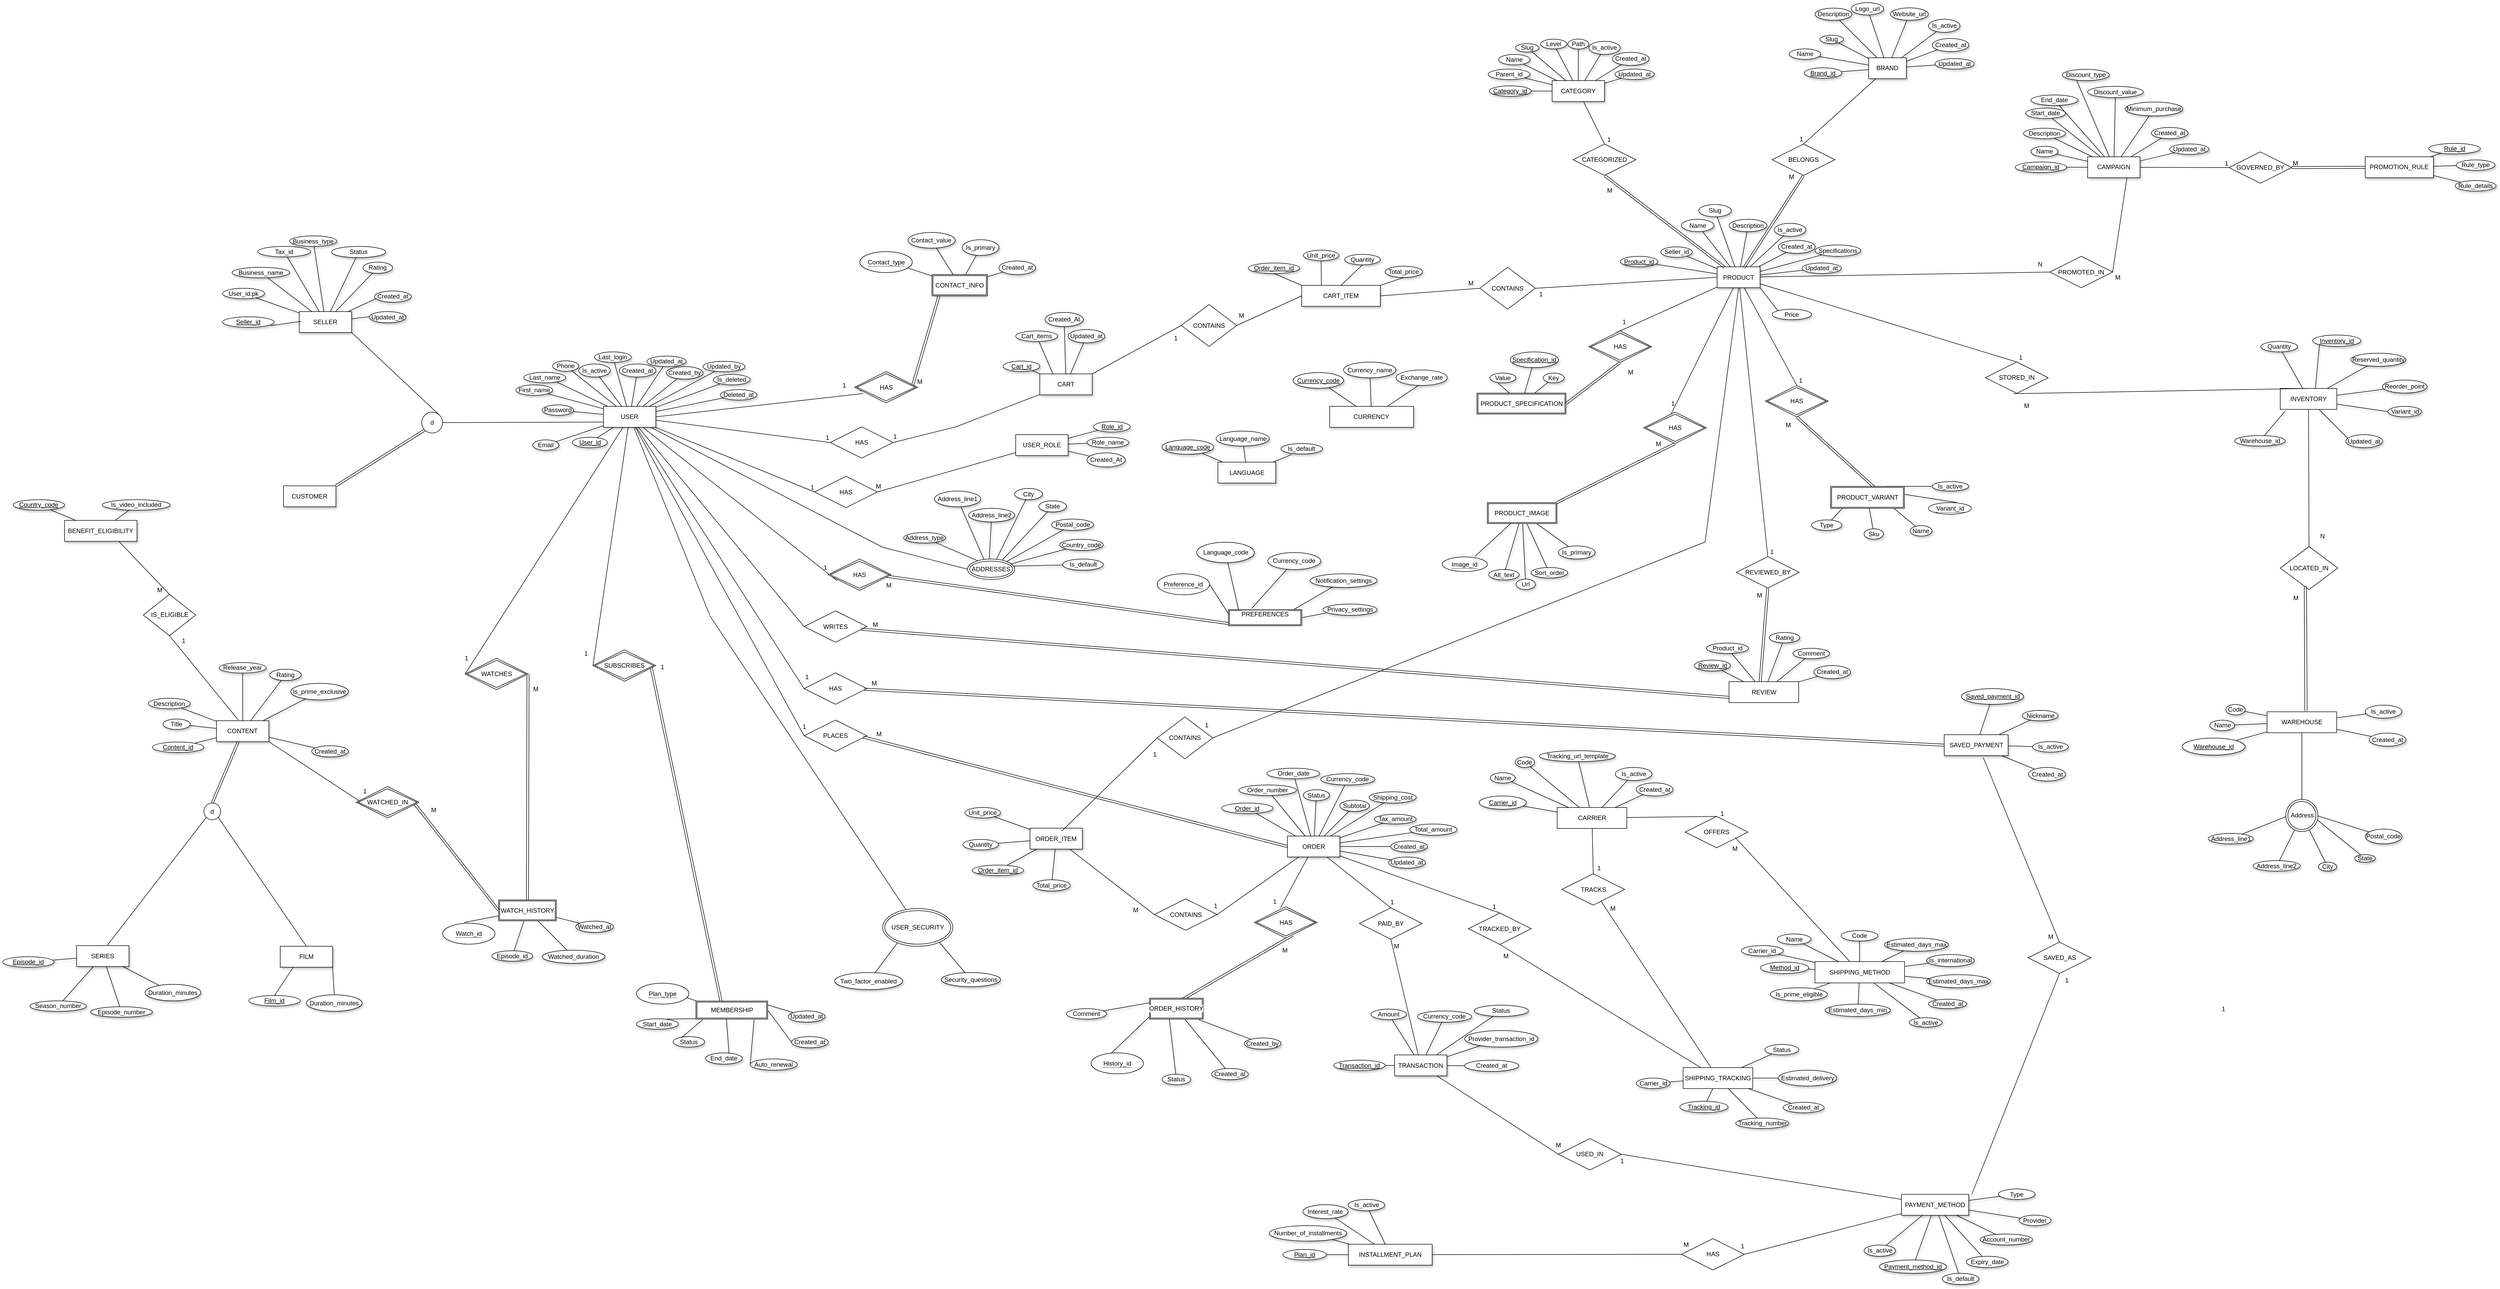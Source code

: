 <mxfile version="26.0.5">
  <diagram name="Sayfa -1" id="4gkGpXhf723kidz8yNZF">
    <mxGraphModel grid="1" page="1" gridSize="10" guides="1" tooltips="1" connect="1" arrows="1" fold="1" pageScale="1" pageWidth="827" pageHeight="1169" math="0" shadow="0">
      <root>
        <mxCell id="0" />
        <mxCell id="1" parent="0" />
        <mxCell id="EmW0JIw0RQdSArshw1VZ-1" value="Currency_code" style="ellipse;whiteSpace=wrap;html=1;align=center;shadow=1;" vertex="1" parent="1">
          <mxGeometry x="686.25" y="1712.5" width="103.25" height="21.5" as="geometry" />
        </mxCell>
        <mxCell id="EmW0JIw0RQdSArshw1VZ-2" value="Subtotal" style="ellipse;whiteSpace=wrap;html=1;align=center;shadow=1;" vertex="1" parent="1">
          <mxGeometry x="722.75" y="1763" width="56.25" height="21.5" as="geometry" />
        </mxCell>
        <mxCell id="EmW0JIw0RQdSArshw1VZ-3" value="Shipping_cost" style="ellipse;whiteSpace=wrap;html=1;align=center;shadow=1;" vertex="1" parent="1">
          <mxGeometry x="778.5" y="1747" width="90" height="21.5" as="geometry" />
        </mxCell>
        <mxCell id="EmW0JIw0RQdSArshw1VZ-4" value="Updated_at" style="ellipse;whiteSpace=wrap;html=1;align=center;shadow=1;" vertex="1" parent="1">
          <mxGeometry x="816" y="1871.5" width="70" height="21.5" as="geometry" />
        </mxCell>
        <mxCell id="EmW0JIw0RQdSArshw1VZ-5" value="Created_at" style="ellipse;whiteSpace=wrap;html=1;align=center;shadow=1;" vertex="1" parent="1">
          <mxGeometry x="820" y="1840.75" width="70" height="21.5" as="geometry" />
        </mxCell>
        <mxCell id="EmW0JIw0RQdSArshw1VZ-6" value="Total_amount" style="ellipse;whiteSpace=wrap;html=1;align=center;shadow=1;" vertex="1" parent="1">
          <mxGeometry x="856.25" y="1808.5" width="90" height="21.5" as="geometry" />
        </mxCell>
        <mxCell id="EmW0JIw0RQdSArshw1VZ-7" value="Tax_amount" style="ellipse;whiteSpace=wrap;html=1;align=center;shadow=1;" vertex="1" parent="1">
          <mxGeometry x="788.5" y="1790" width="80" height="18.5" as="geometry" />
        </mxCell>
        <mxCell id="EmW0JIw0RQdSArshw1VZ-8" value="Total_price" style="ellipse;whiteSpace=wrap;html=1;align=center;shadow=1;" vertex="1" parent="1">
          <mxGeometry x="136.75" y="1915" width="71.25" height="21.5" as="geometry" />
        </mxCell>
        <mxCell id="EmW0JIw0RQdSArshw1VZ-9" value="Unit_price" style="ellipse;whiteSpace=wrap;html=1;align=center;shadow=1;" vertex="1" parent="1">
          <mxGeometry x="7" y="1777" width="68" height="20" as="geometry" />
        </mxCell>
        <mxCell id="EmW0JIw0RQdSArshw1VZ-10" value="Quantity" style="ellipse;whiteSpace=wrap;html=1;align=center;shadow=1;" vertex="1" parent="1">
          <mxGeometry x="3" y="1838" width="68" height="20" as="geometry" />
        </mxCell>
        <mxCell id="EmW0JIw0RQdSArshw1VZ-12" value="Order_item_id" style="ellipse;whiteSpace=wrap;html=1;align=center;fontStyle=4;shadow=1;" vertex="1" parent="1">
          <mxGeometry x="20.88" y="1887" width="98.25" height="20" as="geometry" />
        </mxCell>
        <mxCell id="EmW0JIw0RQdSArshw1VZ-13" value="ORDER_ITEM" style="whiteSpace=wrap;html=1;align=center;shadow=1;" vertex="1" parent="1">
          <mxGeometry x="131.25" y="1816.5" width="100" height="40" as="geometry" />
        </mxCell>
        <mxCell id="EmW0JIw0RQdSArshw1VZ-14" value="" style="endArrow=none;html=1;rounded=0;shadow=1;" edge="1" parent="1" source="EmW0JIw0RQdSArshw1VZ-12" target="EmW0JIw0RQdSArshw1VZ-13">
          <mxGeometry relative="1" as="geometry">
            <mxPoint x="-31.75" y="1866.5" as="sourcePoint" />
            <mxPoint x="128.25" y="1866.5" as="targetPoint" />
          </mxGeometry>
        </mxCell>
        <mxCell id="EmW0JIw0RQdSArshw1VZ-15" value="" style="endArrow=none;html=1;rounded=0;shadow=1;" edge="1" parent="1" source="EmW0JIw0RQdSArshw1VZ-10" target="EmW0JIw0RQdSArshw1VZ-13">
          <mxGeometry relative="1" as="geometry">
            <mxPoint x="178.25" y="1743.5" as="sourcePoint" />
            <mxPoint x="261.25" y="1796.5" as="targetPoint" />
          </mxGeometry>
        </mxCell>
        <mxCell id="EmW0JIw0RQdSArshw1VZ-17" value="" style="endArrow=none;html=1;rounded=0;shadow=1;" edge="1" parent="1" source="EmW0JIw0RQdSArshw1VZ-9" target="EmW0JIw0RQdSArshw1VZ-13">
          <mxGeometry relative="1" as="geometry">
            <mxPoint x="97.25" y="1793.5" as="sourcePoint" />
            <mxPoint x="180.25" y="1846.5" as="targetPoint" />
          </mxGeometry>
        </mxCell>
        <mxCell id="EmW0JIw0RQdSArshw1VZ-18" value="" style="endArrow=none;html=1;rounded=0;shadow=1;" edge="1" parent="1" source="EmW0JIw0RQdSArshw1VZ-8" target="EmW0JIw0RQdSArshw1VZ-13">
          <mxGeometry relative="1" as="geometry">
            <mxPoint x="142.25" y="1836" as="sourcePoint" />
            <mxPoint x="231.25" y="1848.5" as="targetPoint" />
          </mxGeometry>
        </mxCell>
        <mxCell id="EmW0JIw0RQdSArshw1VZ-19" value="Created_by" style="ellipse;whiteSpace=wrap;html=1;align=center;shadow=1;" vertex="1" parent="1">
          <mxGeometry x="540.38" y="2217.13" width="70" height="21.5" as="geometry" />
        </mxCell>
        <mxCell id="EmW0JIw0RQdSArshw1VZ-20" value="Created_at" style="ellipse;whiteSpace=wrap;html=1;align=center;shadow=1;" vertex="1" parent="1">
          <mxGeometry x="477.88" y="2275.38" width="70" height="21.5" as="geometry" />
        </mxCell>
        <mxCell id="EmW0JIw0RQdSArshw1VZ-21" value="Comment" style="ellipse;whiteSpace=wrap;html=1;align=center;shadow=1;" vertex="1" parent="1">
          <mxGeometry x="201" y="2161.13" width="76.25" height="20" as="geometry" />
        </mxCell>
        <mxCell id="EmW0JIw0RQdSArshw1VZ-22" value="Status" style="ellipse;whiteSpace=wrap;html=1;align=center;shadow=1;" vertex="1" parent="1">
          <mxGeometry x="383.38" y="2286.38" width="54.75" height="20" as="geometry" />
        </mxCell>
        <mxCell id="EmW0JIw0RQdSArshw1VZ-26" value="" style="endArrow=none;html=1;rounded=0;shadow=1;entryX=-0.002;entryY=0.887;entryDx=0;entryDy=0;entryPerimeter=0;exitX=0.391;exitY=0.004;exitDx=0;exitDy=0;exitPerimeter=0;" edge="1" parent="1" source="u_TR4m5mXYmLBz_CJBQ_-81" target="u_TR4m5mXYmLBz_CJBQ_-32">
          <mxGeometry relative="1" as="geometry">
            <mxPoint x="294.641" y="2192.243" as="sourcePoint" />
            <mxPoint x="305.507" y="2196.13" as="targetPoint" />
          </mxGeometry>
        </mxCell>
        <mxCell id="EmW0JIw0RQdSArshw1VZ-27" value="" style="endArrow=none;html=1;rounded=0;shadow=1;entryX=0.328;entryY=0.082;entryDx=0;entryDy=0;entryPerimeter=0;" edge="1" parent="1" source="EmW0JIw0RQdSArshw1VZ-22" target="u_TR4m5mXYmLBz_CJBQ_-32">
          <mxGeometry relative="1" as="geometry">
            <mxPoint x="362.88" y="2123.13" as="sourcePoint" />
            <mxPoint x="338.922" y="2196.13" as="targetPoint" />
          </mxGeometry>
        </mxCell>
        <mxCell id="EmW0JIw0RQdSArshw1VZ-29" value="" style="endArrow=none;html=1;rounded=0;shadow=1;entryX=0.431;entryY=0.024;entryDx=0;entryDy=0;entryPerimeter=0;" edge="1" parent="1" source="EmW0JIw0RQdSArshw1VZ-21" target="u_TR4m5mXYmLBz_CJBQ_-32">
          <mxGeometry relative="1" as="geometry">
            <mxPoint x="281.88" y="2173.13" as="sourcePoint" />
            <mxPoint x="351.879" y="2196.13" as="targetPoint" />
          </mxGeometry>
        </mxCell>
        <mxCell id="EmW0JIw0RQdSArshw1VZ-30" value="" style="endArrow=none;html=1;rounded=0;shadow=1;entryX=0.663;entryY=1.023;entryDx=0;entryDy=0;entryPerimeter=0;" edge="1" parent="1" source="EmW0JIw0RQdSArshw1VZ-20" target="u_TR4m5mXYmLBz_CJBQ_-32">
          <mxGeometry relative="1" as="geometry">
            <mxPoint x="396.88" y="2285.63" as="sourcePoint" />
            <mxPoint x="420.88" y="2236.13" as="targetPoint" />
          </mxGeometry>
        </mxCell>
        <mxCell id="EmW0JIw0RQdSArshw1VZ-31" value="" style="endArrow=none;html=1;rounded=0;shadow=1;entryX=0.913;entryY=1.023;entryDx=0;entryDy=0;entryPerimeter=0;" edge="1" parent="1" source="EmW0JIw0RQdSArshw1VZ-19" target="u_TR4m5mXYmLBz_CJBQ_-32">
          <mxGeometry relative="1" as="geometry">
            <mxPoint x="406.88" y="2295.63" as="sourcePoint" />
            <mxPoint x="374.088" y="2196.13" as="targetPoint" />
          </mxGeometry>
        </mxCell>
        <mxCell id="EmW0JIw0RQdSArshw1VZ-32" value="Order_date" style="ellipse;whiteSpace=wrap;html=1;align=center;shadow=1;" vertex="1" parent="1">
          <mxGeometry x="583.5" y="1702" width="101" height="20" as="geometry" />
        </mxCell>
        <mxCell id="EmW0JIw0RQdSArshw1VZ-33" value="Order_number" style="ellipse;whiteSpace=wrap;html=1;align=center;shadow=1;" vertex="1" parent="1">
          <mxGeometry x="530" y="1734" width="110" height="20" as="geometry" />
        </mxCell>
        <mxCell id="EmW0JIw0RQdSArshw1VZ-35" value="Order_id" style="ellipse;whiteSpace=wrap;html=1;align=center;fontStyle=4;shadow=1;" vertex="1" parent="1">
          <mxGeometry x="497" y="1768.5" width="98.25" height="20" as="geometry" />
        </mxCell>
        <mxCell id="EmW0JIw0RQdSArshw1VZ-36" value="ORDER" style="whiteSpace=wrap;html=1;align=center;shadow=1;" vertex="1" parent="1">
          <mxGeometry x="622.75" y="1831.5" width="100" height="40" as="geometry" />
        </mxCell>
        <mxCell id="EmW0JIw0RQdSArshw1VZ-37" value="" style="endArrow=none;html=1;rounded=0;shadow=1;" edge="1" parent="1" source="EmW0JIw0RQdSArshw1VZ-35" target="EmW0JIw0RQdSArshw1VZ-36">
          <mxGeometry relative="1" as="geometry">
            <mxPoint x="459.75" y="1881.5" as="sourcePoint" />
            <mxPoint x="619.75" y="1881.5" as="targetPoint" />
          </mxGeometry>
        </mxCell>
        <mxCell id="EmW0JIw0RQdSArshw1VZ-38" value="" style="endArrow=none;html=1;rounded=0;shadow=1;" edge="1" parent="1" source="EmW0JIw0RQdSArshw1VZ-33" target="EmW0JIw0RQdSArshw1VZ-36">
          <mxGeometry relative="1" as="geometry">
            <mxPoint x="669.75" y="1758.5" as="sourcePoint" />
            <mxPoint x="752.75" y="1811.5" as="targetPoint" />
          </mxGeometry>
        </mxCell>
        <mxCell id="EmW0JIw0RQdSArshw1VZ-40" value="" style="endArrow=none;html=1;rounded=0;shadow=1;" edge="1" parent="1" source="EmW0JIw0RQdSArshw1VZ-32" target="EmW0JIw0RQdSArshw1VZ-36">
          <mxGeometry relative="1" as="geometry">
            <mxPoint x="588.75" y="1808.5" as="sourcePoint" />
            <mxPoint x="671.75" y="1861.5" as="targetPoint" />
          </mxGeometry>
        </mxCell>
        <mxCell id="EmW0JIw0RQdSArshw1VZ-41" value="Status" style="ellipse;whiteSpace=wrap;html=1;align=center;shadow=1;" vertex="1" parent="1">
          <mxGeometry x="653" y="1743" width="50" height="21" as="geometry" />
        </mxCell>
        <mxCell id="EmW0JIw0RQdSArshw1VZ-42" value="" style="endArrow=none;html=1;rounded=0;shadow=1;" edge="1" parent="1" source="EmW0JIw0RQdSArshw1VZ-41" target="EmW0JIw0RQdSArshw1VZ-36">
          <mxGeometry relative="1" as="geometry">
            <mxPoint x="598.75" y="1818.5" as="sourcePoint" />
            <mxPoint x="732.75" y="1842.5" as="targetPoint" />
          </mxGeometry>
        </mxCell>
        <mxCell id="EmW0JIw0RQdSArshw1VZ-43" value="" style="endArrow=none;html=1;rounded=0;shadow=1;" edge="1" parent="1" source="EmW0JIw0RQdSArshw1VZ-1" target="EmW0JIw0RQdSArshw1VZ-36">
          <mxGeometry relative="1" as="geometry">
            <mxPoint x="633.75" y="1851" as="sourcePoint" />
            <mxPoint x="722.75" y="1863.5" as="targetPoint" />
          </mxGeometry>
        </mxCell>
        <mxCell id="EmW0JIw0RQdSArshw1VZ-44" value="" style="endArrow=none;html=1;rounded=0;shadow=1;" edge="1" parent="1" source="EmW0JIw0RQdSArshw1VZ-2" target="EmW0JIw0RQdSArshw1VZ-36">
          <mxGeometry relative="1" as="geometry">
            <mxPoint x="653.75" y="1871" as="sourcePoint" />
            <mxPoint x="716.75" y="1851" as="targetPoint" />
          </mxGeometry>
        </mxCell>
        <mxCell id="EmW0JIw0RQdSArshw1VZ-45" value="" style="endArrow=none;html=1;rounded=0;shadow=1;" edge="1" parent="1" source="EmW0JIw0RQdSArshw1VZ-3" target="EmW0JIw0RQdSArshw1VZ-36">
          <mxGeometry relative="1" as="geometry">
            <mxPoint x="673.75" y="1891" as="sourcePoint" />
            <mxPoint x="736.75" y="1871" as="targetPoint" />
          </mxGeometry>
        </mxCell>
        <mxCell id="EmW0JIw0RQdSArshw1VZ-46" value="" style="endArrow=none;html=1;rounded=0;shadow=1;" edge="1" parent="1" source="EmW0JIw0RQdSArshw1VZ-7" target="EmW0JIw0RQdSArshw1VZ-36">
          <mxGeometry relative="1" as="geometry">
            <mxPoint x="683.75" y="1901" as="sourcePoint" />
            <mxPoint x="722.5" y="1842" as="targetPoint" />
          </mxGeometry>
        </mxCell>
        <mxCell id="EmW0JIw0RQdSArshw1VZ-47" value="" style="endArrow=none;html=1;rounded=0;shadow=1;" edge="1" parent="1" source="EmW0JIw0RQdSArshw1VZ-6" target="EmW0JIw0RQdSArshw1VZ-36">
          <mxGeometry relative="1" as="geometry">
            <mxPoint x="693.75" y="1911" as="sourcePoint" />
            <mxPoint x="732.5" y="1852" as="targetPoint" />
          </mxGeometry>
        </mxCell>
        <mxCell id="EmW0JIw0RQdSArshw1VZ-48" value="" style="endArrow=none;html=1;rounded=0;shadow=1;" edge="1" parent="1" source="EmW0JIw0RQdSArshw1VZ-5" target="EmW0JIw0RQdSArshw1VZ-36">
          <mxGeometry relative="1" as="geometry">
            <mxPoint x="703.75" y="1921" as="sourcePoint" />
            <mxPoint x="742.5" y="1862" as="targetPoint" />
          </mxGeometry>
        </mxCell>
        <mxCell id="EmW0JIw0RQdSArshw1VZ-49" value="" style="endArrow=none;html=1;rounded=0;shadow=1;" edge="1" parent="1" source="EmW0JIw0RQdSArshw1VZ-4" target="EmW0JIw0RQdSArshw1VZ-36">
          <mxGeometry relative="1" as="geometry">
            <mxPoint x="713.75" y="1931" as="sourcePoint" />
            <mxPoint x="752.5" y="1872" as="targetPoint" />
          </mxGeometry>
        </mxCell>
        <mxCell id="EmW0JIw0RQdSArshw1VZ-101" value="Expiry_date" style="ellipse;whiteSpace=wrap;html=1;align=center;shadow=1;" vertex="1" parent="1">
          <mxGeometry x="1918.5" y="2634" width="80" height="21.5" as="geometry" />
        </mxCell>
        <mxCell id="EmW0JIw0RQdSArshw1VZ-102" value="Is_default" style="ellipse;whiteSpace=wrap;html=1;align=center;shadow=1;" vertex="1" parent="1">
          <mxGeometry x="1872.75" y="2666.5" width="70" height="21.5" as="geometry" />
        </mxCell>
        <mxCell id="EmW0JIw0RQdSArshw1VZ-103" value="Is_active" style="ellipse;whiteSpace=wrap;html=1;align=center;shadow=1;" vertex="1" parent="1">
          <mxGeometry x="1723.5" y="2612.5" width="60" height="21.5" as="geometry" />
        </mxCell>
        <mxCell id="EmW0JIw0RQdSArshw1VZ-104" value="Currency_code" style="ellipse;whiteSpace=wrap;html=1;align=center;shadow=1;" vertex="1" parent="1">
          <mxGeometry x="871" y="2165.5" width="103.25" height="21.5" as="geometry" />
        </mxCell>
        <mxCell id="EmW0JIw0RQdSArshw1VZ-105" value="Amount" style="ellipse;whiteSpace=wrap;html=1;align=center;shadow=1;" vertex="1" parent="1">
          <mxGeometry x="782.13" y="2162" width="68" height="20" as="geometry" />
        </mxCell>
        <mxCell id="EmW0JIw0RQdSArshw1VZ-108" value="Transaction_id" style="ellipse;whiteSpace=wrap;html=1;align=center;fontStyle=4;shadow=1;" vertex="1" parent="1">
          <mxGeometry x="711" y="2259.5" width="98.25" height="20" as="geometry" />
        </mxCell>
        <mxCell id="EmW0JIw0RQdSArshw1VZ-109" value="TRANSACTION" style="whiteSpace=wrap;html=1;align=center;shadow=1;" vertex="1" parent="1">
          <mxGeometry x="827.25" y="2249.5" width="100" height="40" as="geometry" />
        </mxCell>
        <mxCell id="EmW0JIw0RQdSArshw1VZ-110" value="" style="endArrow=none;html=1;rounded=0;shadow=1;" edge="1" parent="1" source="EmW0JIw0RQdSArshw1VZ-108" target="EmW0JIw0RQdSArshw1VZ-109">
          <mxGeometry relative="1" as="geometry">
            <mxPoint x="664.25" y="2299.5" as="sourcePoint" />
            <mxPoint x="824.25" y="2299.5" as="targetPoint" />
          </mxGeometry>
        </mxCell>
        <mxCell id="EmW0JIw0RQdSArshw1VZ-113" value="" style="endArrow=none;html=1;rounded=0;shadow=1;" edge="1" parent="1" source="EmW0JIw0RQdSArshw1VZ-105" target="EmW0JIw0RQdSArshw1VZ-109">
          <mxGeometry relative="1" as="geometry">
            <mxPoint x="793.25" y="2226.5" as="sourcePoint" />
            <mxPoint x="876.25" y="2279.5" as="targetPoint" />
          </mxGeometry>
        </mxCell>
        <mxCell id="EmW0JIw0RQdSArshw1VZ-114" value="" style="endArrow=none;html=1;rounded=0;shadow=1;" edge="1" parent="1" source="EmW0JIw0RQdSArshw1VZ-104" target="EmW0JIw0RQdSArshw1VZ-109">
          <mxGeometry relative="1" as="geometry">
            <mxPoint x="838.25" y="2269" as="sourcePoint" />
            <mxPoint x="927.25" y="2281.5" as="targetPoint" />
          </mxGeometry>
        </mxCell>
        <mxCell id="EmW0JIw0RQdSArshw1VZ-115" value="Is_active" style="ellipse;whiteSpace=wrap;html=1;align=center;shadow=1;" vertex="1" parent="1">
          <mxGeometry x="738.5" y="2525.5" width="70" height="21.5" as="geometry" />
        </mxCell>
        <mxCell id="EmW0JIw0RQdSArshw1VZ-116" value="Interest_rate" style="ellipse;whiteSpace=wrap;html=1;align=center;shadow=1;" vertex="1" parent="1">
          <mxGeometry x="652.25" y="2535.5" width="86.25" height="26.5" as="geometry" />
        </mxCell>
        <mxCell id="EmW0JIw0RQdSArshw1VZ-117" value="Number_of_installments" style="ellipse;whiteSpace=wrap;html=1;align=center;shadow=1;" vertex="1" parent="1">
          <mxGeometry x="588" y="2575.5" width="148" height="29.5" as="geometry" />
        </mxCell>
        <mxCell id="EmW0JIw0RQdSArshw1VZ-119" value="Plan_id" style="ellipse;whiteSpace=wrap;html=1;align=center;fontStyle=4;shadow=1;" vertex="1" parent="1">
          <mxGeometry x="614" y="2621" width="83" height="20" as="geometry" />
        </mxCell>
        <mxCell id="EmW0JIw0RQdSArshw1VZ-120" value="INSTALLMENT_PLAN" style="whiteSpace=wrap;html=1;align=center;shadow=1;" vertex="1" parent="1">
          <mxGeometry x="739" y="2611" width="160" height="40" as="geometry" />
        </mxCell>
        <mxCell id="EmW0JIw0RQdSArshw1VZ-121" value="" style="endArrow=none;html=1;rounded=0;shadow=1;" edge="1" parent="1" source="EmW0JIw0RQdSArshw1VZ-119" target="EmW0JIw0RQdSArshw1VZ-120">
          <mxGeometry relative="1" as="geometry">
            <mxPoint x="599" y="2661" as="sourcePoint" />
            <mxPoint x="759" y="2661" as="targetPoint" />
          </mxGeometry>
        </mxCell>
        <mxCell id="EmW0JIw0RQdSArshw1VZ-122" value="" style="endArrow=none;html=1;rounded=0;shadow=1;" edge="1" parent="1" source="EmW0JIw0RQdSArshw1VZ-117" target="EmW0JIw0RQdSArshw1VZ-120">
          <mxGeometry relative="1" as="geometry">
            <mxPoint x="809" y="2538" as="sourcePoint" />
            <mxPoint x="892" y="2591" as="targetPoint" />
          </mxGeometry>
        </mxCell>
        <mxCell id="EmW0JIw0RQdSArshw1VZ-124" value="" style="endArrow=none;html=1;rounded=0;shadow=1;" edge="1" parent="1" source="EmW0JIw0RQdSArshw1VZ-116" target="EmW0JIw0RQdSArshw1VZ-120">
          <mxGeometry relative="1" as="geometry">
            <mxPoint x="728" y="2588" as="sourcePoint" />
            <mxPoint x="811" y="2641" as="targetPoint" />
          </mxGeometry>
        </mxCell>
        <mxCell id="EmW0JIw0RQdSArshw1VZ-125" value="" style="endArrow=none;html=1;rounded=0;shadow=1;" edge="1" parent="1" source="EmW0JIw0RQdSArshw1VZ-115" target="EmW0JIw0RQdSArshw1VZ-120">
          <mxGeometry relative="1" as="geometry">
            <mxPoint x="853" y="2710.5" as="sourcePoint" />
            <mxPoint x="891.75" y="2651.5" as="targetPoint" />
          </mxGeometry>
        </mxCell>
        <mxCell id="EmW0JIw0RQdSArshw1VZ-126" value="Type" style="ellipse;whiteSpace=wrap;html=1;align=center;shadow=1;" vertex="1" parent="1">
          <mxGeometry x="1980" y="2505.5" width="70" height="20" as="geometry" />
        </mxCell>
        <mxCell id="EmW0JIw0RQdSArshw1VZ-128" value="Provider" style="ellipse;whiteSpace=wrap;html=1;align=center;shadow=1;" vertex="1" parent="1">
          <mxGeometry x="2019.25" y="2555.5" width="61" height="20" as="geometry" />
        </mxCell>
        <mxCell id="EmW0JIw0RQdSArshw1VZ-129" value="Account_number" style="ellipse;whiteSpace=wrap;html=1;align=center;shadow=1;" vertex="1" parent="1">
          <mxGeometry x="1945" y="2591.5" width="100" height="21" as="geometry" />
        </mxCell>
        <mxCell id="EmW0JIw0RQdSArshw1VZ-130" value="Payment_method_id" style="ellipse;whiteSpace=wrap;html=1;align=center;fontStyle=4;shadow=1;" vertex="1" parent="1">
          <mxGeometry x="1752.75" y="2641" width="128.25" height="25.5" as="geometry" />
        </mxCell>
        <mxCell id="EmW0JIw0RQdSArshw1VZ-131" value="Created_at" style="ellipse;whiteSpace=wrap;html=1;align=center;shadow=1;" vertex="1" parent="1">
          <mxGeometry x="961" y="2259.5" width="103.25" height="21.5" as="geometry" />
        </mxCell>
        <mxCell id="EmW0JIw0RQdSArshw1VZ-132" value="" style="endArrow=none;html=1;rounded=0;shadow=1;" edge="1" parent="1" source="EmW0JIw0RQdSArshw1VZ-131" target="EmW0JIw0RQdSArshw1VZ-109">
          <mxGeometry relative="1" as="geometry">
            <mxPoint x="928.25" y="2348" as="sourcePoint" />
            <mxPoint x="977" y="2328.5" as="targetPoint" />
          </mxGeometry>
        </mxCell>
        <mxCell id="EmW0JIw0RQdSArshw1VZ-133" value="Provider_transaction_id" style="ellipse;whiteSpace=wrap;html=1;align=center;shadow=1;" vertex="1" parent="1">
          <mxGeometry x="961" y="2203" width="140" height="31.5" as="geometry" />
        </mxCell>
        <mxCell id="EmW0JIw0RQdSArshw1VZ-134" value="Status" style="ellipse;whiteSpace=wrap;html=1;align=center;shadow=1;" vertex="1" parent="1">
          <mxGeometry x="979.38" y="2154.5" width="103.25" height="21.5" as="geometry" />
        </mxCell>
        <mxCell id="EmW0JIw0RQdSArshw1VZ-135" value="" style="endArrow=none;html=1;rounded=0;shadow=1;" edge="1" parent="1" source="EmW0JIw0RQdSArshw1VZ-133" target="EmW0JIw0RQdSArshw1VZ-109">
          <mxGeometry relative="1" as="geometry">
            <mxPoint x="858.25" y="2289" as="sourcePoint" />
            <mxPoint x="907" y="2269.5" as="targetPoint" />
          </mxGeometry>
        </mxCell>
        <mxCell id="EmW0JIw0RQdSArshw1VZ-136" value="" style="endArrow=none;html=1;rounded=0;shadow=1;" edge="1" parent="1" source="EmW0JIw0RQdSArshw1VZ-134" target="EmW0JIw0RQdSArshw1VZ-109">
          <mxGeometry relative="1" as="geometry">
            <mxPoint x="848.25" y="2279" as="sourcePoint" />
            <mxPoint x="897" y="2259.5" as="targetPoint" />
          </mxGeometry>
        </mxCell>
        <mxCell id="EmW0JIw0RQdSArshw1VZ-137" value="Exchange_rate" style="ellipse;whiteSpace=wrap;html=1;align=center;shadow=1;" vertex="1" parent="1">
          <mxGeometry x="829.84" y="941.5" width="98" height="29.5" as="geometry" />
        </mxCell>
        <mxCell id="EmW0JIw0RQdSArshw1VZ-138" value="Currency_name" style="ellipse;whiteSpace=wrap;html=1;align=center;shadow=1;" vertex="1" parent="1">
          <mxGeometry x="729.84" y="926.5" width="100" height="30" as="geometry" />
        </mxCell>
        <mxCell id="EmW0JIw0RQdSArshw1VZ-139" value="Currency_code" style="ellipse;whiteSpace=wrap;html=1;align=center;fontStyle=4;shadow=1;" vertex="1" parent="1">
          <mxGeometry x="633.59" y="946.5" width="96.25" height="30" as="geometry" />
        </mxCell>
        <mxCell id="EmW0JIw0RQdSArshw1VZ-140" value="CURRENCY" style="whiteSpace=wrap;html=1;align=center;shadow=1;" vertex="1" parent="1">
          <mxGeometry x="703.34" y="1011" width="160" height="40" as="geometry" />
        </mxCell>
        <mxCell id="EmW0JIw0RQdSArshw1VZ-141" value="" style="endArrow=none;html=1;rounded=0;shadow=1;" edge="1" parent="1" source="EmW0JIw0RQdSArshw1VZ-139" target="EmW0JIw0RQdSArshw1VZ-140">
          <mxGeometry relative="1" as="geometry">
            <mxPoint x="559.84" y="1052" as="sourcePoint" />
            <mxPoint x="719.84" y="1052" as="targetPoint" />
          </mxGeometry>
        </mxCell>
        <mxCell id="EmW0JIw0RQdSArshw1VZ-142" value="" style="endArrow=none;html=1;rounded=0;shadow=1;exitX=0.449;exitY=0.98;exitDx=0;exitDy=0;exitPerimeter=0;" edge="1" parent="1" source="EmW0JIw0RQdSArshw1VZ-137" target="EmW0JIw0RQdSArshw1VZ-140">
          <mxGeometry relative="1" as="geometry">
            <mxPoint x="868.496" y="974.669" as="sourcePoint" />
            <mxPoint x="852.84" y="982" as="targetPoint" />
          </mxGeometry>
        </mxCell>
        <mxCell id="EmW0JIw0RQdSArshw1VZ-143" value="" style="endArrow=none;html=1;rounded=0;shadow=1;" edge="1" parent="1" source="EmW0JIw0RQdSArshw1VZ-138" target="EmW0JIw0RQdSArshw1VZ-140">
          <mxGeometry relative="1" as="geometry">
            <mxPoint x="722.84" y="929" as="sourcePoint" />
            <mxPoint x="805.84" y="982" as="targetPoint" />
          </mxGeometry>
        </mxCell>
        <mxCell id="EmW0JIw0RQdSArshw1VZ-144" value="PAYMENT_METHOD" style="whiteSpace=wrap;html=1;align=center;shadow=1;" vertex="1" parent="1">
          <mxGeometry x="1795" y="2515.75" width="128.25" height="40" as="geometry" />
        </mxCell>
        <mxCell id="EmW0JIw0RQdSArshw1VZ-145" value="" style="endArrow=none;html=1;rounded=0;shadow=1;" edge="1" parent="1" source="EmW0JIw0RQdSArshw1VZ-130" target="EmW0JIw0RQdSArshw1VZ-144">
          <mxGeometry relative="1" as="geometry">
            <mxPoint x="1660.25" y="2565.75" as="sourcePoint" />
            <mxPoint x="1820.25" y="2565.75" as="targetPoint" />
          </mxGeometry>
        </mxCell>
        <mxCell id="EmW0JIw0RQdSArshw1VZ-146" value="" style="endArrow=none;html=1;rounded=0;shadow=1;" edge="1" parent="1" source="EmW0JIw0RQdSArshw1VZ-126" target="EmW0JIw0RQdSArshw1VZ-144">
          <mxGeometry relative="1" as="geometry">
            <mxPoint x="1870.25" y="2442.75" as="sourcePoint" />
            <mxPoint x="1953.25" y="2495.75" as="targetPoint" />
          </mxGeometry>
        </mxCell>
        <mxCell id="EmW0JIw0RQdSArshw1VZ-148" value="" style="endArrow=none;html=1;rounded=0;shadow=1;" edge="1" parent="1" source="EmW0JIw0RQdSArshw1VZ-128" target="EmW0JIw0RQdSArshw1VZ-144">
          <mxGeometry relative="1" as="geometry">
            <mxPoint x="1789.25" y="2492.75" as="sourcePoint" />
            <mxPoint x="1872.25" y="2545.75" as="targetPoint" />
          </mxGeometry>
        </mxCell>
        <mxCell id="EmW0JIw0RQdSArshw1VZ-149" value="" style="endArrow=none;html=1;rounded=0;shadow=1;" edge="1" parent="1" source="EmW0JIw0RQdSArshw1VZ-129" target="EmW0JIw0RQdSArshw1VZ-144">
          <mxGeometry relative="1" as="geometry">
            <mxPoint x="1799.25" y="2502.75" as="sourcePoint" />
            <mxPoint x="1933.25" y="2526.75" as="targetPoint" />
          </mxGeometry>
        </mxCell>
        <mxCell id="EmW0JIw0RQdSArshw1VZ-150" value="" style="endArrow=none;html=1;rounded=0;shadow=1;" edge="1" parent="1" source="EmW0JIw0RQdSArshw1VZ-101" target="EmW0JIw0RQdSArshw1VZ-144">
          <mxGeometry relative="1" as="geometry">
            <mxPoint x="1834.25" y="2535.25" as="sourcePoint" />
            <mxPoint x="1923.25" y="2547.75" as="targetPoint" />
          </mxGeometry>
        </mxCell>
        <mxCell id="EmW0JIw0RQdSArshw1VZ-151" value="" style="endArrow=none;html=1;rounded=0;shadow=1;" edge="1" parent="1" source="EmW0JIw0RQdSArshw1VZ-102" target="EmW0JIw0RQdSArshw1VZ-144">
          <mxGeometry relative="1" as="geometry">
            <mxPoint x="1854.25" y="2555.25" as="sourcePoint" />
            <mxPoint x="1917.25" y="2535.25" as="targetPoint" />
          </mxGeometry>
        </mxCell>
        <mxCell id="EmW0JIw0RQdSArshw1VZ-152" value="" style="endArrow=none;html=1;rounded=0;shadow=1;" edge="1" parent="1" source="EmW0JIw0RQdSArshw1VZ-103" target="EmW0JIw0RQdSArshw1VZ-144">
          <mxGeometry relative="1" as="geometry">
            <mxPoint x="1874.25" y="2575.25" as="sourcePoint" />
            <mxPoint x="1937.25" y="2555.25" as="targetPoint" />
          </mxGeometry>
        </mxCell>
        <mxCell id="EmW0JIw0RQdSArshw1VZ-205" value="Deleted_at" style="ellipse;whiteSpace=wrap;html=1;align=center;shadow=1;" vertex="1" parent="1">
          <mxGeometry x="-460" y="979" width="70" height="20" as="geometry" />
        </mxCell>
        <mxCell id="EmW0JIw0RQdSArshw1VZ-207" value="Password" style="ellipse;whiteSpace=wrap;html=1;align=center;shadow=1;" vertex="1" parent="1">
          <mxGeometry x="-800" y="1008.25" width="60" height="20" as="geometry" />
        </mxCell>
        <mxCell id="EmW0JIw0RQdSArshw1VZ-208" value="Email" style="ellipse;whiteSpace=wrap;html=1;align=center;shadow=1;" vertex="1" parent="1">
          <mxGeometry x="-818" y="1075" width="50" height="20" as="geometry" />
        </mxCell>
        <mxCell id="EmW0JIw0RQdSArshw1VZ-209" value="User_id" style="ellipse;whiteSpace=wrap;html=1;align=center;fontStyle=4;shadow=1;" vertex="1" parent="1">
          <mxGeometry x="-742.5" y="1070" width="67" height="20" as="geometry" />
        </mxCell>
        <mxCell id="EmW0JIw0RQdSArshw1VZ-210" value="USER" style="whiteSpace=wrap;html=1;align=center;verticalAlign=middle;shadow=1;" vertex="1" parent="1">
          <mxGeometry x="-683" y="1011" width="100" height="40" as="geometry" />
        </mxCell>
        <mxCell id="EmW0JIw0RQdSArshw1VZ-211" value="" style="endArrow=none;html=1;rounded=0;shadow=1;" edge="1" parent="1" source="EmW0JIw0RQdSArshw1VZ-210" target="EmW0JIw0RQdSArshw1VZ-231">
          <mxGeometry relative="1" as="geometry">
            <mxPoint x="-563" y="1009" as="sourcePoint" />
            <mxPoint x="-403" y="1009" as="targetPoint" />
          </mxGeometry>
        </mxCell>
        <mxCell id="EmW0JIw0RQdSArshw1VZ-212" value="" style="endArrow=none;html=1;rounded=0;shadow=1;" edge="1" parent="1" source="EmW0JIw0RQdSArshw1VZ-209" target="EmW0JIw0RQdSArshw1VZ-210">
          <mxGeometry relative="1" as="geometry">
            <mxPoint x="-846" y="1061" as="sourcePoint" />
            <mxPoint x="-686" y="1061" as="targetPoint" />
          </mxGeometry>
        </mxCell>
        <mxCell id="EmW0JIw0RQdSArshw1VZ-213" value="" style="endArrow=none;html=1;rounded=0;shadow=1;" edge="1" parent="1" source="EmW0JIw0RQdSArshw1VZ-207" target="EmW0JIw0RQdSArshw1VZ-210">
          <mxGeometry relative="1" as="geometry">
            <mxPoint x="-636" y="938" as="sourcePoint" />
            <mxPoint x="-553" y="991" as="targetPoint" />
          </mxGeometry>
        </mxCell>
        <mxCell id="EmW0JIw0RQdSArshw1VZ-214" value="" style="endArrow=none;html=1;rounded=0;shadow=1;" edge="1" parent="1" source="EmW0JIw0RQdSArshw1VZ-208" target="EmW0JIw0RQdSArshw1VZ-210">
          <mxGeometry relative="1" as="geometry">
            <mxPoint x="-683" y="938" as="sourcePoint" />
            <mxPoint x="-600" y="991" as="targetPoint" />
          </mxGeometry>
        </mxCell>
        <mxCell id="EmW0JIw0RQdSArshw1VZ-215" value="" style="endArrow=none;html=1;rounded=0;shadow=1;exitX=0.728;exitY=0.816;exitDx=0;exitDy=0;exitPerimeter=0;" edge="1" parent="1" source="EmW0JIw0RQdSArshw1VZ-227" target="EmW0JIw0RQdSArshw1VZ-210">
          <mxGeometry relative="1" as="geometry">
            <mxPoint x="-710.322" y="995.782" as="sourcePoint" />
            <mxPoint x="-634" y="1041" as="targetPoint" />
          </mxGeometry>
        </mxCell>
        <mxCell id="EmW0JIw0RQdSArshw1VZ-216" value="Is_primary" style="ellipse;whiteSpace=wrap;html=1;align=center;shadow=1;" vertex="1" parent="1">
          <mxGeometry x="2" y="692.75" width="70" height="30" as="geometry" />
        </mxCell>
        <mxCell id="EmW0JIw0RQdSArshw1VZ-217" value="Contact_value" style="ellipse;whiteSpace=wrap;html=1;align=center;shadow=1;" vertex="1" parent="1">
          <mxGeometry x="-101.63" y="678.88" width="90" height="30" as="geometry" />
        </mxCell>
        <mxCell id="EmW0JIw0RQdSArshw1VZ-220" value="CONTACT_INFO" style="whiteSpace=wrap;html=1;align=center;shadow=1;" vertex="1" parent="1">
          <mxGeometry x="-53" y="759.38" width="100" height="40" as="geometry" />
        </mxCell>
        <mxCell id="EmW0JIw0RQdSArshw1VZ-222" value="" style="endArrow=none;html=1;rounded=0;shadow=1;" edge="1" parent="1" source="EmW0JIw0RQdSArshw1VZ-217" target="EmW0JIw0RQdSArshw1VZ-220">
          <mxGeometry relative="1" as="geometry">
            <mxPoint x="-1" y="690.38" as="sourcePoint" />
            <mxPoint x="82" y="743.38" as="targetPoint" />
          </mxGeometry>
        </mxCell>
        <mxCell id="EmW0JIw0RQdSArshw1VZ-223" value="" style="endArrow=none;html=1;rounded=0;shadow=1;exitX=0.911;exitY=0.776;exitDx=0;exitDy=0;exitPerimeter=0;" edge="1" parent="1" source="u_TR4m5mXYmLBz_CJBQ_-62" target="EmW0JIw0RQdSArshw1VZ-220">
          <mxGeometry relative="1" as="geometry">
            <mxPoint x="-93.021" y="749.41" as="sourcePoint" />
            <mxPoint x="35" y="743.38" as="targetPoint" />
          </mxGeometry>
        </mxCell>
        <mxCell id="EmW0JIw0RQdSArshw1VZ-224" value="" style="endArrow=none;html=1;rounded=0;shadow=1;" edge="1" parent="1" source="EmW0JIw0RQdSArshw1VZ-216" target="EmW0JIw0RQdSArshw1VZ-220">
          <mxGeometry relative="1" as="geometry">
            <mxPoint x="-82" y="740.38" as="sourcePoint" />
            <mxPoint x="1" y="793.38" as="targetPoint" />
          </mxGeometry>
        </mxCell>
        <mxCell id="EmW0JIw0RQdSArshw1VZ-225" value="First_name" style="ellipse;whiteSpace=wrap;html=1;align=center;shadow=1;" vertex="1" parent="1">
          <mxGeometry x="-850" y="970" width="70" height="20" as="geometry" />
        </mxCell>
        <mxCell id="EmW0JIw0RQdSArshw1VZ-226" value="" style="endArrow=none;html=1;rounded=0;shadow=1;entryX=-0.006;entryY=0.111;entryDx=0;entryDy=0;entryPerimeter=0;" edge="1" parent="1" source="EmW0JIw0RQdSArshw1VZ-225" target="EmW0JIw0RQdSArshw1VZ-210">
          <mxGeometry relative="1" as="geometry">
            <mxPoint x="-707" y="998" as="sourcePoint" />
            <mxPoint x="-762.58" y="990.401" as="targetPoint" />
          </mxGeometry>
        </mxCell>
        <mxCell id="EmW0JIw0RQdSArshw1VZ-227" value="Last_name" style="ellipse;whiteSpace=wrap;html=1;align=center;shadow=1;" vertex="1" parent="1">
          <mxGeometry x="-835" y="946" width="80" height="20" as="geometry" />
        </mxCell>
        <mxCell id="EmW0JIw0RQdSArshw1VZ-229" value="Created_at" style="ellipse;whiteSpace=wrap;html=1;align=center;shadow=1;" vertex="1" parent="1">
          <mxGeometry x="-653" y="930" width="70" height="25" as="geometry" />
        </mxCell>
        <mxCell id="EmW0JIw0RQdSArshw1VZ-230" value="Last_login" style="ellipse;whiteSpace=wrap;html=1;align=center;shadow=1;" vertex="1" parent="1">
          <mxGeometry x="-700" y="907" width="70" height="20" as="geometry" />
        </mxCell>
        <mxCell id="EmW0JIw0RQdSArshw1VZ-231" value="Phone" style="ellipse;whiteSpace=wrap;html=1;align=center;shadow=1;" vertex="1" parent="1">
          <mxGeometry x="-780" y="924" width="50" height="20" as="geometry" />
        </mxCell>
        <mxCell id="EmW0JIw0RQdSArshw1VZ-232" value="Is_active" style="ellipse;whiteSpace=wrap;html=1;align=center;shadow=1;" vertex="1" parent="1">
          <mxGeometry x="-730" y="930" width="60" height="25" as="geometry" />
        </mxCell>
        <mxCell id="EmW0JIw0RQdSArshw1VZ-233" value="Is_deleted" style="ellipse;whiteSpace=wrap;html=1;align=center;shadow=1;" vertex="1" parent="1">
          <mxGeometry x="-473" y="950" width="70" height="20" as="geometry" />
        </mxCell>
        <mxCell id="EmW0JIw0RQdSArshw1VZ-234" value="Updated_by" style="ellipse;whiteSpace=wrap;html=1;align=center;shadow=1;" vertex="1" parent="1">
          <mxGeometry x="-493" y="925" width="80" height="20" as="geometry" />
        </mxCell>
        <mxCell id="EmW0JIw0RQdSArshw1VZ-235" value="Created_by" style="ellipse;whiteSpace=wrap;html=1;align=center;shadow=1;" vertex="1" parent="1">
          <mxGeometry x="-563" y="935" width="70" height="24" as="geometry" />
        </mxCell>
        <mxCell id="EmW0JIw0RQdSArshw1VZ-236" value="Updated_at" style="ellipse;whiteSpace=wrap;html=1;align=center;shadow=1;" vertex="1" parent="1">
          <mxGeometry x="-600" y="915" width="75" height="20" as="geometry" />
        </mxCell>
        <mxCell id="EmW0JIw0RQdSArshw1VZ-237" value="" style="endArrow=none;html=1;rounded=0;shadow=1;" edge="1" parent="1" source="EmW0JIw0RQdSArshw1VZ-210" target="EmW0JIw0RQdSArshw1VZ-205">
          <mxGeometry relative="1" as="geometry">
            <mxPoint x="-553" y="1019" as="sourcePoint" />
            <mxPoint x="-393" y="1019" as="targetPoint" />
          </mxGeometry>
        </mxCell>
        <mxCell id="EmW0JIw0RQdSArshw1VZ-238" value="" style="endArrow=none;html=1;rounded=0;shadow=1;" edge="1" parent="1" source="EmW0JIw0RQdSArshw1VZ-210" target="EmW0JIw0RQdSArshw1VZ-229">
          <mxGeometry relative="1" as="geometry">
            <mxPoint x="-543" y="1029" as="sourcePoint" />
            <mxPoint x="-383" y="1029" as="targetPoint" />
          </mxGeometry>
        </mxCell>
        <mxCell id="EmW0JIw0RQdSArshw1VZ-239" value="" style="endArrow=none;html=1;rounded=0;shadow=1;" edge="1" parent="1" source="EmW0JIw0RQdSArshw1VZ-210" target="EmW0JIw0RQdSArshw1VZ-232">
          <mxGeometry relative="1" as="geometry">
            <mxPoint x="-533" y="1039" as="sourcePoint" />
            <mxPoint x="-373" y="1039" as="targetPoint" />
          </mxGeometry>
        </mxCell>
        <mxCell id="EmW0JIw0RQdSArshw1VZ-240" value="" style="endArrow=none;html=1;rounded=0;shadow=1;" edge="1" parent="1" source="EmW0JIw0RQdSArshw1VZ-210" target="EmW0JIw0RQdSArshw1VZ-230">
          <mxGeometry relative="1" as="geometry">
            <mxPoint x="-523" y="1049" as="sourcePoint" />
            <mxPoint x="-363" y="1049" as="targetPoint" />
          </mxGeometry>
        </mxCell>
        <mxCell id="EmW0JIw0RQdSArshw1VZ-241" value="" style="endArrow=none;html=1;rounded=0;shadow=1;" edge="1" parent="1" source="EmW0JIw0RQdSArshw1VZ-210" target="EmW0JIw0RQdSArshw1VZ-236">
          <mxGeometry relative="1" as="geometry">
            <mxPoint x="-513" y="1059" as="sourcePoint" />
            <mxPoint x="-673" y="1081" as="targetPoint" />
          </mxGeometry>
        </mxCell>
        <mxCell id="EmW0JIw0RQdSArshw1VZ-242" value="" style="endArrow=none;html=1;rounded=0;shadow=1;" edge="1" parent="1" source="EmW0JIw0RQdSArshw1VZ-210" target="EmW0JIw0RQdSArshw1VZ-235">
          <mxGeometry relative="1" as="geometry">
            <mxPoint x="-592" y="1021" as="sourcePoint" />
            <mxPoint x="-482" y="950" as="targetPoint" />
          </mxGeometry>
        </mxCell>
        <mxCell id="EmW0JIw0RQdSArshw1VZ-243" value="" style="endArrow=none;html=1;rounded=0;shadow=1;" edge="1" parent="1" source="EmW0JIw0RQdSArshw1VZ-210" target="EmW0JIw0RQdSArshw1VZ-233">
          <mxGeometry relative="1" as="geometry">
            <mxPoint x="-582" y="1031" as="sourcePoint" />
            <mxPoint x="-463" y="1001" as="targetPoint" />
          </mxGeometry>
        </mxCell>
        <mxCell id="EmW0JIw0RQdSArshw1VZ-244" value="" style="endArrow=none;html=1;rounded=0;shadow=1;" edge="1" parent="1" source="EmW0JIw0RQdSArshw1VZ-210" target="EmW0JIw0RQdSArshw1VZ-234">
          <mxGeometry relative="1" as="geometry">
            <mxPoint x="-563" y="1031" as="sourcePoint" />
            <mxPoint x="-462" y="970" as="targetPoint" />
          </mxGeometry>
        </mxCell>
        <mxCell id="EmW0JIw0RQdSArshw1VZ-245" value="Created_at" style="ellipse;whiteSpace=wrap;html=1;align=center;shadow=1;" vertex="1" parent="1">
          <mxGeometry x="72" y="733.38" width="70" height="26" as="geometry" />
        </mxCell>
        <mxCell id="EmW0JIw0RQdSArshw1VZ-246" value="" style="endArrow=none;html=1;rounded=0;shadow=1;" edge="1" parent="1" source="EmW0JIw0RQdSArshw1VZ-245" target="EmW0JIw0RQdSArshw1VZ-220">
          <mxGeometry relative="1" as="geometry">
            <mxPoint x="-72" y="750.38" as="sourcePoint" />
            <mxPoint x="62" y="774.38" as="targetPoint" />
          </mxGeometry>
        </mxCell>
        <mxCell id="EmW0JIw0RQdSArshw1VZ-249" value="Updated_at" style="ellipse;whiteSpace=wrap;html=1;align=center;shadow=1;" vertex="1" parent="1">
          <mxGeometry x="204" y="864.25" width="70" height="25.5" as="geometry" />
        </mxCell>
        <mxCell id="EmW0JIw0RQdSArshw1VZ-250" value="Created_At" style="ellipse;whiteSpace=wrap;html=1;align=center;shadow=1;" vertex="1" parent="1">
          <mxGeometry x="160" y="831.68" width="73" height="27" as="geometry" />
        </mxCell>
        <mxCell id="EmW0JIw0RQdSArshw1VZ-251" value="Cart_items" style="ellipse;whiteSpace=wrap;html=1;align=center;shadow=1;" vertex="1" parent="1">
          <mxGeometry x="104" y="867" width="80" height="20" as="geometry" />
        </mxCell>
        <mxCell id="EmW0JIw0RQdSArshw1VZ-252" value="Cart_id" style="ellipse;whiteSpace=wrap;html=1;align=center;fontStyle=4;shadow=1;" vertex="1" parent="1">
          <mxGeometry x="80" y="924.5" width="70" height="20" as="geometry" />
        </mxCell>
        <mxCell id="EmW0JIw0RQdSArshw1VZ-253" value="CART" style="whiteSpace=wrap;html=1;align=center;shadow=1;" vertex="1" parent="1">
          <mxGeometry x="150" y="949" width="100" height="40" as="geometry" />
        </mxCell>
        <mxCell id="EmW0JIw0RQdSArshw1VZ-254" value="" style="endArrow=none;html=1;rounded=0;shadow=1;" edge="1" parent="1" source="EmW0JIw0RQdSArshw1VZ-252" target="EmW0JIw0RQdSArshw1VZ-253">
          <mxGeometry relative="1" as="geometry">
            <mxPoint x="-13" y="999" as="sourcePoint" />
            <mxPoint x="147" y="999" as="targetPoint" />
          </mxGeometry>
        </mxCell>
        <mxCell id="EmW0JIw0RQdSArshw1VZ-255" value="" style="endArrow=none;html=1;rounded=0;shadow=1;" edge="1" parent="1" source="EmW0JIw0RQdSArshw1VZ-250" target="EmW0JIw0RQdSArshw1VZ-253">
          <mxGeometry relative="1" as="geometry">
            <mxPoint x="197" y="876" as="sourcePoint" />
            <mxPoint x="280" y="929" as="targetPoint" />
          </mxGeometry>
        </mxCell>
        <mxCell id="EmW0JIw0RQdSArshw1VZ-256" value="" style="endArrow=none;html=1;rounded=0;shadow=1;entryX=0.25;entryY=0;entryDx=0;entryDy=0;" edge="1" parent="1" source="EmW0JIw0RQdSArshw1VZ-251" target="EmW0JIw0RQdSArshw1VZ-253">
          <mxGeometry relative="1" as="geometry">
            <mxPoint x="150" y="876" as="sourcePoint" />
            <mxPoint x="233" y="929" as="targetPoint" />
          </mxGeometry>
        </mxCell>
        <mxCell id="EmW0JIw0RQdSArshw1VZ-257" value="" style="endArrow=none;html=1;rounded=0;shadow=1;" edge="1" parent="1" source="EmW0JIw0RQdSArshw1VZ-249" target="EmW0JIw0RQdSArshw1VZ-253">
          <mxGeometry relative="1" as="geometry">
            <mxPoint x="116" y="926" as="sourcePoint" />
            <mxPoint x="199" y="979" as="targetPoint" />
          </mxGeometry>
        </mxCell>
        <mxCell id="EmW0JIw0RQdSArshw1VZ-260" value="Created_At" style="ellipse;whiteSpace=wrap;html=1;align=center;shadow=1;" vertex="1" parent="1">
          <mxGeometry x="240" y="1099.77" width="73" height="27" as="geometry" />
        </mxCell>
        <mxCell id="EmW0JIw0RQdSArshw1VZ-261" value="Role_name" style="ellipse;whiteSpace=wrap;html=1;align=center;shadow=1;" vertex="1" parent="1">
          <mxGeometry x="240" y="1070" width="80" height="20" as="geometry" />
        </mxCell>
        <mxCell id="EmW0JIw0RQdSArshw1VZ-262" value="Role_id" style="ellipse;whiteSpace=wrap;html=1;align=center;fontStyle=4;shadow=1;" vertex="1" parent="1">
          <mxGeometry x="252.5" y="1040" width="70" height="20" as="geometry" />
        </mxCell>
        <mxCell id="EmW0JIw0RQdSArshw1VZ-263" value="USER_ROLE" style="whiteSpace=wrap;html=1;align=center;shadow=1;" vertex="1" parent="1">
          <mxGeometry x="104" y="1065" width="100" height="40" as="geometry" />
        </mxCell>
        <mxCell id="EmW0JIw0RQdSArshw1VZ-264" value="" style="endArrow=none;html=1;rounded=0;shadow=1;" edge="1" parent="1" source="EmW0JIw0RQdSArshw1VZ-262" target="EmW0JIw0RQdSArshw1VZ-263">
          <mxGeometry relative="1" as="geometry">
            <mxPoint x="-59" y="1115" as="sourcePoint" />
            <mxPoint x="101" y="1115" as="targetPoint" />
          </mxGeometry>
        </mxCell>
        <mxCell id="EmW0JIw0RQdSArshw1VZ-265" value="" style="endArrow=none;html=1;rounded=0;shadow=1;" edge="1" parent="1" source="EmW0JIw0RQdSArshw1VZ-260" target="EmW0JIw0RQdSArshw1VZ-263">
          <mxGeometry relative="1" as="geometry">
            <mxPoint x="151" y="992" as="sourcePoint" />
            <mxPoint x="234" y="1045" as="targetPoint" />
          </mxGeometry>
        </mxCell>
        <mxCell id="EmW0JIw0RQdSArshw1VZ-266" value="" style="endArrow=none;html=1;rounded=0;shadow=1;" edge="1" parent="1" source="EmW0JIw0RQdSArshw1VZ-261" target="EmW0JIw0RQdSArshw1VZ-263">
          <mxGeometry relative="1" as="geometry">
            <mxPoint x="104" y="992" as="sourcePoint" />
            <mxPoint x="187" y="1045" as="targetPoint" />
          </mxGeometry>
        </mxCell>
        <mxCell id="EmW0JIw0RQdSArshw1VZ-269" value="Address_line1" style="ellipse;whiteSpace=wrap;html=1;align=center;shadow=1;" vertex="1" parent="1">
          <mxGeometry x="-51" y="1172.77" width="88" height="30" as="geometry" />
        </mxCell>
        <mxCell id="EmW0JIw0RQdSArshw1VZ-271" value="Address_type" style="ellipse;whiteSpace=wrap;html=1;align=center;shadow=1;" vertex="1" parent="1">
          <mxGeometry x="-110" y="1252.02" width="80" height="20" as="geometry" />
        </mxCell>
        <mxCell id="EmW0JIw0RQdSArshw1VZ-276" value="" style="endArrow=none;html=1;rounded=0;shadow=1;entryX=0.236;entryY=0.104;entryDx=0;entryDy=0;entryPerimeter=0;" edge="1" parent="1" source="EmW0JIw0RQdSArshw1VZ-271" target="g-zTzgUS4uHoFK4Dc0Hd-8">
          <mxGeometry relative="1" as="geometry">
            <mxPoint x="2" y="1266.02" as="sourcePoint" />
            <mxPoint x="23.352" y="1337.77" as="targetPoint" />
          </mxGeometry>
        </mxCell>
        <mxCell id="EmW0JIw0RQdSArshw1VZ-277" value="" style="endArrow=none;html=1;rounded=0;shadow=1;entryX=0.364;entryY=0.104;entryDx=0;entryDy=0;entryPerimeter=0;" edge="1" parent="1" source="EmW0JIw0RQdSArshw1VZ-269" target="g-zTzgUS4uHoFK4Dc0Hd-8">
          <mxGeometry relative="1" as="geometry">
            <mxPoint x="-32" y="1316.02" as="sourcePoint" />
            <mxPoint x="41.529" y="1337.77" as="targetPoint" />
          </mxGeometry>
        </mxCell>
        <mxCell id="EmW0JIw0RQdSArshw1VZ-278" value="Address_line2" style="ellipse;whiteSpace=wrap;html=1;align=center;shadow=1;" vertex="1" parent="1">
          <mxGeometry x="14" y="1205.77" width="88" height="26" as="geometry" />
        </mxCell>
        <mxCell id="EmW0JIw0RQdSArshw1VZ-279" value="" style="endArrow=none;html=1;rounded=0;shadow=1;entryX=0.456;entryY=0.231;entryDx=0;entryDy=0;entryPerimeter=0;" edge="1" parent="1" source="EmW0JIw0RQdSArshw1VZ-278" target="g-zTzgUS4uHoFK4Dc0Hd-8">
          <mxGeometry relative="1" as="geometry">
            <mxPoint x="-22" y="1326.02" as="sourcePoint" />
            <mxPoint x="49" y="1333.27" as="targetPoint" />
          </mxGeometry>
        </mxCell>
        <mxCell id="EmW0JIw0RQdSArshw1VZ-282" value="City" style="ellipse;whiteSpace=wrap;html=1;align=center;shadow=1;" vertex="1" parent="1">
          <mxGeometry x="102" y="1167.77" width="53" height="21.5" as="geometry" />
        </mxCell>
        <mxCell id="EmW0JIw0RQdSArshw1VZ-283" value="" style="endArrow=none;html=1;rounded=0;shadow=1;entryX=0.587;entryY=0.131;entryDx=0;entryDy=0;entryPerimeter=0;" edge="1" parent="1" source="EmW0JIw0RQdSArshw1VZ-282" target="g-zTzgUS4uHoFK4Dc0Hd-8">
          <mxGeometry relative="1" as="geometry">
            <mxPoint x="13" y="1358.52" as="sourcePoint" />
            <mxPoint x="56.982" y="1337.77" as="targetPoint" />
          </mxGeometry>
        </mxCell>
        <mxCell id="EmW0JIw0RQdSArshw1VZ-286" value="State" style="ellipse;whiteSpace=wrap;html=1;align=center;shadow=1;" vertex="1" parent="1">
          <mxGeometry x="148" y="1191.27" width="53" height="21.5" as="geometry" />
        </mxCell>
        <mxCell id="EmW0JIw0RQdSArshw1VZ-287" value="" style="endArrow=none;html=1;rounded=0;shadow=1;entryX=0.727;entryY=0.077;entryDx=0;entryDy=0;entryPerimeter=0;" edge="1" parent="1" source="EmW0JIw0RQdSArshw1VZ-286" target="g-zTzgUS4uHoFK4Dc0Hd-8">
          <mxGeometry relative="1" as="geometry">
            <mxPoint x="33" y="1378.52" as="sourcePoint" />
            <mxPoint x="64.244" y="1337.77" as="targetPoint" />
          </mxGeometry>
        </mxCell>
        <mxCell id="EmW0JIw0RQdSArshw1VZ-288" value="Postal_code" style="ellipse;whiteSpace=wrap;html=1;align=center;shadow=1;" vertex="1" parent="1">
          <mxGeometry x="172.5" y="1226.27" width="80" height="21.5" as="geometry" />
        </mxCell>
        <mxCell id="EmW0JIw0RQdSArshw1VZ-289" value="" style="endArrow=none;html=1;rounded=0;shadow=1;entryX=0.785;entryY=0.185;entryDx=0;entryDy=0;entryPerimeter=0;" edge="1" parent="1" source="EmW0JIw0RQdSArshw1VZ-288" target="g-zTzgUS4uHoFK4Dc0Hd-8">
          <mxGeometry relative="1" as="geometry">
            <mxPoint x="43" y="1388.52" as="sourcePoint" />
            <mxPoint x="75.246" y="1337.77" as="targetPoint" />
          </mxGeometry>
        </mxCell>
        <mxCell id="EmW0JIw0RQdSArshw1VZ-290" value="Country_code" style="ellipse;whiteSpace=wrap;html=1;align=center;shadow=1;" vertex="1" parent="1">
          <mxGeometry x="188" y="1264.77" width="83" height="21.5" as="geometry" />
        </mxCell>
        <mxCell id="EmW0JIw0RQdSArshw1VZ-291" value="" style="endArrow=none;html=1;rounded=0;shadow=1;entryX=0.935;entryY=0.231;entryDx=0;entryDy=0;entryPerimeter=0;" edge="1" parent="1" source="EmW0JIw0RQdSArshw1VZ-290" target="g-zTzgUS4uHoFK4Dc0Hd-8">
          <mxGeometry relative="1" as="geometry">
            <mxPoint x="53" y="1398.52" as="sourcePoint" />
            <mxPoint x="92.134" y="1337.77" as="targetPoint" />
          </mxGeometry>
        </mxCell>
        <mxCell id="EmW0JIw0RQdSArshw1VZ-292" value="Is_default" style="ellipse;whiteSpace=wrap;html=1;align=center;shadow=1;" vertex="1" parent="1">
          <mxGeometry x="193.5" y="1302.52" width="77.5" height="21.5" as="geometry" />
        </mxCell>
        <mxCell id="EmW0JIw0RQdSArshw1VZ-293" value="" style="endArrow=none;html=1;rounded=0;shadow=1;entryX=0.984;entryY=0.347;entryDx=0;entryDy=0;entryPerimeter=0;" edge="1" parent="1" source="EmW0JIw0RQdSArshw1VZ-292" target="g-zTzgUS4uHoFK4Dc0Hd-8">
          <mxGeometry relative="1" as="geometry">
            <mxPoint x="63" y="1408.52" as="sourcePoint" />
            <mxPoint x="98" y="1345.694" as="targetPoint" />
          </mxGeometry>
        </mxCell>
        <mxCell id="EmW0JIw0RQdSArshw1VZ-296" value="Currency_code" style="ellipse;whiteSpace=wrap;html=1;align=center;shadow=1;" vertex="1" parent="1">
          <mxGeometry x="585.25" y="1290.27" width="101" height="32.25" as="geometry" />
        </mxCell>
        <mxCell id="EmW0JIw0RQdSArshw1VZ-297" value="Language_code" style="ellipse;whiteSpace=wrap;html=1;align=center;shadow=1;" vertex="1" parent="1">
          <mxGeometry x="449.5" y="1270.56" width="110" height="38.91" as="geometry" />
        </mxCell>
        <mxCell id="EmW0JIw0RQdSArshw1VZ-302" value="" style="endArrow=none;html=1;rounded=0;shadow=1;" edge="1" parent="1">
          <mxGeometry relative="1" as="geometry">
            <mxPoint x="519.34" y="1417.243" as="sourcePoint" />
            <mxPoint x="525.863" y="1416.75" as="targetPoint" />
          </mxGeometry>
        </mxCell>
        <mxCell id="EmW0JIw0RQdSArshw1VZ-304" value="" style="endArrow=none;html=1;rounded=0;shadow=1;entryX=0.321;entryY=-0.085;entryDx=0;entryDy=0;entryPerimeter=0;" edge="1" parent="1" source="EmW0JIw0RQdSArshw1VZ-296" target="u_TR4m5mXYmLBz_CJBQ_-45">
          <mxGeometry relative="1" as="geometry">
            <mxPoint x="444.25" y="1393.75" as="sourcePoint" />
            <mxPoint x="582.282" y="1391.513" as="targetPoint" />
          </mxGeometry>
        </mxCell>
        <mxCell id="EmW0JIw0RQdSArshw1VZ-305" value="Notification_settings" style="ellipse;whiteSpace=wrap;html=1;align=center;shadow=1;" vertex="1" parent="1">
          <mxGeometry x="665.84" y="1330.81" width="128" height="26" as="geometry" />
        </mxCell>
        <mxCell id="EmW0JIw0RQdSArshw1VZ-306" value="" style="endArrow=none;html=1;rounded=0;shadow=1;entryX=0.841;entryY=0.128;entryDx=0;entryDy=0;entryPerimeter=0;" edge="1" parent="1" source="EmW0JIw0RQdSArshw1VZ-305" target="u_TR4m5mXYmLBz_CJBQ_-45">
          <mxGeometry relative="1" as="geometry">
            <mxPoint x="454.25" y="1403.75" as="sourcePoint" />
            <mxPoint x="610.034" y="1398.502" as="targetPoint" />
          </mxGeometry>
        </mxCell>
        <mxCell id="EmW0JIw0RQdSArshw1VZ-307" value="Privacy_settings" style="ellipse;whiteSpace=wrap;html=1;align=center;shadow=1;" vertex="1" parent="1">
          <mxGeometry x="690.59" y="1388.5" width="103.25" height="21.5" as="geometry" />
        </mxCell>
        <mxCell id="EmW0JIw0RQdSArshw1VZ-324" value="Is_default" style="ellipse;whiteSpace=wrap;html=1;align=center;shadow=1;" vertex="1" parent="1">
          <mxGeometry x="610.38" y="1082.06" width="79.25" height="20" as="geometry" />
        </mxCell>
        <mxCell id="EmW0JIw0RQdSArshw1VZ-325" value="Language_code" style="ellipse;whiteSpace=wrap;html=1;align=center;fontStyle=4;shadow=1;" vertex="1" parent="1">
          <mxGeometry x="383.38" y="1075" width="98.5" height="27.5" as="geometry" />
        </mxCell>
        <mxCell id="EmW0JIw0RQdSArshw1VZ-326" value="LANGUAGE" style="whiteSpace=wrap;html=1;align=center;shadow=1;" vertex="1" parent="1">
          <mxGeometry x="490" y="1117.5" width="110.5" height="40" as="geometry" />
        </mxCell>
        <mxCell id="EmW0JIw0RQdSArshw1VZ-327" value="" style="endArrow=none;html=1;rounded=0;shadow=1;" edge="1" parent="1" source="EmW0JIw0RQdSArshw1VZ-325" target="EmW0JIw0RQdSArshw1VZ-326">
          <mxGeometry relative="1" as="geometry">
            <mxPoint x="337.5" y="1167.5" as="sourcePoint" />
            <mxPoint x="497.5" y="1167.5" as="targetPoint" />
          </mxGeometry>
        </mxCell>
        <mxCell id="EmW0JIw0RQdSArshw1VZ-328" value="" style="endArrow=none;html=1;rounded=0;shadow=1;exitX=0.256;exitY=1.05;exitDx=0;exitDy=0;exitPerimeter=0;" edge="1" parent="1" source="EmW0JIw0RQdSArshw1VZ-324" target="EmW0JIw0RQdSArshw1VZ-326">
          <mxGeometry relative="1" as="geometry">
            <mxPoint x="598.217" y="1085.932" as="sourcePoint" />
            <mxPoint x="583.5" y="1097.5" as="targetPoint" />
          </mxGeometry>
        </mxCell>
        <mxCell id="EmW0JIw0RQdSArshw1VZ-329" value="Language_name" style="ellipse;whiteSpace=wrap;html=1;align=center;shadow=1;" vertex="1" parent="1">
          <mxGeometry x="486.5" y="1058.27" width="101.5" height="28.5" as="geometry" />
        </mxCell>
        <mxCell id="EmW0JIw0RQdSArshw1VZ-330" value="" style="endArrow=none;html=1;rounded=0;shadow=1;" edge="1" parent="1" source="EmW0JIw0RQdSArshw1VZ-329" target="EmW0JIw0RQdSArshw1VZ-326">
          <mxGeometry relative="1" as="geometry">
            <mxPoint x="418.5" y="1054.5" as="sourcePoint" />
            <mxPoint x="450.5" y="1127.5" as="targetPoint" />
          </mxGeometry>
        </mxCell>
        <mxCell id="EmW0JIw0RQdSArshw1VZ-331" value="Nickname" style="ellipse;whiteSpace=wrap;html=1;align=center;shadow=1;" vertex="1" parent="1">
          <mxGeometry x="2025.5" y="1591.52" width="68.5" height="20" as="geometry" />
        </mxCell>
        <mxCell id="EmW0JIw0RQdSArshw1VZ-333" value="SAVED_PAYMENT" style="whiteSpace=wrap;html=1;align=center;shadow=1;" vertex="1" parent="1">
          <mxGeometry x="1876.5" y="1638" width="122" height="40" as="geometry" />
        </mxCell>
        <mxCell id="EmW0JIw0RQdSArshw1VZ-334" value="" style="endArrow=none;html=1;rounded=0;shadow=1;" edge="1" parent="1" source="EmW0JIw0RQdSArshw1VZ-343" target="EmW0JIw0RQdSArshw1VZ-333">
          <mxGeometry relative="1" as="geometry">
            <mxPoint x="1704.75" y="1684.25" as="sourcePoint" />
            <mxPoint x="1864.75" y="1684.25" as="targetPoint" />
          </mxGeometry>
        </mxCell>
        <mxCell id="EmW0JIw0RQdSArshw1VZ-335" value="" style="endArrow=none;html=1;rounded=0;shadow=1;" edge="1" parent="1" source="EmW0JIw0RQdSArshw1VZ-331" target="EmW0JIw0RQdSArshw1VZ-333">
          <mxGeometry relative="1" as="geometry">
            <mxPoint x="1914.75" y="1561.25" as="sourcePoint" />
            <mxPoint x="1997.75" y="1614.25" as="targetPoint" />
          </mxGeometry>
        </mxCell>
        <mxCell id="EmW0JIw0RQdSArshw1VZ-339" value="Is_active" style="ellipse;whiteSpace=wrap;html=1;align=center;shadow=1;" vertex="1" parent="1">
          <mxGeometry x="2045" y="1651.25" width="68.5" height="20" as="geometry" />
        </mxCell>
        <mxCell id="EmW0JIw0RQdSArshw1VZ-340" value="" style="endArrow=none;html=1;rounded=0;shadow=1;" edge="1" parent="1" source="EmW0JIw0RQdSArshw1VZ-339" target="EmW0JIw0RQdSArshw1VZ-333">
          <mxGeometry relative="1" as="geometry">
            <mxPoint x="1974.75" y="1591.25" as="sourcePoint" />
            <mxPoint x="1992.25" y="1664.25" as="targetPoint" />
          </mxGeometry>
        </mxCell>
        <mxCell id="EmW0JIw0RQdSArshw1VZ-341" value="Created_at" style="ellipse;whiteSpace=wrap;html=1;align=center;shadow=1;" vertex="1" parent="1">
          <mxGeometry x="2037.5" y="1700.5" width="70.5" height="26" as="geometry" />
        </mxCell>
        <mxCell id="EmW0JIw0RQdSArshw1VZ-342" value="" style="endArrow=none;html=1;rounded=0;shadow=1;" edge="1" parent="1" source="EmW0JIw0RQdSArshw1VZ-341" target="EmW0JIw0RQdSArshw1VZ-333">
          <mxGeometry relative="1" as="geometry">
            <mxPoint x="1992.75" y="1625.25" as="sourcePoint" />
            <mxPoint x="1985.75" y="1674.25" as="targetPoint" />
          </mxGeometry>
        </mxCell>
        <mxCell id="EmW0JIw0RQdSArshw1VZ-343" value="Saved_payment_id" style="ellipse;whiteSpace=wrap;html=1;align=center;fontStyle=4;shadow=1;" vertex="1" parent="1">
          <mxGeometry x="1909.5" y="1550" width="118.5" height="30" as="geometry" />
        </mxCell>
        <mxCell id="EmW0JIw0RQdSArshw1VZ-344" value="Discount_type" style="ellipse;whiteSpace=wrap;html=1;align=center;shadow=1;" vertex="1" parent="1">
          <mxGeometry x="2101.75" y="367.38" width="90" height="21.5" as="geometry" />
        </mxCell>
        <mxCell id="EmW0JIw0RQdSArshw1VZ-345" value="Discount_value" style="ellipse;whiteSpace=wrap;html=1;align=center;shadow=1;" vertex="1" parent="1">
          <mxGeometry x="2150.25" y="399.88" width="106.25" height="21.5" as="geometry" />
        </mxCell>
        <mxCell id="EmW0JIw0RQdSArshw1VZ-346" value="Minimum_purchase" style="ellipse;whiteSpace=wrap;html=1;align=center;shadow=1;" vertex="1" parent="1">
          <mxGeometry x="2222" y="429.88" width="110" height="26.5" as="geometry" />
        </mxCell>
        <mxCell id="EmW0JIw0RQdSArshw1VZ-347" value="Created_at" style="ellipse;whiteSpace=wrap;html=1;align=center;shadow=1;" vertex="1" parent="1">
          <mxGeometry x="2272" y="478.38" width="70" height="21.5" as="geometry" />
        </mxCell>
        <mxCell id="EmW0JIw0RQdSArshw1VZ-348" value="Name" style="ellipse;whiteSpace=wrap;html=1;align=center;shadow=1;" vertex="1" parent="1">
          <mxGeometry x="2042" y="514.38" width="52" height="20" as="geometry" />
        </mxCell>
        <mxCell id="EmW0JIw0RQdSArshw1VZ-349" value="Description" style="ellipse;whiteSpace=wrap;html=1;align=center;shadow=1;" vertex="1" parent="1">
          <mxGeometry x="2028" y="479.88" width="80" height="20" as="geometry" />
        </mxCell>
        <mxCell id="EmW0JIw0RQdSArshw1VZ-350" value="Start_date" style="ellipse;whiteSpace=wrap;html=1;align=center;shadow=1;" vertex="1" parent="1">
          <mxGeometry x="2032" y="441.38" width="76" height="20" as="geometry" />
        </mxCell>
        <mxCell id="EmW0JIw0RQdSArshw1VZ-351" value="End_date" style="ellipse;whiteSpace=wrap;html=1;align=center;shadow=1;" vertex="1" parent="1">
          <mxGeometry x="2042" y="416.38" width="90" height="20" as="geometry" />
        </mxCell>
        <mxCell id="EmW0JIw0RQdSArshw1VZ-356" value="Rule_details" style="ellipse;whiteSpace=wrap;html=1;align=center;shadow=1;" vertex="1" parent="1">
          <mxGeometry x="2852" y="579.88" width="78" height="20" as="geometry" />
        </mxCell>
        <mxCell id="EmW0JIw0RQdSArshw1VZ-357" value="Rule_type" style="ellipse;whiteSpace=wrap;html=1;align=center;shadow=1;" vertex="1" parent="1">
          <mxGeometry x="2854" y="540.38" width="74" height="20" as="geometry" />
        </mxCell>
        <mxCell id="EmW0JIw0RQdSArshw1VZ-358" value="Rule_id" style="ellipse;whiteSpace=wrap;html=1;align=center;fontStyle=4;shadow=1;" vertex="1" parent="1">
          <mxGeometry x="2801.5" y="508.88" width="98.25" height="20" as="geometry" />
        </mxCell>
        <mxCell id="EmW0JIw0RQdSArshw1VZ-359" value="Updated_at" style="ellipse;whiteSpace=wrap;html=1;align=center;shadow=1;" vertex="1" parent="1">
          <mxGeometry x="2307" y="509.88" width="75" height="20" as="geometry" />
        </mxCell>
        <mxCell id="EmW0JIw0RQdSArshw1VZ-360" value="Campaign_id" style="ellipse;whiteSpace=wrap;html=1;align=center;fontStyle=4;shadow=1;" vertex="1" parent="1">
          <mxGeometry x="2012" y="544.38" width="98.25" height="20" as="geometry" />
        </mxCell>
        <mxCell id="EmW0JIw0RQdSArshw1VZ-361" value="CAMPAIGN" style="whiteSpace=wrap;html=1;align=center;shadow=1;" vertex="1" parent="1">
          <mxGeometry x="2150.25" y="534.38" width="100" height="40" as="geometry" />
        </mxCell>
        <mxCell id="EmW0JIw0RQdSArshw1VZ-362" value="" style="endArrow=none;html=1;rounded=0;shadow=1;" edge="1" parent="1" source="EmW0JIw0RQdSArshw1VZ-360" target="EmW0JIw0RQdSArshw1VZ-361">
          <mxGeometry relative="1" as="geometry">
            <mxPoint x="1987.25" y="584.38" as="sourcePoint" />
            <mxPoint x="2147.25" y="584.38" as="targetPoint" />
          </mxGeometry>
        </mxCell>
        <mxCell id="EmW0JIw0RQdSArshw1VZ-363" value="" style="endArrow=none;html=1;rounded=0;shadow=1;" edge="1" parent="1" source="EmW0JIw0RQdSArshw1VZ-349" target="EmW0JIw0RQdSArshw1VZ-361">
          <mxGeometry relative="1" as="geometry">
            <mxPoint x="2197.25" y="461.38" as="sourcePoint" />
            <mxPoint x="2280.25" y="514.38" as="targetPoint" />
          </mxGeometry>
        </mxCell>
        <mxCell id="EmW0JIw0RQdSArshw1VZ-364" value="" style="endArrow=none;html=1;rounded=0;shadow=1;" edge="1" parent="1" source="EmW0JIw0RQdSArshw1VZ-348" target="EmW0JIw0RQdSArshw1VZ-361">
          <mxGeometry relative="1" as="geometry">
            <mxPoint x="2150.25" y="461.38" as="sourcePoint" />
            <mxPoint x="2233.25" y="514.38" as="targetPoint" />
          </mxGeometry>
        </mxCell>
        <mxCell id="EmW0JIw0RQdSArshw1VZ-365" value="" style="endArrow=none;html=1;rounded=0;shadow=1;" edge="1" parent="1" source="EmW0JIw0RQdSArshw1VZ-350" target="EmW0JIw0RQdSArshw1VZ-361">
          <mxGeometry relative="1" as="geometry">
            <mxPoint x="2116.25" y="511.38" as="sourcePoint" />
            <mxPoint x="2199.25" y="564.38" as="targetPoint" />
          </mxGeometry>
        </mxCell>
        <mxCell id="EmW0JIw0RQdSArshw1VZ-366" value="" style="endArrow=none;html=1;rounded=0;shadow=1;" edge="1" parent="1" source="EmW0JIw0RQdSArshw1VZ-351" target="EmW0JIw0RQdSArshw1VZ-361">
          <mxGeometry relative="1" as="geometry">
            <mxPoint x="2126.25" y="521.38" as="sourcePoint" />
            <mxPoint x="2260.25" y="545.38" as="targetPoint" />
          </mxGeometry>
        </mxCell>
        <mxCell id="EmW0JIw0RQdSArshw1VZ-367" value="" style="endArrow=none;html=1;rounded=0;shadow=1;exitX=0.308;exitY=0.995;exitDx=0;exitDy=0;exitPerimeter=0;" edge="1" parent="1" source="EmW0JIw0RQdSArshw1VZ-344" target="EmW0JIw0RQdSArshw1VZ-361">
          <mxGeometry relative="1" as="geometry">
            <mxPoint x="2119.24" y="390.307" as="sourcePoint" />
            <mxPoint x="2250.25" y="566.38" as="targetPoint" />
          </mxGeometry>
        </mxCell>
        <mxCell id="EmW0JIw0RQdSArshw1VZ-368" value="" style="endArrow=none;html=1;rounded=0;shadow=1;" edge="1" parent="1" source="EmW0JIw0RQdSArshw1VZ-345" target="EmW0JIw0RQdSArshw1VZ-361">
          <mxGeometry relative="1" as="geometry">
            <mxPoint x="2181.25" y="573.88" as="sourcePoint" />
            <mxPoint x="2244.25" y="553.88" as="targetPoint" />
          </mxGeometry>
        </mxCell>
        <mxCell id="EmW0JIw0RQdSArshw1VZ-369" value="" style="endArrow=none;html=1;rounded=0;shadow=1;" edge="1" parent="1" source="EmW0JIw0RQdSArshw1VZ-347" target="EmW0JIw0RQdSArshw1VZ-361">
          <mxGeometry relative="1" as="geometry">
            <mxPoint x="2231.25" y="623.88" as="sourcePoint" />
            <mxPoint x="2270" y="564.88" as="targetPoint" />
          </mxGeometry>
        </mxCell>
        <mxCell id="EmW0JIw0RQdSArshw1VZ-370" value="" style="endArrow=none;html=1;rounded=0;shadow=1;" edge="1" parent="1" source="EmW0JIw0RQdSArshw1VZ-346" target="EmW0JIw0RQdSArshw1VZ-361">
          <mxGeometry relative="1" as="geometry">
            <mxPoint x="2241.25" y="633.88" as="sourcePoint" />
            <mxPoint x="2280" y="574.88" as="targetPoint" />
          </mxGeometry>
        </mxCell>
        <mxCell id="EmW0JIw0RQdSArshw1VZ-375" value="PROMOTION_RULE" style="whiteSpace=wrap;html=1;align=center;shadow=1;" vertex="1" parent="1">
          <mxGeometry x="2680.25" y="534.38" width="130.25" height="40" as="geometry" />
        </mxCell>
        <mxCell id="EmW0JIw0RQdSArshw1VZ-376" value="" style="endArrow=none;html=1;rounded=0;shadow=1;" edge="1" parent="1" source="EmW0JIw0RQdSArshw1VZ-358" target="EmW0JIw0RQdSArshw1VZ-375">
          <mxGeometry relative="1" as="geometry">
            <mxPoint x="2555.5" y="590.38" as="sourcePoint" />
            <mxPoint x="2715.5" y="590.38" as="targetPoint" />
          </mxGeometry>
        </mxCell>
        <mxCell id="EmW0JIw0RQdSArshw1VZ-378" value="" style="endArrow=none;html=1;rounded=0;shadow=1;" edge="1" parent="1" source="EmW0JIw0RQdSArshw1VZ-357" target="EmW0JIw0RQdSArshw1VZ-375">
          <mxGeometry relative="1" as="geometry">
            <mxPoint x="2718.5" y="467.38" as="sourcePoint" />
            <mxPoint x="2801.5" y="520.38" as="targetPoint" />
          </mxGeometry>
        </mxCell>
        <mxCell id="EmW0JIw0RQdSArshw1VZ-379" value="" style="endArrow=none;html=1;rounded=0;shadow=1;" edge="1" parent="1" source="EmW0JIw0RQdSArshw1VZ-356" target="EmW0JIw0RQdSArshw1VZ-375">
          <mxGeometry relative="1" as="geometry">
            <mxPoint x="2684.5" y="517.38" as="sourcePoint" />
            <mxPoint x="2767.5" y="570.38" as="targetPoint" />
          </mxGeometry>
        </mxCell>
        <mxCell id="EmW0JIw0RQdSArshw1VZ-381" value="" style="endArrow=none;html=1;rounded=0;shadow=1;" edge="1" parent="1" source="EmW0JIw0RQdSArshw1VZ-361" target="EmW0JIw0RQdSArshw1VZ-359">
          <mxGeometry relative="1" as="geometry">
            <mxPoint x="2276" y="562.88" as="sourcePoint" />
            <mxPoint x="2185.5" y="632.88" as="targetPoint" />
          </mxGeometry>
        </mxCell>
        <mxCell id="EmW0JIw0RQdSArshw1VZ-419" value="Category_id" style="ellipse;whiteSpace=wrap;html=1;align=center;fontStyle=4;shadow=1;" vertex="1" parent="1">
          <mxGeometry x="1008" y="398.88" width="80" height="20" as="geometry" />
        </mxCell>
        <mxCell id="EmW0JIw0RQdSArshw1VZ-420" value="CATEGORY" style="whiteSpace=wrap;html=1;align=center;shadow=1;" vertex="1" parent="1">
          <mxGeometry x="1128" y="388.88" width="100" height="40" as="geometry" />
        </mxCell>
        <mxCell id="EmW0JIw0RQdSArshw1VZ-421" value="" style="endArrow=none;html=1;rounded=0;shadow=1;" edge="1" parent="1" source="EmW0JIw0RQdSArshw1VZ-419" target="EmW0JIw0RQdSArshw1VZ-420">
          <mxGeometry relative="1" as="geometry">
            <mxPoint x="965" y="438.88" as="sourcePoint" />
            <mxPoint x="1125" y="438.88" as="targetPoint" />
          </mxGeometry>
        </mxCell>
        <mxCell id="EmW0JIw0RQdSArshw1VZ-422" value="" style="endArrow=none;html=1;rounded=0;shadow=1;" edge="1" parent="1" source="EmW0JIw0RQdSArshw1VZ-432" target="EmW0JIw0RQdSArshw1VZ-420">
          <mxGeometry relative="1" as="geometry">
            <mxPoint x="1175" y="315.88" as="sourcePoint" />
            <mxPoint x="1258" y="368.88" as="targetPoint" />
          </mxGeometry>
        </mxCell>
        <mxCell id="EmW0JIw0RQdSArshw1VZ-423" value="" style="endArrow=none;html=1;rounded=0;shadow=1;" edge="1" parent="1" source="EmW0JIw0RQdSArshw1VZ-431" target="EmW0JIw0RQdSArshw1VZ-420">
          <mxGeometry relative="1" as="geometry">
            <mxPoint x="1128" y="315.88" as="sourcePoint" />
            <mxPoint x="1211" y="368.88" as="targetPoint" />
          </mxGeometry>
        </mxCell>
        <mxCell id="EmW0JIw0RQdSArshw1VZ-424" value="" style="endArrow=none;html=1;rounded=0;shadow=1;" edge="1" parent="1" source="EmW0JIw0RQdSArshw1VZ-433" target="EmW0JIw0RQdSArshw1VZ-420">
          <mxGeometry relative="1" as="geometry">
            <mxPoint x="1094" y="365.88" as="sourcePoint" />
            <mxPoint x="1177" y="418.88" as="targetPoint" />
          </mxGeometry>
        </mxCell>
        <mxCell id="EmW0JIw0RQdSArshw1VZ-425" value="" style="endArrow=none;html=1;rounded=0;shadow=1;" edge="1" parent="1" source="EmW0JIw0RQdSArshw1VZ-434" target="EmW0JIw0RQdSArshw1VZ-420">
          <mxGeometry relative="1" as="geometry">
            <mxPoint x="1104" y="375.88" as="sourcePoint" />
            <mxPoint x="1238" y="399.88" as="targetPoint" />
          </mxGeometry>
        </mxCell>
        <mxCell id="EmW0JIw0RQdSArshw1VZ-426" value="" style="endArrow=none;html=1;rounded=0;shadow=1;" edge="1" parent="1" source="EmW0JIw0RQdSArshw1VZ-430" target="EmW0JIw0RQdSArshw1VZ-420">
          <mxGeometry relative="1" as="geometry">
            <mxPoint x="1046" y="325.88" as="sourcePoint" />
            <mxPoint x="1078" y="398.88" as="targetPoint" />
          </mxGeometry>
        </mxCell>
        <mxCell id="EmW0JIw0RQdSArshw1VZ-427" value="Created_at" style="ellipse;whiteSpace=wrap;html=1;align=center;shadow=1;" vertex="1" parent="1">
          <mxGeometry x="1243" y="334.88" width="70" height="25" as="geometry" />
        </mxCell>
        <mxCell id="EmW0JIw0RQdSArshw1VZ-428" value="Is_active" style="ellipse;whiteSpace=wrap;html=1;align=center;shadow=1;" vertex="1" parent="1">
          <mxGeometry x="1198" y="313.88" width="60" height="25" as="geometry" />
        </mxCell>
        <mxCell id="EmW0JIw0RQdSArshw1VZ-429" value="Updated_at" style="ellipse;whiteSpace=wrap;html=1;align=center;shadow=1;" vertex="1" parent="1">
          <mxGeometry x="1248" y="366.88" width="75" height="20" as="geometry" />
        </mxCell>
        <mxCell id="EmW0JIw0RQdSArshw1VZ-430" value="Parent_id" style="ellipse;whiteSpace=wrap;html=1;align=center;shadow=1;" vertex="1" parent="1">
          <mxGeometry x="1006" y="366.88" width="80" height="20" as="geometry" />
        </mxCell>
        <mxCell id="EmW0JIw0RQdSArshw1VZ-431" value="Name" style="ellipse;whiteSpace=wrap;html=1;align=center;shadow=1;" vertex="1" parent="1">
          <mxGeometry x="1026" y="338.88" width="60" height="20" as="geometry" />
        </mxCell>
        <mxCell id="EmW0JIw0RQdSArshw1VZ-432" value="Slug" style="ellipse;whiteSpace=wrap;html=1;align=center;shadow=1;" vertex="1" parent="1">
          <mxGeometry x="1058" y="318.38" width="45" height="16" as="geometry" />
        </mxCell>
        <mxCell id="EmW0JIw0RQdSArshw1VZ-433" value="Level" style="ellipse;whiteSpace=wrap;html=1;align=center;shadow=1;" vertex="1" parent="1">
          <mxGeometry x="1106" y="309.88" width="50" height="18.5" as="geometry" />
        </mxCell>
        <mxCell id="EmW0JIw0RQdSArshw1VZ-434" value="Path" style="ellipse;whiteSpace=wrap;html=1;align=center;shadow=1;" vertex="1" parent="1">
          <mxGeometry x="1158" y="309.63" width="40" height="19" as="geometry" />
        </mxCell>
        <mxCell id="EmW0JIw0RQdSArshw1VZ-435" value="Brand_id" style="ellipse;whiteSpace=wrap;html=1;align=center;fontStyle=4;shadow=1;" vertex="1" parent="1">
          <mxGeometry x="1609.25" y="364.5" width="72" height="20" as="geometry" />
        </mxCell>
        <mxCell id="EmW0JIw0RQdSArshw1VZ-436" value="BRAND" style="whiteSpace=wrap;html=1;align=center;shadow=1;" vertex="1" parent="1">
          <mxGeometry x="1732.25" y="345.25" width="72" height="40" as="geometry" />
        </mxCell>
        <mxCell id="EmW0JIw0RQdSArshw1VZ-437" value="" style="endArrow=none;html=1;rounded=0;shadow=1;" edge="1" parent="1" source="EmW0JIw0RQdSArshw1VZ-435" target="EmW0JIw0RQdSArshw1VZ-436">
          <mxGeometry relative="1" as="geometry">
            <mxPoint x="1541.25" y="395.25" as="sourcePoint" />
            <mxPoint x="1701.25" y="395.25" as="targetPoint" />
          </mxGeometry>
        </mxCell>
        <mxCell id="EmW0JIw0RQdSArshw1VZ-438" value="" style="endArrow=none;html=1;rounded=0;shadow=1;" edge="1" parent="1" source="EmW0JIw0RQdSArshw1VZ-446" target="EmW0JIw0RQdSArshw1VZ-436">
          <mxGeometry relative="1" as="geometry">
            <mxPoint x="1751.25" y="272.25" as="sourcePoint" />
            <mxPoint x="1834.25" y="325.25" as="targetPoint" />
          </mxGeometry>
        </mxCell>
        <mxCell id="EmW0JIw0RQdSArshw1VZ-439" value="" style="endArrow=none;html=1;rounded=0;shadow=1;" edge="1" parent="1" source="EmW0JIw0RQdSArshw1VZ-445" target="EmW0JIw0RQdSArshw1VZ-436">
          <mxGeometry relative="1" as="geometry">
            <mxPoint x="1704.25" y="272.25" as="sourcePoint" />
            <mxPoint x="1787.25" y="325.25" as="targetPoint" />
          </mxGeometry>
        </mxCell>
        <mxCell id="EmW0JIw0RQdSArshw1VZ-440" value="" style="endArrow=none;html=1;rounded=0;shadow=1;" edge="1" parent="1" source="EmW0JIw0RQdSArshw1VZ-447" target="EmW0JIw0RQdSArshw1VZ-436">
          <mxGeometry relative="1" as="geometry">
            <mxPoint x="1670.25" y="322.25" as="sourcePoint" />
            <mxPoint x="1753.25" y="375.25" as="targetPoint" />
          </mxGeometry>
        </mxCell>
        <mxCell id="EmW0JIw0RQdSArshw1VZ-441" value="" style="endArrow=none;html=1;rounded=0;shadow=1;" edge="1" parent="1" source="EmW0JIw0RQdSArshw1VZ-448" target="EmW0JIw0RQdSArshw1VZ-436">
          <mxGeometry relative="1" as="geometry">
            <mxPoint x="1680.25" y="332.25" as="sourcePoint" />
            <mxPoint x="1814.25" y="356.25" as="targetPoint" />
          </mxGeometry>
        </mxCell>
        <mxCell id="EmW0JIw0RQdSArshw1VZ-442" value="Created_at" style="ellipse;whiteSpace=wrap;html=1;align=center;shadow=1;" vertex="1" parent="1">
          <mxGeometry x="1853.5" y="308.5" width="70" height="25" as="geometry" />
        </mxCell>
        <mxCell id="EmW0JIw0RQdSArshw1VZ-443" value="Website_url" style="ellipse;whiteSpace=wrap;html=1;align=center;shadow=1;" vertex="1" parent="1">
          <mxGeometry x="1774" y="250" width="72" height="23.75" as="geometry" />
        </mxCell>
        <mxCell id="EmW0JIw0RQdSArshw1VZ-444" value="Updated_at" style="ellipse;whiteSpace=wrap;html=1;align=center;shadow=1;" vertex="1" parent="1">
          <mxGeometry x="1858.75" y="346.88" width="75" height="20" as="geometry" />
        </mxCell>
        <mxCell id="EmW0JIw0RQdSArshw1VZ-445" value="Name" style="ellipse;whiteSpace=wrap;html=1;align=center;shadow=1;" vertex="1" parent="1">
          <mxGeometry x="1580.75" y="328.38" width="60" height="20" as="geometry" />
        </mxCell>
        <mxCell id="EmW0JIw0RQdSArshw1VZ-446" value="Slug" style="ellipse;whiteSpace=wrap;html=1;align=center;shadow=1;" vertex="1" parent="1">
          <mxGeometry x="1639.25" y="302.25" width="45" height="16" as="geometry" />
        </mxCell>
        <mxCell id="EmW0JIw0RQdSArshw1VZ-447" value="Description" style="ellipse;whiteSpace=wrap;html=1;align=center;shadow=1;" vertex="1" parent="1">
          <mxGeometry x="1630" y="250.5" width="70" height="23.25" as="geometry" />
        </mxCell>
        <mxCell id="EmW0JIw0RQdSArshw1VZ-448" value="Logo_url" style="ellipse;whiteSpace=wrap;html=1;align=center;shadow=1;" vertex="1" parent="1">
          <mxGeometry x="1699" y="240" width="62" height="23.5" as="geometry" />
        </mxCell>
        <mxCell id="EmW0JIw0RQdSArshw1VZ-449" value="" style="endArrow=none;html=1;rounded=0;shadow=1;" edge="1" parent="1" source="EmW0JIw0RQdSArshw1VZ-436" target="EmW0JIw0RQdSArshw1VZ-443">
          <mxGeometry relative="1" as="geometry">
            <mxPoint x="1953.75" y="351.75" as="sourcePoint" />
            <mxPoint x="2208.25" y="379.75" as="targetPoint" />
          </mxGeometry>
        </mxCell>
        <mxCell id="EmW0JIw0RQdSArshw1VZ-450" value="" style="endArrow=none;html=1;rounded=0;shadow=1;" edge="1" parent="1" source="EmW0JIw0RQdSArshw1VZ-436" target="EmW0JIw0RQdSArshw1VZ-442">
          <mxGeometry relative="1" as="geometry">
            <mxPoint x="1976.75" y="351.75" as="sourcePoint" />
            <mxPoint x="2198.25" y="369.75" as="targetPoint" />
          </mxGeometry>
        </mxCell>
        <mxCell id="EmW0JIw0RQdSArshw1VZ-451" value="" style="endArrow=none;html=1;rounded=0;shadow=1;" edge="1" parent="1" source="EmW0JIw0RQdSArshw1VZ-436" target="EmW0JIw0RQdSArshw1VZ-444">
          <mxGeometry relative="1" as="geometry">
            <mxPoint x="1998.75" y="351.75" as="sourcePoint" />
            <mxPoint x="1908.25" y="421.75" as="targetPoint" />
          </mxGeometry>
        </mxCell>
        <mxCell id="EmW0JIw0RQdSArshw1VZ-452" value="Is_active" style="ellipse;whiteSpace=wrap;html=1;align=center;shadow=1;" vertex="1" parent="1">
          <mxGeometry x="1846.5" y="271.75" width="60" height="25" as="geometry" />
        </mxCell>
        <mxCell id="EmW0JIw0RQdSArshw1VZ-453" value="" style="endArrow=none;html=1;rounded=0;shadow=1;" edge="1" parent="1" source="EmW0JIw0RQdSArshw1VZ-436" target="EmW0JIw0RQdSArshw1VZ-452">
          <mxGeometry relative="1" as="geometry">
            <mxPoint x="1782.25" y="355.5" as="sourcePoint" />
            <mxPoint x="1796.25" y="288.5" as="targetPoint" />
          </mxGeometry>
        </mxCell>
        <mxCell id="EmW0JIw0RQdSArshw1VZ-454" value="Product_id" style="ellipse;whiteSpace=wrap;html=1;align=center;fontStyle=4;shadow=1;" vertex="1" parent="1">
          <mxGeometry x="1258" y="724.5" width="72" height="20" as="geometry" />
        </mxCell>
        <mxCell id="EmW0JIw0RQdSArshw1VZ-455" value="PRODUCT" style="whiteSpace=wrap;html=1;align=center;shadow=1;" vertex="1" parent="1">
          <mxGeometry x="1443" y="744.5" width="82" height="40" as="geometry" />
        </mxCell>
        <mxCell id="EmW0JIw0RQdSArshw1VZ-456" value="" style="endArrow=none;html=1;rounded=0;shadow=1;" edge="1" parent="1" source="EmW0JIw0RQdSArshw1VZ-454" target="EmW0JIw0RQdSArshw1VZ-455">
          <mxGeometry relative="1" as="geometry">
            <mxPoint x="1262" y="794.5" as="sourcePoint" />
            <mxPoint x="1422" y="794.5" as="targetPoint" />
          </mxGeometry>
        </mxCell>
        <mxCell id="EmW0JIw0RQdSArshw1VZ-458" value="" style="endArrow=none;html=1;rounded=0;shadow=1;" edge="1" parent="1" source="EmW0JIw0RQdSArshw1VZ-464" target="EmW0JIw0RQdSArshw1VZ-455">
          <mxGeometry relative="1" as="geometry">
            <mxPoint x="1425" y="671.5" as="sourcePoint" />
            <mxPoint x="1508" y="724.5" as="targetPoint" />
          </mxGeometry>
        </mxCell>
        <mxCell id="EmW0JIw0RQdSArshw1VZ-460" value="" style="endArrow=none;html=1;rounded=0;shadow=1;" edge="1" parent="1" source="EmW0JIw0RQdSArshw1VZ-467" target="EmW0JIw0RQdSArshw1VZ-455">
          <mxGeometry relative="1" as="geometry">
            <mxPoint x="1401" y="731.5" as="sourcePoint" />
            <mxPoint x="1535" y="755.5" as="targetPoint" />
          </mxGeometry>
        </mxCell>
        <mxCell id="EmW0JIw0RQdSArshw1VZ-461" value="Created_at" style="ellipse;whiteSpace=wrap;html=1;align=center;shadow=1;" vertex="1" parent="1">
          <mxGeometry x="1560" y="693.88" width="70" height="25" as="geometry" />
        </mxCell>
        <mxCell id="EmW0JIw0RQdSArshw1VZ-462" value="Description" style="ellipse;whiteSpace=wrap;html=1;align=center;shadow=1;" vertex="1" parent="1">
          <mxGeometry x="1466" y="653.75" width="72" height="23.75" as="geometry" />
        </mxCell>
        <mxCell id="EmW0JIw0RQdSArshw1VZ-463" value="Updated_at" style="ellipse;whiteSpace=wrap;html=1;align=center;shadow=1;" vertex="1" parent="1">
          <mxGeometry x="1605" y="737.25" width="75" height="20" as="geometry" />
        </mxCell>
        <mxCell id="EmW0JIw0RQdSArshw1VZ-464" value="Seller_id" style="ellipse;whiteSpace=wrap;html=1;align=center;shadow=1;" vertex="1" parent="1">
          <mxGeometry x="1335.5" y="706.38" width="60" height="20" as="geometry" />
        </mxCell>
        <mxCell id="EmW0JIw0RQdSArshw1VZ-467" value="Slug" style="ellipse;whiteSpace=wrap;html=1;align=center;shadow=1;" vertex="1" parent="1">
          <mxGeometry x="1408" y="625.5" width="62" height="23.5" as="geometry" />
        </mxCell>
        <mxCell id="EmW0JIw0RQdSArshw1VZ-468" value="" style="endArrow=none;html=1;rounded=0;shadow=1;" edge="1" parent="1" source="EmW0JIw0RQdSArshw1VZ-455" target="EmW0JIw0RQdSArshw1VZ-462">
          <mxGeometry relative="1" as="geometry">
            <mxPoint x="1674.5" y="751" as="sourcePoint" />
            <mxPoint x="1929" y="779" as="targetPoint" />
          </mxGeometry>
        </mxCell>
        <mxCell id="EmW0JIw0RQdSArshw1VZ-469" value="" style="endArrow=none;html=1;rounded=0;shadow=1;" edge="1" parent="1" source="EmW0JIw0RQdSArshw1VZ-455" target="EmW0JIw0RQdSArshw1VZ-461">
          <mxGeometry relative="1" as="geometry">
            <mxPoint x="1697.5" y="751" as="sourcePoint" />
            <mxPoint x="1919" y="769" as="targetPoint" />
          </mxGeometry>
        </mxCell>
        <mxCell id="EmW0JIw0RQdSArshw1VZ-470" value="" style="endArrow=none;html=1;rounded=0;shadow=1;" edge="1" parent="1" source="EmW0JIw0RQdSArshw1VZ-455" target="EmW0JIw0RQdSArshw1VZ-463">
          <mxGeometry relative="1" as="geometry">
            <mxPoint x="1719.5" y="751" as="sourcePoint" />
            <mxPoint x="1629" y="821" as="targetPoint" />
          </mxGeometry>
        </mxCell>
        <mxCell id="EmW0JIw0RQdSArshw1VZ-471" value="Is_active" style="ellipse;whiteSpace=wrap;html=1;align=center;shadow=1;" vertex="1" parent="1">
          <mxGeometry x="1552.25" y="661.38" width="60" height="25" as="geometry" />
        </mxCell>
        <mxCell id="EmW0JIw0RQdSArshw1VZ-472" value="" style="endArrow=none;html=1;rounded=0;shadow=1;" edge="1" parent="1" source="EmW0JIw0RQdSArshw1VZ-455" target="EmW0JIw0RQdSArshw1VZ-471">
          <mxGeometry relative="1" as="geometry">
            <mxPoint x="1503" y="754.75" as="sourcePoint" />
            <mxPoint x="1517" y="687.75" as="targetPoint" />
          </mxGeometry>
        </mxCell>
        <mxCell id="EmW0JIw0RQdSArshw1VZ-473" value="Specifications" style="ellipse;whiteSpace=wrap;html=1;align=center;shadow=1;" vertex="1" parent="1">
          <mxGeometry x="1630" y="702.75" width="87" height="21.75" as="geometry" />
        </mxCell>
        <mxCell id="EmW0JIw0RQdSArshw1VZ-474" value="" style="endArrow=none;html=1;rounded=0;shadow=1;" edge="1" parent="1" source="EmW0JIw0RQdSArshw1VZ-455" target="EmW0JIw0RQdSArshw1VZ-473">
          <mxGeometry relative="1" as="geometry">
            <mxPoint x="1535" y="766.75" as="sourcePoint" />
            <mxPoint x="1562" y="761.75" as="targetPoint" />
          </mxGeometry>
        </mxCell>
        <mxCell id="EmW0JIw0RQdSArshw1VZ-475" value="" style="endArrow=none;html=1;rounded=0;shadow=1;" edge="1" parent="1" source="EmW0JIw0RQdSArshw1VZ-476" target="EmW0JIw0RQdSArshw1VZ-455">
          <mxGeometry relative="1" as="geometry">
            <mxPoint x="1326" y="722.5" as="sourcePoint" />
            <mxPoint x="1414" y="735.75" as="targetPoint" />
          </mxGeometry>
        </mxCell>
        <mxCell id="EmW0JIw0RQdSArshw1VZ-476" value="Name" style="ellipse;whiteSpace=wrap;html=1;align=center;shadow=1;" vertex="1" parent="1">
          <mxGeometry x="1375" y="653.75" width="62" height="23.5" as="geometry" />
        </mxCell>
        <mxCell id="EmW0JIw0RQdSArshw1VZ-477" value="PRODUCT_SPECIFICATION" style="shape=ext;double=1;rounded=0;whiteSpace=wrap;html=1;" vertex="1" parent="1">
          <mxGeometry x="984.5" y="985.69" width="170" height="40" as="geometry" />
        </mxCell>
        <mxCell id="EmW0JIw0RQdSArshw1VZ-478" value="Specification_id" style="ellipse;whiteSpace=wrap;html=1;align=center;fontStyle=4;shadow=1;" vertex="1" parent="1">
          <mxGeometry x="1048" y="907" width="92" height="30" as="geometry" />
        </mxCell>
        <mxCell id="EmW0JIw0RQdSArshw1VZ-479" value="" style="endArrow=none;html=1;rounded=0;shadow=1;" edge="1" parent="1" source="EmW0JIw0RQdSArshw1VZ-478" target="EmW0JIw0RQdSArshw1VZ-477">
          <mxGeometry relative="1" as="geometry">
            <mxPoint x="891.5" y="1099.94" as="sourcePoint" />
            <mxPoint x="1054.5" y="1069.94" as="targetPoint" />
          </mxGeometry>
        </mxCell>
        <mxCell id="EmW0JIw0RQdSArshw1VZ-482" value="" style="endArrow=none;html=1;rounded=0;shadow=1;" edge="1" parent="1" source="EmW0JIw0RQdSArshw1VZ-483" target="EmW0JIw0RQdSArshw1VZ-477">
          <mxGeometry relative="1" as="geometry">
            <mxPoint x="1071.5" y="1066.94" as="sourcePoint" />
            <mxPoint x="1145.5" y="1089.94" as="targetPoint" />
          </mxGeometry>
        </mxCell>
        <mxCell id="EmW0JIw0RQdSArshw1VZ-483" value="Key" style="ellipse;whiteSpace=wrap;html=1;align=center;shadow=1;" vertex="1" parent="1">
          <mxGeometry x="1111" y="947.5" width="40" height="18.5" as="geometry" />
        </mxCell>
        <mxCell id="EmW0JIw0RQdSArshw1VZ-486" value="Value" style="ellipse;whiteSpace=wrap;html=1;align=center;shadow=1;" vertex="1" parent="1">
          <mxGeometry x="1009" y="947.5" width="50" height="18.5" as="geometry" />
        </mxCell>
        <mxCell id="EmW0JIw0RQdSArshw1VZ-487" value="" style="endArrow=none;html=1;rounded=0;shadow=1;exitX=0.316;exitY=1.032;exitDx=0;exitDy=0;exitPerimeter=0;" edge="1" parent="1" source="EmW0JIw0RQdSArshw1VZ-486" target="EmW0JIw0RQdSArshw1VZ-477">
          <mxGeometry relative="1" as="geometry">
            <mxPoint x="1081.5" y="1076.94" as="sourcePoint" />
            <mxPoint x="1088.5" y="1119.94" as="targetPoint" />
          </mxGeometry>
        </mxCell>
        <mxCell id="EmW0JIw0RQdSArshw1VZ-488" value="PRODUCT_IMAGE" style="shape=ext;double=1;rounded=0;whiteSpace=wrap;html=1;" vertex="1" parent="1">
          <mxGeometry x="1004.25" y="1194.79" width="133" height="40" as="geometry" />
        </mxCell>
        <mxCell id="EmW0JIw0RQdSArshw1VZ-490" value="" style="endArrow=none;html=1;rounded=0;shadow=1;exitX=0.724;exitY=-0.033;exitDx=0;exitDy=0;exitPerimeter=0;" edge="1" parent="1" source="u_TR4m5mXYmLBz_CJBQ_-64" target="EmW0JIw0RQdSArshw1VZ-488">
          <mxGeometry relative="1" as="geometry">
            <mxPoint x="1064.143" y="1086.746" as="sourcePoint" />
            <mxPoint x="1053" y="1053.02" as="targetPoint" />
          </mxGeometry>
        </mxCell>
        <mxCell id="EmW0JIw0RQdSArshw1VZ-495" value="Is_primary" style="ellipse;whiteSpace=wrap;html=1;align=center;shadow=1;" vertex="1" parent="1">
          <mxGeometry x="1140" y="1277.52" width="70" height="25" as="geometry" />
        </mxCell>
        <mxCell id="EmW0JIw0RQdSArshw1VZ-496" value="" style="endArrow=none;html=1;rounded=0;shadow=1;" edge="1" parent="1" source="EmW0JIw0RQdSArshw1VZ-488" target="EmW0JIw0RQdSArshw1VZ-495">
          <mxGeometry relative="1" as="geometry">
            <mxPoint x="1335.5" y="1130.27" as="sourcePoint" />
            <mxPoint x="1731.5" y="1154.52" as="targetPoint" />
          </mxGeometry>
        </mxCell>
        <mxCell id="EmW0JIw0RQdSArshw1VZ-497" value="" style="endArrow=none;html=1;rounded=0;shadow=1;" edge="1" parent="1" source="EmW0JIw0RQdSArshw1VZ-498" target="EmW0JIw0RQdSArshw1VZ-488">
          <mxGeometry relative="1" as="geometry">
            <mxPoint x="1314" y="923.52" as="sourcePoint" />
            <mxPoint x="1278.675" y="1101.52" as="targetPoint" />
          </mxGeometry>
        </mxCell>
        <mxCell id="EmW0JIw0RQdSArshw1VZ-498" value="Sort_order" style="ellipse;whiteSpace=wrap;html=1;align=center;shadow=1;" vertex="1" parent="1">
          <mxGeometry x="1087.63" y="1318.79" width="70" height="20" as="geometry" />
        </mxCell>
        <mxCell id="EmW0JIw0RQdSArshw1VZ-499" value="Url" style="ellipse;whiteSpace=wrap;html=1;align=center;shadow=1;" vertex="1" parent="1">
          <mxGeometry x="1059" y="1340.81" width="37" height="20" as="geometry" />
        </mxCell>
        <mxCell id="EmW0JIw0RQdSArshw1VZ-500" value="Alt_text" style="ellipse;whiteSpace=wrap;html=1;align=center;shadow=1;" vertex="1" parent="1">
          <mxGeometry x="1007" y="1322.52" width="58" height="20" as="geometry" />
        </mxCell>
        <mxCell id="EmW0JIw0RQdSArshw1VZ-501" value="" style="endArrow=none;html=1;rounded=0;shadow=1;" edge="1" parent="1" source="EmW0JIw0RQdSArshw1VZ-500" target="EmW0JIw0RQdSArshw1VZ-488">
          <mxGeometry relative="1" as="geometry">
            <mxPoint x="1196" y="993.52" as="sourcePoint" />
            <mxPoint x="1228" y="1121.52" as="targetPoint" />
          </mxGeometry>
        </mxCell>
        <mxCell id="EmW0JIw0RQdSArshw1VZ-502" value="" style="endArrow=none;html=1;rounded=0;shadow=1;" edge="1" parent="1" source="EmW0JIw0RQdSArshw1VZ-499" target="EmW0JIw0RQdSArshw1VZ-488">
          <mxGeometry relative="1" as="geometry">
            <mxPoint x="1251" y="1101.25" as="sourcePoint" />
            <mxPoint x="1283" y="1229.25" as="targetPoint" />
          </mxGeometry>
        </mxCell>
        <mxCell id="EmW0JIw0RQdSArshw1VZ-505" value="" style="endArrow=none;html=1;rounded=0;shadow=1;exitX=0.653;exitY=-0.013;exitDx=0;exitDy=0;exitPerimeter=0;entryX=0.366;entryY=0.029;entryDx=0;entryDy=0;entryPerimeter=0;" edge="1" parent="1" source="u_TR4m5mXYmLBz_CJBQ_-73" target="g-zTzgUS4uHoFK4Dc0Hd-73">
          <mxGeometry relative="1" as="geometry">
            <mxPoint x="1492.58" y="1186.401" as="sourcePoint" />
            <mxPoint x="1524.849" y="1199.27" as="targetPoint" />
          </mxGeometry>
        </mxCell>
        <mxCell id="EmW0JIw0RQdSArshw1VZ-510" value="Is_active" style="ellipse;whiteSpace=wrap;html=1;align=center;shadow=1;" vertex="1" parent="1">
          <mxGeometry x="1853.25" y="1154.77" width="70" height="18" as="geometry" />
        </mxCell>
        <mxCell id="EmW0JIw0RQdSArshw1VZ-511" value="" style="endArrow=none;html=1;rounded=0;shadow=1;exitX=0.75;exitY=0;exitDx=0;exitDy=0;" edge="1" parent="1" source="g-zTzgUS4uHoFK4Dc0Hd-73" target="EmW0JIw0RQdSArshw1VZ-510">
          <mxGeometry relative="1" as="geometry">
            <mxPoint x="1580" y="1200" as="sourcePoint" />
            <mxPoint x="2071.5" y="1252.27" as="targetPoint" />
          </mxGeometry>
        </mxCell>
        <mxCell id="EmW0JIw0RQdSArshw1VZ-512" value="" style="endArrow=none;html=1;rounded=0;shadow=1;entryX=0.433;entryY=0.013;entryDx=0;entryDy=0;entryPerimeter=0;" edge="1" parent="1" source="EmW0JIw0RQdSArshw1VZ-513" target="g-zTzgUS4uHoFK4Dc0Hd-73">
          <mxGeometry relative="1" as="geometry">
            <mxPoint x="1654" y="1021.27" as="sourcePoint" />
            <mxPoint x="1548.836" y="1199.27" as="targetPoint" />
          </mxGeometry>
        </mxCell>
        <mxCell id="EmW0JIw0RQdSArshw1VZ-513" value="Type" style="ellipse;whiteSpace=wrap;html=1;align=center;shadow=1;" vertex="1" parent="1">
          <mxGeometry x="1623.25" y="1227.91" width="58" height="20" as="geometry" />
        </mxCell>
        <mxCell id="EmW0JIw0RQdSArshw1VZ-514" value="Sku" style="ellipse;whiteSpace=wrap;html=1;align=center;shadow=1;" vertex="1" parent="1">
          <mxGeometry x="1723.5" y="1244.77" width="37" height="20" as="geometry" />
        </mxCell>
        <mxCell id="EmW0JIw0RQdSArshw1VZ-515" value="Name" style="ellipse;whiteSpace=wrap;html=1;align=center;shadow=1;" vertex="1" parent="1">
          <mxGeometry x="1811.25" y="1238.75" width="42" height="20" as="geometry" />
        </mxCell>
        <mxCell id="EmW0JIw0RQdSArshw1VZ-516" value="" style="endArrow=none;html=1;rounded=0;shadow=1;entryX=0.5;entryY=0;entryDx=0;entryDy=0;" edge="1" parent="1" source="EmW0JIw0RQdSArshw1VZ-515" target="g-zTzgUS4uHoFK4Dc0Hd-73">
          <mxGeometry relative="1" as="geometry">
            <mxPoint x="1536" y="1091.27" as="sourcePoint" />
            <mxPoint x="1567.596" y="1199.27" as="targetPoint" />
          </mxGeometry>
        </mxCell>
        <mxCell id="EmW0JIw0RQdSArshw1VZ-517" value="" style="endArrow=none;html=1;rounded=0;shadow=1;" edge="1" parent="1" source="EmW0JIw0RQdSArshw1VZ-514" target="g-zTzgUS4uHoFK4Dc0Hd-73">
          <mxGeometry relative="1" as="geometry">
            <mxPoint x="1526" y="1081.27" as="sourcePoint" />
            <mxPoint x="1563.182" y="1199.27" as="targetPoint" />
          </mxGeometry>
        </mxCell>
        <mxCell id="EmW0JIw0RQdSArshw1VZ-518" value="WAREHOUSE&lt;span style=&quot;color: rgba(0, 0, 0, 0); font-family: monospace; font-size: 0px; text-align: start; text-wrap-mode: nowrap;&quot;&gt;%3CmxGraphModel%3E%3Croot%3E%3CmxCell%20id%3D%220%22%2F%3E%3CmxCell%20id%3D%221%22%20parent%3D%220%22%2F%3E%3CmxCell%20id%3D%222%22%20value%3D%22PRODUCT_IMAGES%22%20style%3D%22whiteSpace%3Dwrap%3Bhtml%3D1%3Balign%3Dcenter%3B%22%20vertex%3D%221%22%20parent%3D%221%22%3E%3CmxGeometry%20x%3D%222686.5%22%20y%3D%22-32%22%20width%3D%22133%22%20height%3D%2240%22%20as%3D%22geometry%22%2F%3E%3C%2FmxCell%3E%3CmxCell%20id%3D%223%22%20value%3D%22Image_id%22%20style%3D%22ellipse%3BwhiteSpace%3Dwrap%3Bhtml%3D1%3Balign%3Dcenter%3BfontStyle%3D4%3Bshadow%3D1%3B%22%20vertex%3D%221%22%20parent%3D%221%22%3E%3CmxGeometry%20x%3D%222594.5%22%20y%3D%22-63.5%22%20width%3D%2292%22%20height%3D%2230%22%20as%3D%22geometry%22%2F%3E%3C%2FmxCell%3E%3CmxCell%20id%3D%224%22%20value%3D%22%22%20style%3D%22endArrow%3Dnone%3Bhtml%3D1%3Brounded%3D0%3Bshadow%3D1%3B%22%20edge%3D%221%22%20source%3D%223%22%20target%3D%222%22%20parent%3D%221%22%3E%3CmxGeometry%20relative%3D%221%22%20as%3D%22geometry%22%3E%3CmxPoint%20x%3D%222494%22%20y%3D%22-50.5%22%20as%3D%22sourcePoint%22%2F%3E%3CmxPoint%20x%3D%222641%22%20y%3D%22-40.5%22%20as%3D%22targetPoint%22%2F%3E%3C%2FmxGeometry%3E%3C%2FmxCell%3E%3CmxCell%20id%3D%225%22%20value%3D%22%22%20style%3D%22endArrow%3Dnone%3Bhtml%3D1%3Brounded%3D0%3Bshadow%3D1%3B%22%20edge%3D%221%22%20source%3D%226%22%20target%3D%222%22%20parent%3D%221%22%3E%3CmxGeometry%20relative%3D%221%22%20as%3D%22geometry%22%3E%3CmxPoint%20x%3D%222694%22%20y%3D%22-160%22%20as%3D%22sourcePoint%22%2F%3E%3CmxPoint%20x%3D%222724%22%20y%3D%22-27%22%20as%3D%22targetPoint%22%2F%3E%3C%2FmxGeometry%3E%3C%2FmxCell%3E%3CmxCell%20id%3D%226%22%20value%3D%22Product_id%22%20style%3D%22ellipse%3BwhiteSpace%3Dwrap%3Bhtml%3D1%3Balign%3Dcenter%3Bshadow%3D1%3B%22%20vertex%3D%221%22%20parent%3D%221%22%3E%3CmxGeometry%20x%3D%222622%22%20y%3D%22-90.5%22%20width%3D%2280%22%20height%3D%2220%22%20as%3D%22geometry%22%2F%3E%3C%2FmxCell%3E%3CmxCell%20id%3D%227%22%20value%3D%22Created_at%22%20style%3D%22ellipse%3BwhiteSpace%3Dwrap%3Bhtml%3D1%3Balign%3Dcenter%3Bshadow%3D1%3B%22%20vertex%3D%221%22%20parent%3D%221%22%3E%3CmxGeometry%20x%3D%222825%22%20y%3D%22-67%22%20width%3D%2270%22%20height%3D%2225%22%20as%3D%22geometry%22%2F%3E%3C%2FmxCell%3E%3CmxCell%20id%3D%228%22%20value%3D%22%22%20style%3D%22endArrow%3Dnone%3Bhtml%3D1%3Brounded%3D0%3Bshadow%3D1%3B%22%20edge%3D%221%22%20source%3D%222%22%20target%3D%227%22%20parent%3D%221%22%3E%3CmxGeometry%20relative%3D%221%22%20as%3D%22geometry%22%3E%3CmxPoint%20x%3D%222811.5%22%20y%3D%22-32%22%20as%3D%22sourcePoint%22%2F%3E%3CmxPoint%20x%3D%223207.5%22%20y%3D%22-7.75%22%20as%3D%22targetPoint%22%2F%3E%3C%2FmxGeometry%3E%3C%2FmxCell%3E%3CmxCell%20id%3D%229%22%20value%3D%22Is_primary%22%20style%3D%22ellipse%3BwhiteSpace%3Dwrap%3Bhtml%3D1%3Balign%3Dcenter%3Bshadow%3D1%3B%22%20vertex%3D%221%22%20parent%3D%221%22%3E%3CmxGeometry%20x%3D%222819.5%22%20y%3D%22-110.5%22%20width%3D%2270%22%20height%3D%2225%22%20as%3D%22geometry%22%2F%3E%3C%2FmxCell%3E%3CmxCell%20id%3D%2210%22%20value%3D%22%22%20style%3D%22endArrow%3Dnone%3Bhtml%3D1%3Brounded%3D0%3Bshadow%3D1%3B%22%20edge%3D%221%22%20source%3D%222%22%20target%3D%229%22%20parent%3D%221%22%3E%3CmxGeometry%20relative%3D%221%22%20as%3D%22geometry%22%3E%3CmxPoint%20x%3D%222853.5%22%20y%3D%22-3.25%22%20as%3D%22sourcePoint%22%2F%3E%3CmxPoint%20x%3D%223249.5%22%20y%3D%2221%22%20as%3D%22targetPoint%22%2F%3E%3C%2FmxGeometry%3E%3C%2FmxCell%3E%3CmxCell%20id%3D%2211%22%20value%3D%22%22%20style%3D%22endArrow%3Dnone%3Bhtml%3D1%3Brounded%3D0%3Bshadow%3D1%3B%22%20edge%3D%221%22%20source%3D%2212%22%20target%3D%222%22%20parent%3D%221%22%3E%3CmxGeometry%20relative%3D%221%22%20as%3D%22geometry%22%3E%3CmxPoint%20x%3D%222832%22%20y%3D%22-210%22%20as%3D%22sourcePoint%22%2F%3E%3CmxPoint%20x%3D%222796.675%22%20y%3D%22-32%22%20as%3D%22targetPoint%22%2F%3E%3C%2FmxGeometry%3E%3C%2FmxCell%3E%3CmxCell%20id%3D%2212%22%20value%3D%22Sort_order%22%20style%3D%22ellipse%3BwhiteSpace%3Dwrap%3Bhtml%3D1%3Balign%3Dcenter%3Bshadow%3D1%3B%22%20vertex%3D%221%22%20parent%3D%221%22%3E%3CmxGeometry%20x%3D%222750%22%20y%3D%22-87%22%20width%3D%2270%22%20height%3D%2220%22%20as%3D%22geometry%22%2F%3E%3C%2FmxCell%3E%3CmxCell%20id%3D%2213%22%20value%3D%22Url%22%20style%3D%22ellipse%3BwhiteSpace%3Dwrap%3Bhtml%3D1%3Balign%3Dcenter%3Bshadow%3D1%3B%22%20vertex%3D%221%22%20parent%3D%221%22%3E%3CmxGeometry%20x%3D%222702%22%20y%3D%22-77%22%20width%3D%2237%22%20height%3D%2220%22%20as%3D%22geometry%22%2F%3E%3C%2FmxCell%3E%3CmxCell%20id%3D%2214%22%20value%3D%22Alt_text%22%20style%3D%22ellipse%3BwhiteSpace%3Dwrap%3Bhtml%3D1%3Balign%3Dcenter%3Bshadow%3D1%3B%22%20vertex%3D%221%22%20parent%3D%221%22%3E%3CmxGeometry%20x%3D%222712%22%20y%3D%22-110.5%22%20width%3D%2258%22%20height%3D%2220%22%20as%3D%22geometry%22%2F%3E%3C%2FmxCell%3E%3CmxCell%20id%3D%2215%22%20value%3D%22%22%20style%3D%22endArrow%3Dnone%3Bhtml%3D1%3Brounded%3D0%3Bshadow%3D1%3B%22%20edge%3D%221%22%20source%3D%2214%22%20target%3D%222%22%20parent%3D%221%22%3E%3CmxGeometry%20relative%3D%221%22%20as%3D%22geometry%22%3E%3CmxPoint%20x%3D%222714%22%20y%3D%22-140%22%20as%3D%22sourcePoint%22%2F%3E%3CmxPoint%20x%3D%222746%22%20y%3D%22-12%22%20as%3D%22targetPoint%22%2F%3E%3C%2FmxGeometry%3E%3C%2FmxCell%3E%3CmxCell%20id%3D%2216%22%20value%3D%22%22%20style%3D%22endArrow%3Dnone%3Bhtml%3D1%3Brounded%3D0%3Bshadow%3D1%3B%22%20edge%3D%221%22%20source%3D%2213%22%20target%3D%222%22%20parent%3D%221%22%3E%3CmxGeometry%20relative%3D%221%22%20as%3D%22geometry%22%3E%3CmxPoint%20x%3D%222704%22%20y%3D%22-150%22%20as%3D%22sourcePoint%22%2F%3E%3CmxPoint%20x%3D%222736%22%20y%3D%22-22%22%20as%3D%22targetPoint%22%2F%3E%3C%2FmxGeometry%3E%3C%2FmxCell%3E%3C%2Froot%3E%3C%2FmxGraphModel%3&lt;/span&gt;" style="whiteSpace=wrap;html=1;align=center;" vertex="1" parent="1">
          <mxGeometry x="2492.75" y="1594.24" width="133" height="40" as="geometry" />
        </mxCell>
        <mxCell id="EmW0JIw0RQdSArshw1VZ-519" value="Warehouse_id" style="ellipse;whiteSpace=wrap;html=1;align=center;fontStyle=4;shadow=1;" vertex="1" parent="1">
          <mxGeometry x="2330.75" y="1644.5" width="120.25" height="32.52" as="geometry" />
        </mxCell>
        <mxCell id="EmW0JIw0RQdSArshw1VZ-520" value="" style="endArrow=none;html=1;rounded=0;shadow=1;" edge="1" parent="1" source="EmW0JIw0RQdSArshw1VZ-519" target="EmW0JIw0RQdSArshw1VZ-518">
          <mxGeometry relative="1" as="geometry">
            <mxPoint x="2302.5" y="1608.02" as="sourcePoint" />
            <mxPoint x="2449.5" y="1618.02" as="targetPoint" />
          </mxGeometry>
        </mxCell>
        <mxCell id="EmW0JIw0RQdSArshw1VZ-521" value="" style="endArrow=none;html=1;rounded=0;shadow=1;" edge="1" parent="1" source="EmW0JIw0RQdSArshw1VZ-522" target="EmW0JIw0RQdSArshw1VZ-518">
          <mxGeometry relative="1" as="geometry">
            <mxPoint x="2502.5" y="1498.52" as="sourcePoint" />
            <mxPoint x="2532.5" y="1631.52" as="targetPoint" />
          </mxGeometry>
        </mxCell>
        <mxCell id="EmW0JIw0RQdSArshw1VZ-522" value="Name" style="ellipse;whiteSpace=wrap;html=1;align=center;shadow=1;" vertex="1" parent="1">
          <mxGeometry x="2383.5" y="1610.25" width="47.5" height="20" as="geometry" />
        </mxCell>
        <mxCell id="EmW0JIw0RQdSArshw1VZ-523" value="State" style="ellipse;whiteSpace=wrap;html=1;align=center;shadow=1;" vertex="1" parent="1">
          <mxGeometry x="2660" y="1867" width="39.5" height="14.5" as="geometry" />
        </mxCell>
        <mxCell id="EmW0JIw0RQdSArshw1VZ-524" value="" style="endArrow=none;html=1;rounded=0;shadow=1;exitX=0.984;exitY=0.642;exitDx=0;exitDy=0;exitPerimeter=0;" edge="1" parent="1" source="fXx959JxWYzW82OAG_l6-62" target="EmW0JIw0RQdSArshw1VZ-523">
          <mxGeometry relative="1" as="geometry">
            <mxPoint x="2620" y="1706.52" as="sourcePoint" />
            <mxPoint x="3016" y="1730.77" as="targetPoint" />
          </mxGeometry>
        </mxCell>
        <mxCell id="EmW0JIw0RQdSArshw1VZ-525" value="City" style="ellipse;whiteSpace=wrap;html=1;align=center;shadow=1;" vertex="1" parent="1">
          <mxGeometry x="2590.75" y="1881.5" width="35" height="17" as="geometry" />
        </mxCell>
        <mxCell id="EmW0JIw0RQdSArshw1VZ-526" value="" style="endArrow=none;html=1;rounded=0;shadow=1;exitX=0.707;exitY=0.902;exitDx=0;exitDy=0;exitPerimeter=0;" edge="1" parent="1" source="fXx959JxWYzW82OAG_l6-62" target="EmW0JIw0RQdSArshw1VZ-525">
          <mxGeometry relative="1" as="geometry">
            <mxPoint x="2662" y="1735.27" as="sourcePoint" />
            <mxPoint x="3058" y="1759.52" as="targetPoint" />
          </mxGeometry>
        </mxCell>
        <mxCell id="EmW0JIw0RQdSArshw1VZ-527" value="" style="endArrow=none;html=1;rounded=0;shadow=1;" edge="1" parent="1" source="fXx959JxWYzW82OAG_l6-62" target="EmW0JIw0RQdSArshw1VZ-518">
          <mxGeometry relative="1" as="geometry">
            <mxPoint x="2640.5" y="1448.52" as="sourcePoint" />
            <mxPoint x="2605.175" y="1626.52" as="targetPoint" />
          </mxGeometry>
        </mxCell>
        <mxCell id="EmW0JIw0RQdSArshw1VZ-528" value="Address_line2" style="ellipse;whiteSpace=wrap;html=1;align=center;shadow=1;" vertex="1" parent="1">
          <mxGeometry x="2466.25" y="1878.5" width="90" height="20" as="geometry" />
        </mxCell>
        <mxCell id="EmW0JIw0RQdSArshw1VZ-529" value="Code" style="ellipse;whiteSpace=wrap;html=1;align=center;shadow=1;" vertex="1" parent="1">
          <mxGeometry x="2414" y="1580.25" width="37" height="20" as="geometry" />
        </mxCell>
        <mxCell id="EmW0JIw0RQdSArshw1VZ-530" value="Address_line1" style="ellipse;whiteSpace=wrap;html=1;align=center;shadow=1;" vertex="1" parent="1">
          <mxGeometry x="2380.75" y="1826.5" width="85.5" height="20" as="geometry" />
        </mxCell>
        <mxCell id="EmW0JIw0RQdSArshw1VZ-531" value="" style="endArrow=none;html=1;rounded=0;shadow=1;entryX=0.187;entryY=0.463;entryDx=0;entryDy=0;entryPerimeter=0;" edge="1" parent="1" source="EmW0JIw0RQdSArshw1VZ-530" target="fXx959JxWYzW82OAG_l6-62">
          <mxGeometry relative="1" as="geometry">
            <mxPoint x="2522.5" y="1598.52" as="sourcePoint" />
            <mxPoint x="2554.5" y="1726.52" as="targetPoint" />
          </mxGeometry>
        </mxCell>
        <mxCell id="EmW0JIw0RQdSArshw1VZ-532" value="" style="endArrow=none;html=1;rounded=0;shadow=1;" edge="1" parent="1" source="EmW0JIw0RQdSArshw1VZ-529" target="EmW0JIw0RQdSArshw1VZ-518">
          <mxGeometry relative="1" as="geometry">
            <mxPoint x="2512.5" y="1508.52" as="sourcePoint" />
            <mxPoint x="2544.5" y="1636.52" as="targetPoint" />
          </mxGeometry>
        </mxCell>
        <mxCell id="EmW0JIw0RQdSArshw1VZ-533" value="INVENTORY" style="whiteSpace=wrap;html=1;align=center;" vertex="1" parent="1">
          <mxGeometry x="2518" y="976.77" width="108" height="40" as="geometry" />
        </mxCell>
        <mxCell id="EmW0JIw0RQdSArshw1VZ-534" value="Inventory_id" style="ellipse;whiteSpace=wrap;html=1;align=center;fontStyle=4;shadow=1;" vertex="1" parent="1">
          <mxGeometry x="2580" y="874.75" width="92" height="21.75" as="geometry" />
        </mxCell>
        <mxCell id="EmW0JIw0RQdSArshw1VZ-538" value="Reorder_point" style="ellipse;whiteSpace=wrap;html=1;align=center;shadow=1;" vertex="1" parent="1">
          <mxGeometry x="2713.25" y="960.69" width="85" height="25" as="geometry" />
        </mxCell>
        <mxCell id="EmW0JIw0RQdSArshw1VZ-539" value="" style="endArrow=none;html=1;rounded=0;shadow=1;" edge="1" parent="1" source="EmW0JIw0RQdSArshw1VZ-533" target="EmW0JIw0RQdSArshw1VZ-538">
          <mxGeometry relative="1" as="geometry">
            <mxPoint x="2777.25" y="950.5" as="sourcePoint" />
            <mxPoint x="3173.25" y="974.75" as="targetPoint" />
          </mxGeometry>
        </mxCell>
        <mxCell id="EmW0JIw0RQdSArshw1VZ-540" value="Reserved_quantity" style="ellipse;whiteSpace=wrap;html=1;align=center;shadow=1;" vertex="1" parent="1">
          <mxGeometry x="2652.75" y="909.5" width="105" height="25" as="geometry" />
        </mxCell>
        <mxCell id="EmW0JIw0RQdSArshw1VZ-541" value="" style="endArrow=none;html=1;rounded=0;shadow=1;" edge="1" parent="1" source="EmW0JIw0RQdSArshw1VZ-533" target="EmW0JIw0RQdSArshw1VZ-540">
          <mxGeometry relative="1" as="geometry">
            <mxPoint x="2819.25" y="979.25" as="sourcePoint" />
            <mxPoint x="3215.25" y="1003.5" as="targetPoint" />
          </mxGeometry>
        </mxCell>
        <mxCell id="EmW0JIw0RQdSArshw1VZ-542" value="" style="endArrow=none;html=1;rounded=0;shadow=1;" edge="1" parent="1" source="EmW0JIw0RQdSArshw1VZ-543" target="EmW0JIw0RQdSArshw1VZ-533">
          <mxGeometry relative="1" as="geometry">
            <mxPoint x="2797.75" y="772.5" as="sourcePoint" />
            <mxPoint x="2762.425" y="950.5" as="targetPoint" />
          </mxGeometry>
        </mxCell>
        <mxCell id="EmW0JIw0RQdSArshw1VZ-543" value="Quantity" style="ellipse;whiteSpace=wrap;html=1;align=center;shadow=1;" vertex="1" parent="1">
          <mxGeometry x="2481" y="887" width="70" height="20" as="geometry" />
        </mxCell>
        <mxCell id="EmW0JIw0RQdSArshw1VZ-544" value="Variant_id" style="ellipse;whiteSpace=wrap;html=1;align=center;shadow=1;" vertex="1" parent="1">
          <mxGeometry x="2723.5" y="1011" width="64.5" height="20" as="geometry" />
        </mxCell>
        <mxCell id="EmW0JIw0RQdSArshw1VZ-545" value="Warehouse_id" style="ellipse;whiteSpace=wrap;html=1;align=center;shadow=1;" vertex="1" parent="1">
          <mxGeometry x="2431" y="1066.77" width="96.5" height="20" as="geometry" />
        </mxCell>
        <mxCell id="EmW0JIw0RQdSArshw1VZ-546" value="" style="endArrow=none;html=1;rounded=0;shadow=1;entryX=0.088;entryY=1.072;entryDx=0;entryDy=0;entryPerimeter=0;" edge="1" parent="1" source="EmW0JIw0RQdSArshw1VZ-545" target="EmW0JIw0RQdSArshw1VZ-533">
          <mxGeometry relative="1" as="geometry">
            <mxPoint x="2679.75" y="842.5" as="sourcePoint" />
            <mxPoint x="2530" y="950" as="targetPoint" />
          </mxGeometry>
        </mxCell>
        <mxCell id="EmW0JIw0RQdSArshw1VZ-578" value="Created_at" style="ellipse;whiteSpace=wrap;html=1;align=center;shadow=1;" vertex="1" parent="1">
          <mxGeometry x="2687.75" y="1635" width="70" height="25" as="geometry" />
        </mxCell>
        <mxCell id="EmW0JIw0RQdSArshw1VZ-579" value="" style="endArrow=none;html=1;rounded=0;shadow=1;" edge="1" parent="1" source="EmW0JIw0RQdSArshw1VZ-518" target="EmW0JIw0RQdSArshw1VZ-578">
          <mxGeometry relative="1" as="geometry">
            <mxPoint x="2628" y="1748.02" as="sourcePoint" />
            <mxPoint x="3032" y="1772.77" as="targetPoint" />
          </mxGeometry>
        </mxCell>
        <mxCell id="EmW0JIw0RQdSArshw1VZ-580" value="Is_active" style="ellipse;whiteSpace=wrap;html=1;align=center;shadow=1;" vertex="1" parent="1">
          <mxGeometry x="2680.25" y="1581.5" width="70" height="25" as="geometry" />
        </mxCell>
        <mxCell id="EmW0JIw0RQdSArshw1VZ-581" value="Postal_code" style="ellipse;whiteSpace=wrap;html=1;align=center;shadow=1;" vertex="1" parent="1">
          <mxGeometry x="2680.25" y="1818.25" width="70" height="28.25" as="geometry" />
        </mxCell>
        <mxCell id="EmW0JIw0RQdSArshw1VZ-582" value="" style="endArrow=none;html=1;rounded=0;shadow=1;" edge="1" parent="1" source="EmW0JIw0RQdSArshw1VZ-518" target="EmW0JIw0RQdSArshw1VZ-580">
          <mxGeometry relative="1" as="geometry">
            <mxPoint x="2632" y="1646.02" as="sourcePoint" />
            <mxPoint x="3036" y="1670.77" as="targetPoint" />
          </mxGeometry>
        </mxCell>
        <mxCell id="EmW0JIw0RQdSArshw1VZ-583" value="" style="endArrow=none;html=1;rounded=0;shadow=1;exitX=0.837;exitY=0.463;exitDx=0;exitDy=0;exitPerimeter=0;" edge="1" parent="1" source="fXx959JxWYzW82OAG_l6-62" target="EmW0JIw0RQdSArshw1VZ-581">
          <mxGeometry relative="1" as="geometry">
            <mxPoint x="2622" y="1716.02" as="sourcePoint" />
            <mxPoint x="3026" y="1740.77" as="targetPoint" />
          </mxGeometry>
        </mxCell>
        <mxCell id="EmW0JIw0RQdSArshw1VZ-584" value="Updated_at" style="ellipse;whiteSpace=wrap;html=1;align=center;shadow=1;" vertex="1" parent="1">
          <mxGeometry x="2643.25" y="1065" width="70" height="25" as="geometry" />
        </mxCell>
        <mxCell id="EmW0JIw0RQdSArshw1VZ-585" value="" style="endArrow=none;html=1;rounded=0;shadow=1;entryX=0.046;entryY=0.269;entryDx=0;entryDy=0;entryPerimeter=0;" edge="1" parent="1" source="EmW0JIw0RQdSArshw1VZ-533" target="EmW0JIw0RQdSArshw1VZ-584">
          <mxGeometry relative="1" as="geometry">
            <mxPoint x="2770.25" y="961.25" as="sourcePoint" />
            <mxPoint x="3183.25" y="984.75" as="targetPoint" />
          </mxGeometry>
        </mxCell>
        <mxCell id="EmW0JIw0RQdSArshw1VZ-586" value="" style="endArrow=none;html=1;rounded=0;shadow=1;" edge="1" parent="1" source="EmW0JIw0RQdSArshw1VZ-420" target="EmW0JIw0RQdSArshw1VZ-428">
          <mxGeometry relative="1" as="geometry">
            <mxPoint x="1377.5" y="395.38" as="sourcePoint" />
            <mxPoint x="1632" y="423.38" as="targetPoint" />
          </mxGeometry>
        </mxCell>
        <mxCell id="EmW0JIw0RQdSArshw1VZ-587" value="" style="endArrow=none;html=1;rounded=0;shadow=1;" edge="1" parent="1" source="EmW0JIw0RQdSArshw1VZ-420" target="EmW0JIw0RQdSArshw1VZ-427">
          <mxGeometry relative="1" as="geometry">
            <mxPoint x="1400.5" y="395.38" as="sourcePoint" />
            <mxPoint x="1622" y="413.38" as="targetPoint" />
          </mxGeometry>
        </mxCell>
        <mxCell id="EmW0JIw0RQdSArshw1VZ-588" value="" style="endArrow=none;html=1;rounded=0;shadow=1;" edge="1" parent="1" source="EmW0JIw0RQdSArshw1VZ-420" target="EmW0JIw0RQdSArshw1VZ-429">
          <mxGeometry relative="1" as="geometry">
            <mxPoint x="1422.5" y="395.38" as="sourcePoint" />
            <mxPoint x="1332" y="465.38" as="targetPoint" />
          </mxGeometry>
        </mxCell>
        <mxCell id="EmW0JIw0RQdSArshw1VZ-589" value="CARRIER" style="whiteSpace=wrap;html=1;align=center;" vertex="1" parent="1">
          <mxGeometry x="1137.62" y="1777" width="133" height="40" as="geometry" />
        </mxCell>
        <mxCell id="EmW0JIw0RQdSArshw1VZ-590" value="" style="endArrow=none;html=1;rounded=0;shadow=1;" edge="1" parent="1" source="EmW0JIw0RQdSArshw1VZ-611" target="EmW0JIw0RQdSArshw1VZ-589">
          <mxGeometry relative="1" as="geometry">
            <mxPoint x="1092.606" y="1755.651" as="sourcePoint" />
            <mxPoint x="1175.12" y="1782" as="targetPoint" />
          </mxGeometry>
        </mxCell>
        <mxCell id="EmW0JIw0RQdSArshw1VZ-591" value="" style="endArrow=none;html=1;rounded=0;shadow=1;" edge="1" parent="1" source="EmW0JIw0RQdSArshw1VZ-606" target="EmW0JIw0RQdSArshw1VZ-589">
          <mxGeometry relative="1" as="geometry">
            <mxPoint x="1283.12" y="1599" as="sourcePoint" />
            <mxPoint x="1247.795" y="1777" as="targetPoint" />
          </mxGeometry>
        </mxCell>
        <mxCell id="EmW0JIw0RQdSArshw1VZ-592" value="" style="endArrow=none;html=1;rounded=0;shadow=1;" edge="1" parent="1" source="EmW0JIw0RQdSArshw1VZ-604" target="EmW0JIw0RQdSArshw1VZ-589">
          <mxGeometry relative="1" as="geometry">
            <mxPoint x="1155.12" y="1659" as="sourcePoint" />
            <mxPoint x="1187.12" y="1787" as="targetPoint" />
          </mxGeometry>
        </mxCell>
        <mxCell id="EmW0JIw0RQdSArshw1VZ-593" value="SHIPPING_METHOD" style="whiteSpace=wrap;html=1;align=center;" vertex="1" parent="1">
          <mxGeometry x="1629.75" y="2071.25" width="171" height="40.75" as="geometry" />
        </mxCell>
        <mxCell id="EmW0JIw0RQdSArshw1VZ-594" value="" style="endArrow=none;html=1;rounded=0;shadow=1;" edge="1" parent="1" source="EmW0JIw0RQdSArshw1VZ-614" target="EmW0JIw0RQdSArshw1VZ-593">
          <mxGeometry relative="1" as="geometry">
            <mxPoint x="1437.25" y="2052.75" as="sourcePoint" />
            <mxPoint x="1584.25" y="2062.75" as="targetPoint" />
          </mxGeometry>
        </mxCell>
        <mxCell id="EmW0JIw0RQdSArshw1VZ-595" value="" style="endArrow=none;html=1;rounded=0;shadow=1;" edge="1" parent="1" source="EmW0JIw0RQdSArshw1VZ-613" target="EmW0JIw0RQdSArshw1VZ-593">
          <mxGeometry relative="1" as="geometry">
            <mxPoint x="1637.25" y="1943.25" as="sourcePoint" />
            <mxPoint x="1667.25" y="2076.25" as="targetPoint" />
          </mxGeometry>
        </mxCell>
        <mxCell id="EmW0JIw0RQdSArshw1VZ-596" value="" style="endArrow=none;html=1;rounded=0;shadow=1;" edge="1" parent="1" source="EmW0JIw0RQdSArshw1VZ-593" target="EmW0JIw0RQdSArshw1VZ-616">
          <mxGeometry relative="1" as="geometry">
            <mxPoint x="1754.75" y="2071.25" as="sourcePoint" />
            <mxPoint x="2150.75" y="2095.5" as="targetPoint" />
          </mxGeometry>
        </mxCell>
        <mxCell id="EmW0JIw0RQdSArshw1VZ-597" value="" style="endArrow=none;html=1;rounded=0;shadow=1;" edge="1" parent="1" source="EmW0JIw0RQdSArshw1VZ-593" target="EmW0JIw0RQdSArshw1VZ-618">
          <mxGeometry relative="1" as="geometry">
            <mxPoint x="1796.75" y="2100" as="sourcePoint" />
            <mxPoint x="1734.75" y="1980" as="targetPoint" />
          </mxGeometry>
        </mxCell>
        <mxCell id="EmW0JIw0RQdSArshw1VZ-598" value="" style="endArrow=none;html=1;rounded=0;shadow=1;" edge="1" parent="1" source="EmW0JIw0RQdSArshw1VZ-609" target="EmW0JIw0RQdSArshw1VZ-593">
          <mxGeometry relative="1" as="geometry">
            <mxPoint x="1775.25" y="1893.25" as="sourcePoint" />
            <mxPoint x="1739.925" y="2071.25" as="targetPoint" />
          </mxGeometry>
        </mxCell>
        <mxCell id="EmW0JIw0RQdSArshw1VZ-599" value="" style="endArrow=none;html=1;rounded=0;shadow=1;" edge="1" parent="1" source="EmW0JIw0RQdSArshw1VZ-615" target="EmW0JIw0RQdSArshw1VZ-593">
          <mxGeometry relative="1" as="geometry">
            <mxPoint x="1634.75" y="1980" as="sourcePoint" />
            <mxPoint x="1689.25" y="2091.25" as="targetPoint" />
          </mxGeometry>
        </mxCell>
        <mxCell id="EmW0JIw0RQdSArshw1VZ-600" value="" style="endArrow=none;html=1;rounded=0;shadow=1;" edge="1" parent="1" source="EmW0JIw0RQdSArshw1VZ-610" target="EmW0JIw0RQdSArshw1VZ-593">
          <mxGeometry relative="1" as="geometry">
            <mxPoint x="1647.25" y="1953.25" as="sourcePoint" />
            <mxPoint x="1679.25" y="2081.25" as="targetPoint" />
          </mxGeometry>
        </mxCell>
        <mxCell id="EmW0JIw0RQdSArshw1VZ-601" value="" style="endArrow=none;html=1;rounded=0;shadow=1;" edge="1" parent="1" source="EmW0JIw0RQdSArshw1VZ-589" target="EmW0JIw0RQdSArshw1VZ-612">
          <mxGeometry relative="1" as="geometry">
            <mxPoint x="1270.62" y="1898.5" as="sourcePoint" />
            <mxPoint x="1674.62" y="1923.25" as="targetPoint" />
          </mxGeometry>
        </mxCell>
        <mxCell id="EmW0JIw0RQdSArshw1VZ-602" value="" style="endArrow=none;html=1;rounded=0;shadow=1;" edge="1" parent="1" source="EmW0JIw0RQdSArshw1VZ-589" target="EmW0JIw0RQdSArshw1VZ-607">
          <mxGeometry relative="1" as="geometry">
            <mxPoint x="1274.62" y="1796.5" as="sourcePoint" />
            <mxPoint x="1678.62" y="1821.25" as="targetPoint" />
          </mxGeometry>
        </mxCell>
        <mxCell id="EmW0JIw0RQdSArshw1VZ-603" value="" style="endArrow=none;html=1;rounded=0;shadow=1;" edge="1" parent="1" source="EmW0JIw0RQdSArshw1VZ-593" target="EmW0JIw0RQdSArshw1VZ-617">
          <mxGeometry relative="1" as="geometry">
            <mxPoint x="1747.75" y="2082" as="sourcePoint" />
            <mxPoint x="2160.75" y="2105.5" as="targetPoint" />
          </mxGeometry>
        </mxCell>
        <mxCell id="EmW0JIw0RQdSArshw1VZ-604" value="Code" style="ellipse;whiteSpace=wrap;html=1;align=center;shadow=1;" vertex="1" parent="1">
          <mxGeometry x="1057.37" y="1680.5" width="37" height="20" as="geometry" />
        </mxCell>
        <mxCell id="EmW0JIw0RQdSArshw1VZ-605" value="Name" style="ellipse;whiteSpace=wrap;html=1;align=center;shadow=1;" vertex="1" parent="1">
          <mxGeometry x="1009.87" y="1710.5" width="47.5" height="20" as="geometry" />
        </mxCell>
        <mxCell id="EmW0JIw0RQdSArshw1VZ-606" value="Tracking_url_template" style="ellipse;whiteSpace=wrap;html=1;align=center;shadow=1;" vertex="1" parent="1">
          <mxGeometry x="1103.62" y="1668.5" width="145" height="21" as="geometry" />
        </mxCell>
        <mxCell id="EmW0JIw0RQdSArshw1VZ-607" value="Is_active" style="ellipse;whiteSpace=wrap;html=1;align=center;shadow=1;" vertex="1" parent="1">
          <mxGeometry x="1248.62" y="1700.5" width="70" height="25" as="geometry" />
        </mxCell>
        <mxCell id="EmW0JIw0RQdSArshw1VZ-608" value="SHIPPING_TRACKING" style="whiteSpace=wrap;html=1;align=center;" vertex="1" parent="1">
          <mxGeometry x="1378" y="2273.75" width="133" height="40" as="geometry" />
        </mxCell>
        <mxCell id="EmW0JIw0RQdSArshw1VZ-609" value="Estimated_days_min" style="ellipse;whiteSpace=wrap;html=1;align=center;shadow=1;" vertex="1" parent="1">
          <mxGeometry x="1649" y="2152.5" width="125" height="23.5" as="geometry" />
        </mxCell>
        <mxCell id="EmW0JIw0RQdSArshw1VZ-610" value="Name" style="ellipse;whiteSpace=wrap;html=1;align=center;shadow=1;" vertex="1" parent="1">
          <mxGeometry x="1557.75" y="2018.5" width="64.5" height="20" as="geometry" />
        </mxCell>
        <mxCell id="EmW0JIw0RQdSArshw1VZ-611" value="Carrier_id" style="ellipse;whiteSpace=wrap;html=1;align=center;fontStyle=4;shadow=1;" vertex="1" parent="1">
          <mxGeometry x="988.62" y="1755" width="90" height="25.5" as="geometry" />
        </mxCell>
        <mxCell id="EmW0JIw0RQdSArshw1VZ-612" value="Created_at" style="ellipse;whiteSpace=wrap;html=1;align=center;shadow=1;" vertex="1" parent="1">
          <mxGeometry x="1288.62" y="1730" width="70" height="25" as="geometry" />
        </mxCell>
        <mxCell id="EmW0JIw0RQdSArshw1VZ-613" value="Carrier_id" style="ellipse;whiteSpace=wrap;html=1;align=center;shadow=1;" vertex="1" parent="1">
          <mxGeometry x="1489.25" y="2040.59" width="80" height="20" as="geometry" />
        </mxCell>
        <mxCell id="EmW0JIw0RQdSArshw1VZ-614" value="Method_id" style="ellipse;whiteSpace=wrap;html=1;align=center;fontStyle=4;shadow=1;" vertex="1" parent="1">
          <mxGeometry x="1525.69" y="2072.25" width="92" height="21.75" as="geometry" />
        </mxCell>
        <mxCell id="EmW0JIw0RQdSArshw1VZ-615" value="Code" style="ellipse;whiteSpace=wrap;html=1;align=center;shadow=1;" vertex="1" parent="1">
          <mxGeometry x="1679.75" y="2012" width="70" height="20" as="geometry" />
        </mxCell>
        <mxCell id="EmW0JIw0RQdSArshw1VZ-616" value="Estimated_days_max" style="ellipse;whiteSpace=wrap;html=1;align=center;shadow=1;" vertex="1" parent="1">
          <mxGeometry x="1842.75" y="2096.25" width="122" height="25" as="geometry" />
        </mxCell>
        <mxCell id="EmW0JIw0RQdSArshw1VZ-617" value="Is_prime_eligible" style="ellipse;whiteSpace=wrap;html=1;align=center;shadow=1;" vertex="1" parent="1">
          <mxGeometry x="1544.5" y="2121.25" width="109" height="25" as="geometry" />
        </mxCell>
        <mxCell id="EmW0JIw0RQdSArshw1VZ-618" value="Estimated_days_max" style="ellipse;whiteSpace=wrap;html=1;align=center;shadow=1;" vertex="1" parent="1">
          <mxGeometry x="1762.5" y="2026.5" width="122" height="25" as="geometry" />
        </mxCell>
        <mxCell id="EmW0JIw0RQdSArshw1VZ-619" value="Is_international" style="ellipse;whiteSpace=wrap;html=1;align=center;shadow=1;" vertex="1" parent="1">
          <mxGeometry x="1842.75" y="2057.75" width="91" height="23" as="geometry" />
        </mxCell>
        <mxCell id="EmW0JIw0RQdSArshw1VZ-620" value="Is_active" style="ellipse;whiteSpace=wrap;html=1;align=center;shadow=1;" vertex="1" parent="1">
          <mxGeometry x="1809.75" y="2178.5" width="63" height="18" as="geometry" />
        </mxCell>
        <mxCell id="EmW0JIw0RQdSArshw1VZ-621" value="Created_at" style="ellipse;whiteSpace=wrap;html=1;align=center;shadow=1;" vertex="1" parent="1">
          <mxGeometry x="1846.5" y="2143.13" width="73" height="18" as="geometry" />
        </mxCell>
        <mxCell id="EmW0JIw0RQdSArshw1VZ-622" value="" style="endArrow=none;html=1;rounded=0;shadow=1;" edge="1" parent="1" source="EmW0JIw0RQdSArshw1VZ-623" target="EmW0JIw0RQdSArshw1VZ-608">
          <mxGeometry relative="1" as="geometry">
            <mxPoint x="1165.5" y="2262" as="sourcePoint" />
            <mxPoint x="1358" y="2301.25" as="targetPoint" />
          </mxGeometry>
        </mxCell>
        <mxCell id="EmW0JIw0RQdSArshw1VZ-623" value="Tracking_id" style="ellipse;whiteSpace=wrap;html=1;align=center;fontStyle=4;shadow=1;" vertex="1" parent="1">
          <mxGeometry x="1371.75" y="2338" width="92" height="21.75" as="geometry" />
        </mxCell>
        <mxCell id="EmW0JIw0RQdSArshw1VZ-626" value="" style="endArrow=none;html=1;rounded=0;shadow=1;" edge="1" parent="1" source="EmW0JIw0RQdSArshw1VZ-627" target="EmW0JIw0RQdSArshw1VZ-608">
          <mxGeometry relative="1" as="geometry">
            <mxPoint x="1391.75" y="2115.25" as="sourcePoint" />
            <mxPoint x="1407.25" y="2233" as="targetPoint" />
          </mxGeometry>
        </mxCell>
        <mxCell id="EmW0JIw0RQdSArshw1VZ-627" value="Carrier_id" style="ellipse;whiteSpace=wrap;html=1;align=center;shadow=1;" vertex="1" parent="1">
          <mxGeometry x="1288.62" y="2293.75" width="64.5" height="20" as="geometry" />
        </mxCell>
        <mxCell id="EmW0JIw0RQdSArshw1VZ-628" value="" style="endArrow=none;html=1;rounded=0;shadow=1;" edge="1" parent="1" source="EmW0JIw0RQdSArshw1VZ-629" target="EmW0JIw0RQdSArshw1VZ-608">
          <mxGeometry relative="1" as="geometry">
            <mxPoint x="1461.75" y="2085.25" as="sourcePoint" />
            <mxPoint x="1477.25" y="2203" as="targetPoint" />
          </mxGeometry>
        </mxCell>
        <mxCell id="EmW0JIw0RQdSArshw1VZ-629" value="Tracking_number" style="ellipse;whiteSpace=wrap;html=1;align=center;shadow=1;" vertex="1" parent="1">
          <mxGeometry x="1478.5" y="2370" width="101.5" height="20" as="geometry" />
        </mxCell>
        <mxCell id="EmW0JIw0RQdSArshw1VZ-630" value="" style="endArrow=none;html=1;rounded=0;shadow=1;" edge="1" parent="1" source="EmW0JIw0RQdSArshw1VZ-631" target="EmW0JIw0RQdSArshw1VZ-608">
          <mxGeometry relative="1" as="geometry">
            <mxPoint x="1541.75" y="2097.25" as="sourcePoint" />
            <mxPoint x="1557.25" y="2215" as="targetPoint" />
          </mxGeometry>
        </mxCell>
        <mxCell id="EmW0JIw0RQdSArshw1VZ-631" value="Status" style="ellipse;whiteSpace=wrap;html=1;align=center;shadow=1;" vertex="1" parent="1">
          <mxGeometry x="1534.19" y="2229.5" width="64.5" height="20" as="geometry" />
        </mxCell>
        <mxCell id="EmW0JIw0RQdSArshw1VZ-632" value="" style="endArrow=none;html=1;rounded=0;shadow=1;" edge="1" parent="1" source="EmW0JIw0RQdSArshw1VZ-633" target="EmW0JIw0RQdSArshw1VZ-608">
          <mxGeometry relative="1" as="geometry">
            <mxPoint x="1631.75" y="2109" as="sourcePoint" />
            <mxPoint x="1647.25" y="2226.75" as="targetPoint" />
          </mxGeometry>
        </mxCell>
        <mxCell id="EmW0JIw0RQdSArshw1VZ-633" value="Estimated_delivery" style="ellipse;whiteSpace=wrap;html=1;align=center;shadow=1;" vertex="1" parent="1">
          <mxGeometry x="1560" y="2278.63" width="111.5" height="30.25" as="geometry" />
        </mxCell>
        <mxCell id="EmW0JIw0RQdSArshw1VZ-634" value="" style="endArrow=none;html=1;rounded=0;shadow=1;" edge="1" parent="1" source="EmW0JIw0RQdSArshw1VZ-635" target="EmW0JIw0RQdSArshw1VZ-608">
          <mxGeometry relative="1" as="geometry">
            <mxPoint x="1646.5" y="2163.75" as="sourcePoint" />
            <mxPoint x="1662" y="2281.5" as="targetPoint" />
          </mxGeometry>
        </mxCell>
        <mxCell id="EmW0JIw0RQdSArshw1VZ-635" value="Created_at" style="ellipse;whiteSpace=wrap;html=1;align=center;shadow=1;" vertex="1" parent="1">
          <mxGeometry x="1568.88" y="2340" width="78.25" height="20" as="geometry" />
        </mxCell>
        <mxCell id="EmW0JIw0RQdSArshw1VZ-636" value="" style="endArrow=none;html=1;rounded=0;shadow=1;" edge="1" parent="1" source="EmW0JIw0RQdSArshw1VZ-605" target="EmW0JIw0RQdSArshw1VZ-589">
          <mxGeometry relative="1" as="geometry">
            <mxPoint x="1102.606" y="1765.651" as="sourcePoint" />
            <mxPoint x="1160.62" y="1787.5" as="targetPoint" />
          </mxGeometry>
        </mxCell>
        <mxCell id="EmW0JIw0RQdSArshw1VZ-637" value="" style="endArrow=none;html=1;rounded=0;shadow=1;" edge="1" parent="1" source="EmW0JIw0RQdSArshw1VZ-593" target="EmW0JIw0RQdSArshw1VZ-619">
          <mxGeometry relative="1" as="geometry">
            <mxPoint x="1843.75" y="2085" as="sourcePoint" />
            <mxPoint x="1856.75" y="1994" as="targetPoint" />
          </mxGeometry>
        </mxCell>
        <mxCell id="EmW0JIw0RQdSArshw1VZ-638" value="" style="endArrow=none;html=1;rounded=0;shadow=1;" edge="1" parent="1" source="EmW0JIw0RQdSArshw1VZ-593" target="EmW0JIw0RQdSArshw1VZ-620">
          <mxGeometry relative="1" as="geometry">
            <mxPoint x="1861.75" y="2085" as="sourcePoint" />
            <mxPoint x="1874.75" y="1994" as="targetPoint" />
          </mxGeometry>
        </mxCell>
        <mxCell id="EmW0JIw0RQdSArshw1VZ-639" value="" style="endArrow=none;html=1;rounded=0;shadow=1;" edge="1" parent="1" source="EmW0JIw0RQdSArshw1VZ-593" target="EmW0JIw0RQdSArshw1VZ-621">
          <mxGeometry relative="1" as="geometry">
            <mxPoint x="1901.75" y="2130" as="sourcePoint" />
            <mxPoint x="1914.75" y="2039" as="targetPoint" />
          </mxGeometry>
        </mxCell>
        <mxCell id="EmW0JIw0RQdSArshw1VZ-640" value="End_date" style="ellipse;whiteSpace=wrap;html=1;align=center;shadow=1;" vertex="1" parent="1">
          <mxGeometry x="-488" y="2245.63" width="70" height="21.5" as="geometry" />
        </mxCell>
        <mxCell id="EmW0JIw0RQdSArshw1VZ-641" value="Auto_renewal" style="ellipse;whiteSpace=wrap;html=1;align=center;shadow=1;" vertex="1" parent="1">
          <mxGeometry x="-403" y="2257.13" width="90" height="21.5" as="geometry" />
        </mxCell>
        <mxCell id="EmW0JIw0RQdSArshw1VZ-642" value="Updated_at" style="ellipse;whiteSpace=wrap;html=1;align=center;shadow=1;" vertex="1" parent="1">
          <mxGeometry x="-330" y="2165.5" width="70" height="21.5" as="geometry" />
        </mxCell>
        <mxCell id="EmW0JIw0RQdSArshw1VZ-643" value="Created_at" style="ellipse;whiteSpace=wrap;html=1;align=center;shadow=1;" vertex="1" parent="1">
          <mxGeometry x="-323.94" y="2214.5" width="70" height="21.5" as="geometry" />
        </mxCell>
        <mxCell id="EmW0JIw0RQdSArshw1VZ-645" value="Status" style="ellipse;whiteSpace=wrap;html=1;align=center;shadow=1;" vertex="1" parent="1">
          <mxGeometry x="-550" y="2214.5" width="60" height="20" as="geometry" />
        </mxCell>
        <mxCell id="EmW0JIw0RQdSArshw1VZ-646" value="Start_date" style="ellipse;whiteSpace=wrap;html=1;align=center;shadow=1;" vertex="1" parent="1">
          <mxGeometry x="-620" y="2180.5" width="80" height="20" as="geometry" />
        </mxCell>
        <mxCell id="EmW0JIw0RQdSArshw1VZ-647" value="Country_code" style="ellipse;whiteSpace=wrap;html=1;align=center;fontStyle=4;shadow=1;" vertex="1" parent="1">
          <mxGeometry x="-1810" y="1189.27" width="98.25" height="20" as="geometry" />
        </mxCell>
        <mxCell id="EmW0JIw0RQdSArshw1VZ-650" value="Is_video_included" style="ellipse;whiteSpace=wrap;html=1;align=center;shadow=1;" vertex="1" parent="1">
          <mxGeometry x="-1640" y="1189.27" width="130" height="20" as="geometry" />
        </mxCell>
        <mxCell id="EmW0JIw0RQdSArshw1VZ-656" value="" style="endArrow=none;html=1;rounded=0;shadow=1;exitX=0.211;exitY=0.077;exitDx=0;exitDy=0;exitPerimeter=0;entryX=0.075;entryY=0.081;entryDx=0;entryDy=0;entryPerimeter=0;" edge="1" parent="1" source="fXx959JxWYzW82OAG_l6-60" target="u_TR4m5mXYmLBz_CJBQ_-57">
          <mxGeometry relative="1" as="geometry">
            <mxPoint x="-375" y="2230" as="sourcePoint" />
            <mxPoint x="-385.562" y="2182" as="targetPoint" />
            <Array as="points" />
          </mxGeometry>
        </mxCell>
        <mxCell id="EmW0JIw0RQdSArshw1VZ-658" value="" style="endArrow=none;html=1;rounded=0;shadow=1;exitX=0.255;exitY=0.129;exitDx=0;exitDy=0;exitPerimeter=0;entryX=0.094;entryY=1.035;entryDx=0;entryDy=0;entryPerimeter=0;" edge="1" parent="1" source="EmW0JIw0RQdSArshw1VZ-645" target="u_TR4m5mXYmLBz_CJBQ_-57">
          <mxGeometry relative="1" as="geometry">
            <mxPoint x="-330" y="2250" as="sourcePoint" />
            <mxPoint x="-374.286" y="2182" as="targetPoint" />
          </mxGeometry>
        </mxCell>
        <mxCell id="EmW0JIw0RQdSArshw1VZ-659" value="" style="endArrow=none;html=1;rounded=0;shadow=1;exitX=0.708;exitY=0.024;exitDx=0;exitDy=0;entryX=0.057;entryY=0.975;entryDx=0;entryDy=0;entryPerimeter=0;exitPerimeter=0;" edge="1" parent="1" source="EmW0JIw0RQdSArshw1VZ-646" target="u_TR4m5mXYmLBz_CJBQ_-57">
          <mxGeometry relative="1" as="geometry">
            <mxPoint x="-431.25" y="2141.5" as="sourcePoint" />
            <mxPoint x="-355.128" y="2182" as="targetPoint" />
          </mxGeometry>
        </mxCell>
        <mxCell id="EmW0JIw0RQdSArshw1VZ-660" value="" style="endArrow=none;html=1;rounded=0;shadow=1;exitX=0.639;exitY=0.057;exitDx=0;exitDy=0;exitPerimeter=0;entryX=0.424;entryY=0.954;entryDx=0;entryDy=0;entryPerimeter=0;" edge="1" parent="1" source="EmW0JIw0RQdSArshw1VZ-640" target="u_TR4m5mXYmLBz_CJBQ_-57">
          <mxGeometry relative="1" as="geometry">
            <mxPoint x="-280" y="2200" as="sourcePoint" />
            <mxPoint x="-340" y="2174.845" as="targetPoint" />
            <Array as="points" />
          </mxGeometry>
        </mxCell>
        <mxCell id="EmW0JIw0RQdSArshw1VZ-661" value="" style="endArrow=none;html=1;rounded=0;shadow=1;exitX=0;exitY=0.5;exitDx=0;exitDy=0;entryX=0.811;entryY=1.038;entryDx=0;entryDy=0;entryPerimeter=0;" edge="1" parent="1" source="EmW0JIw0RQdSArshw1VZ-641" target="u_TR4m5mXYmLBz_CJBQ_-57">
          <mxGeometry relative="1" as="geometry">
            <mxPoint x="-376.25" y="2194" as="sourcePoint" />
            <mxPoint x="-340" y="2166.112" as="targetPoint" />
          </mxGeometry>
        </mxCell>
        <mxCell id="EmW0JIw0RQdSArshw1VZ-662" value="" style="endArrow=none;html=1;rounded=0;shadow=1;exitX=0;exitY=0.5;exitDx=0;exitDy=0;entryX=1;entryY=0.5;entryDx=0;entryDy=0;" edge="1" parent="1" source="EmW0JIw0RQdSArshw1VZ-643" target="u_TR4m5mXYmLBz_CJBQ_-57">
          <mxGeometry relative="1" as="geometry">
            <mxPoint x="-326.25" y="2244" as="sourcePoint" />
            <mxPoint x="-340" y="2160" as="targetPoint" />
          </mxGeometry>
        </mxCell>
        <mxCell id="EmW0JIw0RQdSArshw1VZ-663" value="" style="endArrow=none;html=1;rounded=0;shadow=1;entryX=0.927;entryY=0.13;entryDx=0;entryDy=0;entryPerimeter=0;" edge="1" parent="1" source="EmW0JIw0RQdSArshw1VZ-642" target="u_TR4m5mXYmLBz_CJBQ_-57">
          <mxGeometry relative="1" as="geometry">
            <mxPoint x="-316.25" y="2254" as="sourcePoint" />
            <mxPoint x="-353" y="2142" as="targetPoint" />
          </mxGeometry>
        </mxCell>
        <mxCell id="EmW0JIw0RQdSArshw1VZ-664" value="BENEFIT_ELIGIBILITY" style="whiteSpace=wrap;html=1;align=center;shadow=1;" vertex="1" parent="1">
          <mxGeometry x="-1711.75" y="1228.75" width="138.25" height="40" as="geometry" />
        </mxCell>
        <mxCell id="EmW0JIw0RQdSArshw1VZ-665" value="" style="endArrow=none;html=1;rounded=0;shadow=1;" edge="1" parent="1" source="EmW0JIw0RQdSArshw1VZ-647" target="EmW0JIw0RQdSArshw1VZ-664">
          <mxGeometry relative="1" as="geometry">
            <mxPoint x="-1836.5" y="1278.75" as="sourcePoint" />
            <mxPoint x="-1676.5" y="1278.75" as="targetPoint" />
          </mxGeometry>
        </mxCell>
        <mxCell id="EmW0JIw0RQdSArshw1VZ-666" value="" style="endArrow=none;html=1;rounded=0;shadow=1;" edge="1" parent="1" source="EmW0JIw0RQdSArshw1VZ-650" target="EmW0JIw0RQdSArshw1VZ-664">
          <mxGeometry relative="1" as="geometry">
            <mxPoint x="-1626.5" y="1155.75" as="sourcePoint" />
            <mxPoint x="-1543.5" y="1208.75" as="targetPoint" />
          </mxGeometry>
        </mxCell>
        <mxCell id="EmW0JIw0RQdSArshw1VZ-670" value="Rating" style="ellipse;whiteSpace=wrap;html=1;align=center;shadow=1;" vertex="1" parent="1">
          <mxGeometry x="-1320" y="1513" width="60" height="21.5" as="geometry" />
        </mxCell>
        <mxCell id="EmW0JIw0RQdSArshw1VZ-672" value="Is_prime_exclusive" style="ellipse;whiteSpace=wrap;html=1;align=center;shadow=1;" vertex="1" parent="1">
          <mxGeometry x="-1280" y="1540" width="110" height="31.5" as="geometry" />
        </mxCell>
        <mxCell id="EmW0JIw0RQdSArshw1VZ-673" value="Created_at" style="ellipse;whiteSpace=wrap;html=1;align=center;shadow=1;" vertex="1" parent="1">
          <mxGeometry x="-1240" y="1659" width="70" height="21.5" as="geometry" />
        </mxCell>
        <mxCell id="EmW0JIw0RQdSArshw1VZ-674" value="Title" style="ellipse;whiteSpace=wrap;html=1;align=center;shadow=1;" vertex="1" parent="1">
          <mxGeometry x="-1523.75" y="1608" width="52" height="20" as="geometry" />
        </mxCell>
        <mxCell id="EmW0JIw0RQdSArshw1VZ-675" value="Description" style="ellipse;whiteSpace=wrap;html=1;align=center;shadow=1;" vertex="1" parent="1">
          <mxGeometry x="-1551.75" y="1568.5" width="80" height="20" as="geometry" />
        </mxCell>
        <mxCell id="EmW0JIw0RQdSArshw1VZ-677" value="Release_year" style="ellipse;whiteSpace=wrap;html=1;align=center;shadow=1;" vertex="1" parent="1">
          <mxGeometry x="-1416.75" y="1500.25" width="90" height="20" as="geometry" />
        </mxCell>
        <mxCell id="EmW0JIw0RQdSArshw1VZ-680" value="Duration_minutes" style="ellipse;whiteSpace=wrap;html=1;align=center;shadow=1;" vertex="1" parent="1">
          <mxGeometry x="-1558" y="2114.75" width="106.25" height="31.5" as="geometry" />
        </mxCell>
        <mxCell id="EmW0JIw0RQdSArshw1VZ-681" value="Episode_number" style="ellipse;whiteSpace=wrap;html=1;align=center;shadow=1;" vertex="1" parent="1">
          <mxGeometry x="-1662" y="2157.5" width="118" height="20" as="geometry" />
        </mxCell>
        <mxCell id="EmW0JIw0RQdSArshw1VZ-682" value="Season_number" style="ellipse;whiteSpace=wrap;html=1;align=center;shadow=1;" vertex="1" parent="1">
          <mxGeometry x="-1778" y="2146.25" width="108" height="20" as="geometry" />
        </mxCell>
        <mxCell id="EmW0JIw0RQdSArshw1VZ-684" value="Episode_id" style="ellipse;whiteSpace=wrap;html=1;align=center;fontStyle=4;shadow=1;" vertex="1" parent="1">
          <mxGeometry x="-1830" y="2062" width="98.25" height="20" as="geometry" />
        </mxCell>
        <mxCell id="EmW0JIw0RQdSArshw1VZ-686" value="Episode_id" style="ellipse;whiteSpace=wrap;html=1;align=center;shadow=1;" vertex="1" parent="1">
          <mxGeometry x="-896" y="2050.59" width="78" height="20" as="geometry" />
        </mxCell>
        <mxCell id="EmW0JIw0RQdSArshw1VZ-687" value="Watched_at" style="ellipse;whiteSpace=wrap;html=1;align=center;shadow=1;" vertex="1" parent="1">
          <mxGeometry x="-736" y="1994" width="72" height="21.5" as="geometry" />
        </mxCell>
        <mxCell id="EmW0JIw0RQdSArshw1VZ-688" value="Watched_duration" style="ellipse;whiteSpace=wrap;html=1;align=center;shadow=1;" vertex="1" parent="1">
          <mxGeometry x="-800" y="2049.5" width="120" height="25" as="geometry" />
        </mxCell>
        <mxCell id="EmW0JIw0RQdSArshw1VZ-691" value="Content_id" style="ellipse;whiteSpace=wrap;html=1;align=center;fontStyle=4;shadow=1;" vertex="1" parent="1">
          <mxGeometry x="-1544" y="1652" width="98.25" height="20" as="geometry" />
        </mxCell>
        <mxCell id="EmW0JIw0RQdSArshw1VZ-692" value="CONTENT" style="whiteSpace=wrap;html=1;align=center;shadow=1;" vertex="1" parent="1">
          <mxGeometry x="-1421.75" y="1611.25" width="100" height="40" as="geometry" />
        </mxCell>
        <mxCell id="EmW0JIw0RQdSArshw1VZ-693" value="" style="endArrow=none;html=1;rounded=0;shadow=1;" edge="1" parent="1" source="EmW0JIw0RQdSArshw1VZ-691" target="EmW0JIw0RQdSArshw1VZ-692">
          <mxGeometry relative="1" as="geometry">
            <mxPoint x="-1584.75" y="1661.25" as="sourcePoint" />
            <mxPoint x="-1424.75" y="1661.25" as="targetPoint" />
          </mxGeometry>
        </mxCell>
        <mxCell id="EmW0JIw0RQdSArshw1VZ-694" value="" style="endArrow=none;html=1;rounded=0;shadow=1;" edge="1" parent="1" source="EmW0JIw0RQdSArshw1VZ-675" target="EmW0JIw0RQdSArshw1VZ-692">
          <mxGeometry relative="1" as="geometry">
            <mxPoint x="-1374.75" y="1538.25" as="sourcePoint" />
            <mxPoint x="-1291.75" y="1591.25" as="targetPoint" />
          </mxGeometry>
        </mxCell>
        <mxCell id="EmW0JIw0RQdSArshw1VZ-695" value="" style="endArrow=none;html=1;rounded=0;shadow=1;" edge="1" parent="1" source="EmW0JIw0RQdSArshw1VZ-674" target="EmW0JIw0RQdSArshw1VZ-692">
          <mxGeometry relative="1" as="geometry">
            <mxPoint x="-1421.75" y="1538.25" as="sourcePoint" />
            <mxPoint x="-1338.75" y="1591.25" as="targetPoint" />
          </mxGeometry>
        </mxCell>
        <mxCell id="EmW0JIw0RQdSArshw1VZ-697" value="" style="endArrow=none;html=1;rounded=0;shadow=1;" edge="1" parent="1" source="EmW0JIw0RQdSArshw1VZ-677" target="EmW0JIw0RQdSArshw1VZ-692">
          <mxGeometry relative="1" as="geometry">
            <mxPoint x="-1445.75" y="1598.25" as="sourcePoint" />
            <mxPoint x="-1311.75" y="1622.25" as="targetPoint" />
          </mxGeometry>
        </mxCell>
        <mxCell id="EmW0JIw0RQdSArshw1VZ-698" value="" style="endArrow=none;html=1;rounded=0;shadow=1;" edge="1" parent="1" source="EmW0JIw0RQdSArshw1VZ-670" target="EmW0JIw0RQdSArshw1VZ-692">
          <mxGeometry relative="1" as="geometry">
            <mxPoint x="-1410.75" y="1630.75" as="sourcePoint" />
            <mxPoint x="-1321.75" y="1643.25" as="targetPoint" />
          </mxGeometry>
        </mxCell>
        <mxCell id="EmW0JIw0RQdSArshw1VZ-700" value="" style="endArrow=none;html=1;rounded=0;shadow=1;" edge="1" parent="1" source="EmW0JIw0RQdSArshw1VZ-673" target="EmW0JIw0RQdSArshw1VZ-692">
          <mxGeometry relative="1" as="geometry">
            <mxPoint x="-1340.75" y="1700.75" as="sourcePoint" />
            <mxPoint x="-1302" y="1641.75" as="targetPoint" />
          </mxGeometry>
        </mxCell>
        <mxCell id="EmW0JIw0RQdSArshw1VZ-701" value="" style="endArrow=none;html=1;rounded=0;shadow=1;" edge="1" parent="1" source="EmW0JIw0RQdSArshw1VZ-672" target="EmW0JIw0RQdSArshw1VZ-692">
          <mxGeometry relative="1" as="geometry">
            <mxPoint x="-1330.75" y="1710.75" as="sourcePoint" />
            <mxPoint x="-1292" y="1651.75" as="targetPoint" />
          </mxGeometry>
        </mxCell>
        <mxCell id="EmW0JIw0RQdSArshw1VZ-703" value="SERIES" style="whiteSpace=wrap;html=1;align=center;shadow=1;" vertex="1" parent="1">
          <mxGeometry x="-1688.75" y="2040.75" width="100" height="40" as="geometry" />
        </mxCell>
        <mxCell id="EmW0JIw0RQdSArshw1VZ-704" value="" style="endArrow=none;html=1;rounded=0;shadow=1;" edge="1" parent="1" source="EmW0JIw0RQdSArshw1VZ-684" target="EmW0JIw0RQdSArshw1VZ-703">
          <mxGeometry relative="1" as="geometry">
            <mxPoint x="-1842.75" y="2100.25" as="sourcePoint" />
            <mxPoint x="-1682.75" y="2100.25" as="targetPoint" />
          </mxGeometry>
        </mxCell>
        <mxCell id="EmW0JIw0RQdSArshw1VZ-705" value="" style="endArrow=none;html=1;rounded=0;shadow=1;" edge="1" parent="1" source="EmW0JIw0RQdSArshw1VZ-682" target="EmW0JIw0RQdSArshw1VZ-703">
          <mxGeometry relative="1" as="geometry">
            <mxPoint x="-1632.75" y="1977.25" as="sourcePoint" />
            <mxPoint x="-1549.75" y="2030.25" as="targetPoint" />
          </mxGeometry>
        </mxCell>
        <mxCell id="EmW0JIw0RQdSArshw1VZ-707" value="" style="endArrow=none;html=1;rounded=0;shadow=1;" edge="1" parent="1" source="EmW0JIw0RQdSArshw1VZ-681" target="EmW0JIw0RQdSArshw1VZ-703">
          <mxGeometry relative="1" as="geometry">
            <mxPoint x="-1713.75" y="2027.25" as="sourcePoint" />
            <mxPoint x="-1630.75" y="2080.25" as="targetPoint" />
          </mxGeometry>
        </mxCell>
        <mxCell id="EmW0JIw0RQdSArshw1VZ-710" value="" style="endArrow=none;html=1;rounded=0;shadow=1;" edge="1" parent="1" source="EmW0JIw0RQdSArshw1VZ-680" target="EmW0JIw0RQdSArshw1VZ-703">
          <mxGeometry relative="1" as="geometry">
            <mxPoint x="-1648.75" y="2089.75" as="sourcePoint" />
            <mxPoint x="-1585.75" y="2069.75" as="targetPoint" />
          </mxGeometry>
        </mxCell>
        <mxCell id="EmW0JIw0RQdSArshw1VZ-712" value="WATCH_HISTORY" style="shape=ext;double=1;rounded=0;whiteSpace=wrap;html=1;" vertex="1" parent="1">
          <mxGeometry x="-883.25" y="1953.5" width="110.25" height="40" as="geometry" />
        </mxCell>
        <mxCell id="EmW0JIw0RQdSArshw1VZ-713" value="" style="endArrow=none;html=1;rounded=0;shadow=1;exitX=0.41;exitY=-0.037;exitDx=0;exitDy=0;exitPerimeter=0;" edge="1" parent="1" source="fXx959JxWYzW82OAG_l6-61" target="EmW0JIw0RQdSArshw1VZ-712">
          <mxGeometry relative="1" as="geometry">
            <mxPoint x="-804.437" y="2039.776" as="sourcePoint" />
            <mxPoint x="-984.75" y="2100" as="targetPoint" />
          </mxGeometry>
        </mxCell>
        <mxCell id="EmW0JIw0RQdSArshw1VZ-716" value="" style="endArrow=none;html=1;rounded=0;shadow=1;" edge="1" parent="1" source="EmW0JIw0RQdSArshw1VZ-686" target="EmW0JIw0RQdSArshw1VZ-712">
          <mxGeometry relative="1" as="geometry">
            <mxPoint x="-1015.75" y="2027" as="sourcePoint" />
            <mxPoint x="-932.75" y="2080" as="targetPoint" />
          </mxGeometry>
        </mxCell>
        <mxCell id="EmW0JIw0RQdSArshw1VZ-717" value="" style="endArrow=none;html=1;rounded=0;shadow=1;" edge="1" parent="1" source="EmW0JIw0RQdSArshw1VZ-688" target="EmW0JIw0RQdSArshw1VZ-712">
          <mxGeometry relative="1" as="geometry">
            <mxPoint x="-1005.75" y="2037" as="sourcePoint" />
            <mxPoint x="-871.75" y="2061" as="targetPoint" />
          </mxGeometry>
        </mxCell>
        <mxCell id="EmW0JIw0RQdSArshw1VZ-718" value="" style="endArrow=none;html=1;rounded=0;shadow=1;" edge="1" parent="1" source="EmW0JIw0RQdSArshw1VZ-687" target="EmW0JIw0RQdSArshw1VZ-712">
          <mxGeometry relative="1" as="geometry">
            <mxPoint x="-970.75" y="2069.5" as="sourcePoint" />
            <mxPoint x="-881.75" y="2082" as="targetPoint" />
          </mxGeometry>
        </mxCell>
        <mxCell id="EmW0JIw0RQdSArshw1VZ-719" value="" style="endArrow=none;html=1;rounded=0;entryX=1;entryY=0.5;entryDx=0;entryDy=0;" edge="1" parent="1" source="EmW0JIw0RQdSArshw1VZ-263" target="EmW0JIw0RQdSArshw1VZ-721">
          <mxGeometry relative="1" as="geometry">
            <mxPoint x="80" y="1130" as="sourcePoint" />
            <mxPoint x="-61" y="470" as="targetPoint" />
          </mxGeometry>
        </mxCell>
        <mxCell id="EmW0JIw0RQdSArshw1VZ-720" value="M" style="resizable=0;html=1;whiteSpace=wrap;align=right;verticalAlign=bottom;" connectable="0" vertex="1" parent="EmW0JIw0RQdSArshw1VZ-719">
          <mxGeometry x="1" relative="1" as="geometry">
            <mxPoint x="8" y="-2" as="offset" />
          </mxGeometry>
        </mxCell>
        <mxCell id="EmW0JIw0RQdSArshw1VZ-721" value="HAS" style="shape=rhombus;perimeter=rhombusPerimeter;whiteSpace=wrap;html=1;align=center;" vertex="1" parent="1">
          <mxGeometry x="-280" y="1144.5" width="120" height="60" as="geometry" />
        </mxCell>
        <mxCell id="EmW0JIw0RQdSArshw1VZ-722" value="" style="endArrow=none;html=1;rounded=0;entryX=0;entryY=0.5;entryDx=0;entryDy=0;" edge="1" parent="1" source="EmW0JIw0RQdSArshw1VZ-210" target="EmW0JIw0RQdSArshw1VZ-721">
          <mxGeometry relative="1" as="geometry">
            <mxPoint x="-520" y="520" as="sourcePoint" />
            <mxPoint x="-371" y="499.23" as="targetPoint" />
          </mxGeometry>
        </mxCell>
        <mxCell id="EmW0JIw0RQdSArshw1VZ-723" value="1" style="resizable=0;html=1;whiteSpace=wrap;align=right;verticalAlign=bottom;" connectable="0" vertex="1" parent="EmW0JIw0RQdSArshw1VZ-722">
          <mxGeometry x="1" relative="1" as="geometry" />
        </mxCell>
        <mxCell id="EmW0JIw0RQdSArshw1VZ-774" value="" style="endArrow=none;html=1;rounded=0;entryX=1;entryY=0.5;entryDx=0;entryDy=0;" edge="1" parent="1" source="EmW0JIw0RQdSArshw1VZ-253" target="EmW0JIw0RQdSArshw1VZ-776">
          <mxGeometry relative="1" as="geometry">
            <mxPoint x="120" y="1010" as="sourcePoint" />
            <mxPoint x="30" y="1180.75" as="targetPoint" />
            <Array as="points">
              <mxPoint x="-10" y="1050" />
            </Array>
          </mxGeometry>
        </mxCell>
        <mxCell id="EmW0JIw0RQdSArshw1VZ-775" value="1" style="resizable=0;html=1;whiteSpace=wrap;align=right;verticalAlign=bottom;" connectable="0" vertex="1" parent="EmW0JIw0RQdSArshw1VZ-774">
          <mxGeometry x="1" relative="1" as="geometry">
            <mxPoint x="8" y="-2" as="offset" />
          </mxGeometry>
        </mxCell>
        <mxCell id="EmW0JIw0RQdSArshw1VZ-776" value="HAS" style="shape=rhombus;perimeter=rhombusPerimeter;whiteSpace=wrap;html=1;align=center;" vertex="1" parent="1">
          <mxGeometry x="-250" y="1050" width="120" height="60" as="geometry" />
        </mxCell>
        <mxCell id="EmW0JIw0RQdSArshw1VZ-777" value="" style="endArrow=none;html=1;rounded=0;entryX=0;entryY=0.5;entryDx=0;entryDy=0;" edge="1" parent="1" source="EmW0JIw0RQdSArshw1VZ-210" target="EmW0JIw0RQdSArshw1VZ-776">
          <mxGeometry relative="1" as="geometry">
            <mxPoint x="-440" y="1209.98" as="sourcePoint" />
            <mxPoint x="-280" y="1209.98" as="targetPoint" />
          </mxGeometry>
        </mxCell>
        <mxCell id="EmW0JIw0RQdSArshw1VZ-778" value="1" style="resizable=0;html=1;whiteSpace=wrap;align=right;verticalAlign=bottom;" connectable="0" vertex="1" parent="EmW0JIw0RQdSArshw1VZ-777">
          <mxGeometry x="1" relative="1" as="geometry" />
        </mxCell>
        <mxCell id="EmW0JIw0RQdSArshw1VZ-784" value="" style="endArrow=none;html=1;rounded=0;exitX=0.059;exitY=0.894;exitDx=0;exitDy=0;exitPerimeter=0;entryX=0.902;entryY=0.541;entryDx=0;entryDy=0;shape=link;entryPerimeter=0;" edge="1" parent="1" source="u_TR4m5mXYmLBz_CJBQ_-45" target="ItURDN1xODFkFhCCeIID-26">
          <mxGeometry relative="1" as="geometry">
            <mxPoint x="349.974" y="1404.746" as="sourcePoint" />
            <mxPoint x="-152.97" y="1343.033" as="targetPoint" />
          </mxGeometry>
        </mxCell>
        <mxCell id="EmW0JIw0RQdSArshw1VZ-787" value="" style="endArrow=none;html=1;rounded=0;entryX=0.144;entryY=0.693;entryDx=0;entryDy=0;entryPerimeter=0;" edge="1" parent="1" source="EmW0JIw0RQdSArshw1VZ-210" target="ItURDN1xODFkFhCCeIID-26">
          <mxGeometry relative="1" as="geometry">
            <mxPoint x="-700" y="1188" as="sourcePoint" />
            <mxPoint x="-260" y="1290" as="targetPoint" />
          </mxGeometry>
        </mxCell>
        <mxCell id="EmW0JIw0RQdSArshw1VZ-791" value="WRITES" style="shape=rhombus;perimeter=rhombusPerimeter;whiteSpace=wrap;html=1;align=center;" vertex="1" parent="1">
          <mxGeometry x="-300" y="1401.5" width="120" height="60" as="geometry" />
        </mxCell>
        <mxCell id="EmW0JIw0RQdSArshw1VZ-792" value="" style="endArrow=none;html=1;rounded=0;entryX=0;entryY=0.5;entryDx=0;entryDy=0;" edge="1" parent="1" source="EmW0JIw0RQdSArshw1VZ-210" target="EmW0JIw0RQdSArshw1VZ-791">
          <mxGeometry relative="1" as="geometry">
            <mxPoint x="-768" y="1278.5" as="sourcePoint" />
            <mxPoint x="-532" y="726.73" as="targetPoint" />
          </mxGeometry>
        </mxCell>
        <mxCell id="EmW0JIw0RQdSArshw1VZ-796" value="PLACES" style="shape=rhombus;perimeter=rhombusPerimeter;whiteSpace=wrap;html=1;align=center;" vertex="1" parent="1">
          <mxGeometry x="-300" y="1610" width="120" height="60" as="geometry" />
        </mxCell>
        <mxCell id="EmW0JIw0RQdSArshw1VZ-797" value="" style="endArrow=none;html=1;rounded=0;entryX=0;entryY=0.5;entryDx=0;entryDy=0;" edge="1" parent="1" source="EmW0JIw0RQdSArshw1VZ-210" target="EmW0JIw0RQdSArshw1VZ-796">
          <mxGeometry relative="1" as="geometry">
            <mxPoint x="-890" y="1367.5" as="sourcePoint" />
            <mxPoint x="-654" y="815.73" as="targetPoint" />
          </mxGeometry>
        </mxCell>
        <mxCell id="EmW0JIw0RQdSArshw1VZ-798" value="1" style="resizable=0;html=1;whiteSpace=wrap;align=right;verticalAlign=bottom;" connectable="0" vertex="1" parent="EmW0JIw0RQdSArshw1VZ-797">
          <mxGeometry x="1" relative="1" as="geometry">
            <mxPoint x="5" y="-9" as="offset" />
          </mxGeometry>
        </mxCell>
        <mxCell id="EmW0JIw0RQdSArshw1VZ-799" value="" style="endArrow=none;html=1;rounded=0;entryX=1;entryY=0.5;entryDx=0;entryDy=0;" edge="1" parent="1" source="g-zTzgUS4uHoFK4Dc0Hd-10">
          <mxGeometry relative="1" as="geometry">
            <mxPoint x="-88.551" y="1988.5" as="sourcePoint" />
            <mxPoint x="-480" y="1410.75" as="targetPoint" />
          </mxGeometry>
        </mxCell>
        <mxCell id="EmW0JIw0RQdSArshw1VZ-802" value="" style="endArrow=none;html=1;rounded=0;" edge="1" parent="1" source="EmW0JIw0RQdSArshw1VZ-210">
          <mxGeometry relative="1" as="geometry">
            <mxPoint x="-950" y="1471.5" as="sourcePoint" />
            <mxPoint x="-480" y="1410" as="targetPoint" />
          </mxGeometry>
        </mxCell>
        <mxCell id="EmW0JIw0RQdSArshw1VZ-806" value="HAS" style="shape=rhombus;perimeter=rhombusPerimeter;whiteSpace=wrap;html=1;align=center;" vertex="1" parent="1">
          <mxGeometry x="-300" y="1520" width="120" height="60" as="geometry" />
        </mxCell>
        <mxCell id="EmW0JIw0RQdSArshw1VZ-807" value="" style="endArrow=none;html=1;rounded=0;entryX=0;entryY=0.5;entryDx=0;entryDy=0;" edge="1" parent="1" source="EmW0JIw0RQdSArshw1VZ-210" target="EmW0JIw0RQdSArshw1VZ-806">
          <mxGeometry relative="1" as="geometry">
            <mxPoint x="-790" y="1336" as="sourcePoint" />
            <mxPoint x="-554" y="784.23" as="targetPoint" />
          </mxGeometry>
        </mxCell>
        <mxCell id="EmW0JIw0RQdSArshw1VZ-808" value="1" style="resizable=0;html=1;whiteSpace=wrap;align=right;verticalAlign=bottom;" connectable="0" vertex="1" parent="EmW0JIw0RQdSArshw1VZ-807">
          <mxGeometry x="1" relative="1" as="geometry">
            <mxPoint x="10" y="-14" as="offset" />
          </mxGeometry>
        </mxCell>
        <mxCell id="EmW0JIw0RQdSArshw1VZ-812" value="" style="endArrow=none;html=1;rounded=0;entryX=0.138;entryY=0.7;entryDx=0;entryDy=0;exitX=1;exitY=0.5;exitDx=0;exitDy=0;entryPerimeter=0;" edge="1" parent="1" source="EmW0JIw0RQdSArshw1VZ-210" target="ItURDN1xODFkFhCCeIID-23">
          <mxGeometry relative="1" as="geometry">
            <mxPoint x="-413" y="840" as="sourcePoint" />
            <mxPoint x="-200" y="976" as="targetPoint" />
          </mxGeometry>
        </mxCell>
        <mxCell id="EmW0JIw0RQdSArshw1VZ-813" value="1" style="resizable=0;html=1;whiteSpace=wrap;align=right;verticalAlign=bottom;" connectable="0" vertex="1" parent="EmW0JIw0RQdSArshw1VZ-812">
          <mxGeometry x="1" relative="1" as="geometry" />
        </mxCell>
        <mxCell id="EmW0JIw0RQdSArshw1VZ-814" value="" style="endArrow=none;html=1;rounded=0;entryX=0.917;entryY=0.468;entryDx=0;entryDy=0;shape=link;exitX=0.353;exitY=0.064;exitDx=0;exitDy=0;exitPerimeter=0;entryPerimeter=0;" edge="1" parent="1" source="u_TR4m5mXYmLBz_CJBQ_-57" target="iwPJ3sAm41-miSMbMuov-2">
          <mxGeometry relative="1" as="geometry">
            <mxPoint x="-395.871" y="2142" as="sourcePoint" />
            <mxPoint x="-583" y="1504.5" as="targetPoint" />
          </mxGeometry>
        </mxCell>
        <mxCell id="EmW0JIw0RQdSArshw1VZ-817" value="" style="endArrow=none;html=1;rounded=0;entryX=0;entryY=0.5;entryDx=0;entryDy=0;" edge="1" parent="1" source="EmW0JIw0RQdSArshw1VZ-210" target="iwPJ3sAm41-miSMbMuov-2">
          <mxGeometry relative="1" as="geometry">
            <mxPoint x="-1010" y="1574.5" as="sourcePoint" />
            <mxPoint x="-703" y="1504.5" as="targetPoint" />
          </mxGeometry>
        </mxCell>
        <mxCell id="EmW0JIw0RQdSArshw1VZ-818" value="1" style="resizable=0;html=1;whiteSpace=wrap;align=right;verticalAlign=bottom;" connectable="0" vertex="1" parent="EmW0JIw0RQdSArshw1VZ-817">
          <mxGeometry x="1" relative="1" as="geometry">
            <mxPoint x="-8" y="-15" as="offset" />
          </mxGeometry>
        </mxCell>
        <mxCell id="EmW0JIw0RQdSArshw1VZ-819" value="" style="endArrow=none;html=1;rounded=0;entryX=1;entryY=0.5;entryDx=0;entryDy=0;shape=link;" edge="1" parent="1" source="EmW0JIw0RQdSArshw1VZ-712" target="iwPJ3sAm41-miSMbMuov-3">
          <mxGeometry relative="1" as="geometry">
            <mxPoint x="-755" y="1980" as="sourcePoint" />
            <mxPoint x="-755.0" y="1508.5" as="targetPoint" />
          </mxGeometry>
        </mxCell>
        <mxCell id="EmW0JIw0RQdSArshw1VZ-820" value="M" style="resizable=0;html=1;whiteSpace=wrap;align=right;verticalAlign=bottom;" connectable="0" vertex="1" parent="EmW0JIw0RQdSArshw1VZ-819">
          <mxGeometry x="1" relative="1" as="geometry">
            <mxPoint x="21" y="37" as="offset" />
          </mxGeometry>
        </mxCell>
        <mxCell id="EmW0JIw0RQdSArshw1VZ-822" value="" style="endArrow=none;html=1;rounded=0;entryX=0;entryY=0.5;entryDx=0;entryDy=0;" edge="1" parent="1" source="EmW0JIw0RQdSArshw1VZ-210" target="iwPJ3sAm41-miSMbMuov-3">
          <mxGeometry relative="1" as="geometry">
            <mxPoint x="-1098.5" y="1660" as="sourcePoint" />
            <mxPoint x="-875.0" y="1508.5" as="targetPoint" />
          </mxGeometry>
        </mxCell>
        <mxCell id="EmW0JIw0RQdSArshw1VZ-823" value="1" style="resizable=0;html=1;whiteSpace=wrap;align=right;verticalAlign=bottom;" connectable="0" vertex="1" parent="EmW0JIw0RQdSArshw1VZ-822">
          <mxGeometry x="1" relative="1" as="geometry">
            <mxPoint x="7" y="-21" as="offset" />
          </mxGeometry>
        </mxCell>
        <mxCell id="EmW0JIw0RQdSArshw1VZ-836" value="" style="endArrow=none;html=1;rounded=0;entryX=0;entryY=0.5;entryDx=0;entryDy=0;" edge="1" parent="1" source="EmW0JIw0RQdSArshw1VZ-13" target="EmW0JIw0RQdSArshw1VZ-838">
          <mxGeometry relative="1" as="geometry">
            <mxPoint x="761" y="2972.857" as="sourcePoint" />
            <mxPoint x="690" y="2660" as="targetPoint" />
          </mxGeometry>
        </mxCell>
        <mxCell id="EmW0JIw0RQdSArshw1VZ-837" value="M" style="resizable=0;html=1;whiteSpace=wrap;align=right;verticalAlign=bottom;" connectable="0" vertex="1" parent="EmW0JIw0RQdSArshw1VZ-836">
          <mxGeometry x="1" relative="1" as="geometry">
            <mxPoint x="-29" as="offset" />
          </mxGeometry>
        </mxCell>
        <mxCell id="EmW0JIw0RQdSArshw1VZ-838" value="CONTAINS" style="shape=rhombus;perimeter=rhombusPerimeter;whiteSpace=wrap;html=1;align=center;" vertex="1" parent="1">
          <mxGeometry x="368.5" y="1951.5" width="120" height="60" as="geometry" />
        </mxCell>
        <mxCell id="EmW0JIw0RQdSArshw1VZ-839" value="" style="endArrow=none;html=1;rounded=0;entryX=1;entryY=0.5;entryDx=0;entryDy=0;" edge="1" parent="1" source="EmW0JIw0RQdSArshw1VZ-36" target="EmW0JIw0RQdSArshw1VZ-838">
          <mxGeometry relative="1" as="geometry">
            <mxPoint x="706" y="2338" as="sourcePoint" />
            <mxPoint x="696" y="2558" as="targetPoint" />
          </mxGeometry>
        </mxCell>
        <mxCell id="EmW0JIw0RQdSArshw1VZ-840" value="1" style="resizable=0;html=1;whiteSpace=wrap;align=right;verticalAlign=bottom;" connectable="0" vertex="1" parent="EmW0JIw0RQdSArshw1VZ-839">
          <mxGeometry x="1" relative="1" as="geometry">
            <mxPoint x="2" y="-8" as="offset" />
          </mxGeometry>
        </mxCell>
        <mxCell id="EmW0JIw0RQdSArshw1VZ-844" value="" style="endArrow=none;html=1;rounded=0;entryX=0.416;entryY=0.033;entryDx=0;entryDy=0;entryPerimeter=0;" edge="1" parent="1" source="EmW0JIw0RQdSArshw1VZ-36" target="ItURDN1xODFkFhCCeIID-29">
          <mxGeometry relative="1" as="geometry">
            <mxPoint x="854.5" y="2330" as="sourcePoint" />
            <mxPoint x="624.5" y="1961" as="targetPoint" />
          </mxGeometry>
        </mxCell>
        <mxCell id="EmW0JIw0RQdSArshw1VZ-845" value="1" style="resizable=0;html=1;whiteSpace=wrap;align=right;verticalAlign=bottom;" connectable="0" vertex="1" parent="EmW0JIw0RQdSArshw1VZ-844">
          <mxGeometry x="1" relative="1" as="geometry">
            <mxPoint x="-6" y="-3" as="offset" />
          </mxGeometry>
        </mxCell>
        <mxCell id="EmW0JIw0RQdSArshw1VZ-846" value="" style="endArrow=none;html=1;rounded=0;entryX=0.5;entryY=1;entryDx=0;entryDy=0;" edge="1" parent="1" source="EmW0JIw0RQdSArshw1VZ-109" target="EmW0JIw0RQdSArshw1VZ-848">
          <mxGeometry relative="1" as="geometry">
            <mxPoint x="1050.75" y="2964.857" as="sourcePoint" />
            <mxPoint x="979.75" y="2652" as="targetPoint" />
          </mxGeometry>
        </mxCell>
        <mxCell id="EmW0JIw0RQdSArshw1VZ-847" value="M" style="resizable=0;html=1;whiteSpace=wrap;align=right;verticalAlign=bottom;" connectable="0" vertex="1" parent="EmW0JIw0RQdSArshw1VZ-846">
          <mxGeometry x="1" relative="1" as="geometry">
            <mxPoint x="17" y="22" as="offset" />
          </mxGeometry>
        </mxCell>
        <mxCell id="EmW0JIw0RQdSArshw1VZ-848" value="PAID_BY" style="shape=rhombus;perimeter=rhombusPerimeter;whiteSpace=wrap;html=1;align=center;" vertex="1" parent="1">
          <mxGeometry x="760" y="1968.5" width="120" height="60" as="geometry" />
        </mxCell>
        <mxCell id="EmW0JIw0RQdSArshw1VZ-849" value="" style="endArrow=none;html=1;rounded=0;entryX=0.5;entryY=0;entryDx=0;entryDy=0;" edge="1" parent="1" source="EmW0JIw0RQdSArshw1VZ-36" target="EmW0JIw0RQdSArshw1VZ-848">
          <mxGeometry relative="1" as="geometry">
            <mxPoint x="995.75" y="2330" as="sourcePoint" />
            <mxPoint x="985.75" y="2550" as="targetPoint" />
          </mxGeometry>
        </mxCell>
        <mxCell id="EmW0JIw0RQdSArshw1VZ-850" value="1" style="resizable=0;html=1;whiteSpace=wrap;align=right;verticalAlign=bottom;" connectable="0" vertex="1" parent="EmW0JIw0RQdSArshw1VZ-849">
          <mxGeometry x="1" relative="1" as="geometry">
            <mxPoint x="7" y="-2" as="offset" />
          </mxGeometry>
        </mxCell>
        <mxCell id="EmW0JIw0RQdSArshw1VZ-851" value="" style="endArrow=none;html=1;rounded=0;entryX=0.5;entryY=1;entryDx=0;entryDy=0;" edge="1" parent="1" source="EmW0JIw0RQdSArshw1VZ-608" target="EmW0JIw0RQdSArshw1VZ-853">
          <mxGeometry relative="1" as="geometry">
            <mxPoint x="1208.25" y="2954.857" as="sourcePoint" />
            <mxPoint x="1137.25" y="2642" as="targetPoint" />
          </mxGeometry>
        </mxCell>
        <mxCell id="EmW0JIw0RQdSArshw1VZ-852" value="M" style="resizable=0;html=1;whiteSpace=wrap;align=right;verticalAlign=bottom;" connectable="0" vertex="1" parent="EmW0JIw0RQdSArshw1VZ-851">
          <mxGeometry x="1" relative="1" as="geometry">
            <mxPoint x="18" y="31" as="offset" />
          </mxGeometry>
        </mxCell>
        <mxCell id="EmW0JIw0RQdSArshw1VZ-853" value="TRACKED_BY" style="shape=rhombus;perimeter=rhombusPerimeter;whiteSpace=wrap;html=1;align=center;" vertex="1" parent="1">
          <mxGeometry x="968.25" y="1978.5" width="120" height="60" as="geometry" />
        </mxCell>
        <mxCell id="EmW0JIw0RQdSArshw1VZ-854" value="" style="endArrow=none;html=1;rounded=0;entryX=0.5;entryY=0;entryDx=0;entryDy=0;" edge="1" parent="1" source="EmW0JIw0RQdSArshw1VZ-36" target="EmW0JIw0RQdSArshw1VZ-853">
          <mxGeometry relative="1" as="geometry">
            <mxPoint x="1153.25" y="2320" as="sourcePoint" />
            <mxPoint x="1143.25" y="2540" as="targetPoint" />
          </mxGeometry>
        </mxCell>
        <mxCell id="EmW0JIw0RQdSArshw1VZ-855" value="1" style="resizable=0;html=1;whiteSpace=wrap;align=right;verticalAlign=bottom;" connectable="0" vertex="1" parent="EmW0JIw0RQdSArshw1VZ-854">
          <mxGeometry x="1" relative="1" as="geometry">
            <mxPoint x="-6" y="-3" as="offset" />
          </mxGeometry>
        </mxCell>
        <mxCell id="EmW0JIw0RQdSArshw1VZ-858" value="" style="endArrow=none;html=1;rounded=0;entryX=0;entryY=0.5;entryDx=0;entryDy=0;" edge="1" parent="1" source="EmW0JIw0RQdSArshw1VZ-109" target="EmW0JIw0RQdSArshw1VZ-860">
          <mxGeometry relative="1" as="geometry">
            <mxPoint x="890" y="2330" as="sourcePoint" />
            <mxPoint x="709.63" y="3378" as="targetPoint" />
          </mxGeometry>
        </mxCell>
        <mxCell id="EmW0JIw0RQdSArshw1VZ-859" value="M" style="resizable=0;html=1;whiteSpace=wrap;align=right;verticalAlign=bottom;" connectable="0" vertex="1" parent="EmW0JIw0RQdSArshw1VZ-858">
          <mxGeometry x="1" relative="1" as="geometry">
            <mxPoint x="6" y="-9" as="offset" />
          </mxGeometry>
        </mxCell>
        <mxCell id="EmW0JIw0RQdSArshw1VZ-860" value="USED_IN" style="shape=rhombus;perimeter=rhombusPerimeter;whiteSpace=wrap;html=1;align=center;" vertex="1" parent="1">
          <mxGeometry x="1140" y="2409.25" width="120" height="60" as="geometry" />
        </mxCell>
        <mxCell id="EmW0JIw0RQdSArshw1VZ-861" value="" style="endArrow=none;html=1;rounded=0;entryX=1;entryY=0.5;entryDx=0;entryDy=0;" edge="1" parent="1" source="EmW0JIw0RQdSArshw1VZ-144" target="EmW0JIw0RQdSArshw1VZ-860">
          <mxGeometry relative="1" as="geometry">
            <mxPoint x="644" y="2590" as="sourcePoint" />
            <mxPoint x="715.63" y="3276" as="targetPoint" />
          </mxGeometry>
        </mxCell>
        <mxCell id="EmW0JIw0RQdSArshw1VZ-862" value="1" style="resizable=0;html=1;whiteSpace=wrap;align=right;verticalAlign=bottom;" connectable="0" vertex="1" parent="EmW0JIw0RQdSArshw1VZ-861">
          <mxGeometry x="1" relative="1" as="geometry">
            <mxPoint x="7" y="21" as="offset" />
          </mxGeometry>
        </mxCell>
        <mxCell id="EmW0JIw0RQdSArshw1VZ-865" value="" style="endArrow=none;html=1;rounded=0;entryX=0;entryY=0.5;entryDx=0;entryDy=0;" edge="1" parent="1" source="EmW0JIw0RQdSArshw1VZ-120" target="EmW0JIw0RQdSArshw1VZ-867">
          <mxGeometry relative="1" as="geometry">
            <mxPoint x="1150" y="2481" as="sourcePoint" />
            <mxPoint x="944.63" y="3569" as="targetPoint" />
          </mxGeometry>
        </mxCell>
        <mxCell id="EmW0JIw0RQdSArshw1VZ-867" value="HAS" style="shape=rhombus;perimeter=rhombusPerimeter;whiteSpace=wrap;html=1;align=center;" vertex="1" parent="1">
          <mxGeometry x="1375" y="2600.25" width="120" height="60" as="geometry" />
        </mxCell>
        <mxCell id="EmW0JIw0RQdSArshw1VZ-868" value="" style="endArrow=none;html=1;rounded=0;entryX=1;entryY=0.5;entryDx=0;entryDy=0;" edge="1" parent="1" source="EmW0JIw0RQdSArshw1VZ-144" target="EmW0JIw0RQdSArshw1VZ-867">
          <mxGeometry relative="1" as="geometry">
            <mxPoint x="1840" y="2714" as="sourcePoint" />
            <mxPoint x="950.63" y="3467" as="targetPoint" />
          </mxGeometry>
        </mxCell>
        <mxCell id="EmW0JIw0RQdSArshw1VZ-869" value="1" style="resizable=0;html=1;whiteSpace=wrap;align=right;verticalAlign=bottom;" connectable="0" vertex="1" parent="EmW0JIw0RQdSArshw1VZ-868">
          <mxGeometry x="1" relative="1" as="geometry">
            <mxPoint x="2" y="-7" as="offset" />
          </mxGeometry>
        </mxCell>
        <mxCell id="EmW0JIw0RQdSArshw1VZ-870" value="M" style="resizable=0;html=1;whiteSpace=wrap;align=right;verticalAlign=bottom;" connectable="0" vertex="1" parent="1">
          <mxGeometry x="1390.0" y="2620.001" as="geometry" />
        </mxCell>
        <mxCell id="EmW0JIw0RQdSArshw1VZ-871" value="SAVED_AS" style="shape=rhombus;perimeter=rhombusPerimeter;whiteSpace=wrap;html=1;align=center;" vertex="1" parent="1">
          <mxGeometry x="2036.5" y="2034" width="120" height="60" as="geometry" />
        </mxCell>
        <mxCell id="EmW0JIw0RQdSArshw1VZ-872" value="" style="endArrow=none;html=1;rounded=0;exitX=0.5;exitY=1;exitDx=0;exitDy=0;entryX=0.5;entryY=0;entryDx=0;entryDy=0;" edge="1" parent="1" source="EmW0JIw0RQdSArshw1VZ-871">
          <mxGeometry relative="1" as="geometry">
            <mxPoint x="2083.25" y="2089.5" as="sourcePoint" />
            <mxPoint x="1929.125" y="2515.75" as="targetPoint" />
          </mxGeometry>
        </mxCell>
        <mxCell id="EmW0JIw0RQdSArshw1VZ-873" value="" style="endArrow=none;html=1;rounded=0;entryX=0.5;entryY=0;entryDx=0;entryDy=0;exitX=0.611;exitY=1.095;exitDx=0;exitDy=0;exitPerimeter=0;" edge="1" parent="1" source="EmW0JIw0RQdSArshw1VZ-333" target="EmW0JIw0RQdSArshw1VZ-871">
          <mxGeometry relative="1" as="geometry">
            <mxPoint x="2025.19" y="1680.36" as="sourcePoint" />
            <mxPoint x="1704.25" y="2041.5" as="targetPoint" />
          </mxGeometry>
        </mxCell>
        <mxCell id="EmW0JIw0RQdSArshw1VZ-877" value="M" style="resizable=0;html=1;whiteSpace=wrap;align=right;verticalAlign=bottom;" connectable="0" vertex="1" parent="1">
          <mxGeometry x="1958.5" y="2094.001" as="geometry">
            <mxPoint x="128" y="-62" as="offset" />
          </mxGeometry>
        </mxCell>
        <mxCell id="EmW0JIw0RQdSArshw1VZ-878" value="1" style="resizable=0;html=1;whiteSpace=wrap;align=right;verticalAlign=bottom;" connectable="0" vertex="1" parent="1">
          <mxGeometry x="2423.502" y="2180.504" as="geometry">
            <mxPoint x="-9" y="-10" as="offset" />
          </mxGeometry>
        </mxCell>
        <mxCell id="EmW0JIw0RQdSArshw1VZ-880" value="" style="endArrow=none;html=1;rounded=0;entryX=0.442;entryY=0.05;entryDx=0;entryDy=0;entryPerimeter=0;" edge="1" parent="1" source="EmW0JIw0RQdSArshw1VZ-455" target="iwPJ3sAm41-miSMbMuov-6">
          <mxGeometry relative="1" as="geometry">
            <mxPoint x="1249" y="860" as="sourcePoint" />
            <mxPoint x="1260" y="850" as="targetPoint" />
          </mxGeometry>
        </mxCell>
        <mxCell id="EmW0JIw0RQdSArshw1VZ-881" value="1" style="resizable=0;html=1;whiteSpace=wrap;align=right;verticalAlign=bottom;" connectable="0" vertex="1" parent="EmW0JIw0RQdSArshw1VZ-880">
          <mxGeometry x="1" relative="1" as="geometry">
            <mxPoint x="19" y="-11" as="offset" />
          </mxGeometry>
        </mxCell>
        <mxCell id="EmW0JIw0RQdSArshw1VZ-885" value="" style="endArrow=none;html=1;rounded=0;entryX=0.403;entryY=0.198;entryDx=0;entryDy=0;entryPerimeter=0;" edge="1" parent="1" source="EmW0JIw0RQdSArshw1VZ-455" target="iwPJ3sAm41-miSMbMuov-5">
          <mxGeometry relative="1" as="geometry">
            <mxPoint x="1390" y="860.75" as="sourcePoint" />
            <mxPoint x="1380" y="1006.75" as="targetPoint" />
          </mxGeometry>
        </mxCell>
        <mxCell id="EmW0JIw0RQdSArshw1VZ-886" value="1" style="resizable=0;html=1;whiteSpace=wrap;align=right;verticalAlign=bottom;" connectable="0" vertex="1" parent="EmW0JIw0RQdSArshw1VZ-885">
          <mxGeometry x="1" relative="1" as="geometry">
            <mxPoint x="12" y="-19" as="offset" />
          </mxGeometry>
        </mxCell>
        <mxCell id="EmW0JIw0RQdSArshw1VZ-890" value="" style="endArrow=none;html=1;rounded=0;entryX=0.5;entryY=0;entryDx=0;entryDy=0;" edge="1" parent="1" source="EmW0JIw0RQdSArshw1VZ-455" target="iwPJ3sAm41-miSMbMuov-7">
          <mxGeometry relative="1" as="geometry">
            <mxPoint x="1527" y="861" as="sourcePoint" />
            <mxPoint x="1573" y="968.25" as="targetPoint" />
          </mxGeometry>
        </mxCell>
        <mxCell id="EmW0JIw0RQdSArshw1VZ-891" value="1" style="resizable=0;html=1;whiteSpace=wrap;align=right;verticalAlign=bottom;" connectable="0" vertex="1" parent="EmW0JIw0RQdSArshw1VZ-890">
          <mxGeometry x="1" relative="1" as="geometry">
            <mxPoint x="13" as="offset" />
          </mxGeometry>
        </mxCell>
        <mxCell id="EmW0JIw0RQdSArshw1VZ-894" value="STORED_IN" style="shape=rhombus;perimeter=rhombusPerimeter;whiteSpace=wrap;html=1;align=center;" vertex="1" parent="1">
          <mxGeometry x="1955" y="926.25" width="120" height="60" as="geometry" />
        </mxCell>
        <mxCell id="EmW0JIw0RQdSArshw1VZ-895" value="" style="endArrow=none;html=1;rounded=0;entryX=0.5;entryY=0;entryDx=0;entryDy=0;" edge="1" parent="1" source="EmW0JIw0RQdSArshw1VZ-455" target="EmW0JIw0RQdSArshw1VZ-894">
          <mxGeometry relative="1" as="geometry">
            <mxPoint x="1680.75" y="860.75" as="sourcePoint" />
            <mxPoint x="1672.75" y="970.75" as="targetPoint" />
          </mxGeometry>
        </mxCell>
        <mxCell id="EmW0JIw0RQdSArshw1VZ-896" value="1" style="resizable=0;html=1;whiteSpace=wrap;align=right;verticalAlign=bottom;" connectable="0" vertex="1" parent="EmW0JIw0RQdSArshw1VZ-895">
          <mxGeometry x="1" relative="1" as="geometry">
            <mxPoint x="13" as="offset" />
          </mxGeometry>
        </mxCell>
        <mxCell id="EmW0JIw0RQdSArshw1VZ-897" value="" style="endArrow=none;html=1;rounded=0;entryX=0.45;entryY=1.009;entryDx=0;entryDy=0;entryPerimeter=0;exitX=0.5;exitY=0;exitDx=0;exitDy=0;" edge="1" parent="1" source="EmW0JIw0RQdSArshw1VZ-533" target="EmW0JIw0RQdSArshw1VZ-894">
          <mxGeometry relative="1" as="geometry">
            <mxPoint x="2120" y="1090" as="sourcePoint" />
            <mxPoint x="2099.25" y="918.68" as="targetPoint" />
          </mxGeometry>
        </mxCell>
        <mxCell id="EmW0JIw0RQdSArshw1VZ-898" value="M" style="resizable=0;html=1;whiteSpace=wrap;align=right;verticalAlign=bottom;" connectable="0" vertex="1" parent="EmW0JIw0RQdSArshw1VZ-897">
          <mxGeometry x="1" relative="1" as="geometry">
            <mxPoint x="31" y="32" as="offset" />
          </mxGeometry>
        </mxCell>
        <mxCell id="EmW0JIw0RQdSArshw1VZ-899" value="REVIEWED_BY" style="shape=rhombus;perimeter=rhombusPerimeter;whiteSpace=wrap;html=1;align=center;" vertex="1" parent="1">
          <mxGeometry x="1479.69" y="1297.95" width="120" height="60" as="geometry" />
        </mxCell>
        <mxCell id="EmW0JIw0RQdSArshw1VZ-900" value="" style="endArrow=none;html=1;rounded=0;entryX=0.5;entryY=0;entryDx=0;entryDy=0;" edge="1" parent="1" source="EmW0JIw0RQdSArshw1VZ-455" target="EmW0JIw0RQdSArshw1VZ-899">
          <mxGeometry relative="1" as="geometry">
            <mxPoint x="1830" y="860.75" as="sourcePoint" />
            <mxPoint x="1822" y="970.75" as="targetPoint" />
          </mxGeometry>
        </mxCell>
        <mxCell id="EmW0JIw0RQdSArshw1VZ-901" value="1" style="resizable=0;html=1;whiteSpace=wrap;align=right;verticalAlign=bottom;" connectable="0" vertex="1" parent="EmW0JIw0RQdSArshw1VZ-900">
          <mxGeometry x="1" relative="1" as="geometry">
            <mxPoint x="13" as="offset" />
          </mxGeometry>
        </mxCell>
        <mxCell id="EmW0JIw0RQdSArshw1VZ-904" value="PROMOTED_IN" style="shape=rhombus;perimeter=rhombusPerimeter;whiteSpace=wrap;html=1;align=center;rotation=0;" vertex="1" parent="1">
          <mxGeometry x="2078" y="724.5" width="120" height="60" as="geometry" />
        </mxCell>
        <mxCell id="EmW0JIw0RQdSArshw1VZ-905" value="" style="endArrow=none;html=1;rounded=0;entryX=0;entryY=0.5;entryDx=0;entryDy=0;" edge="1" parent="1" source="EmW0JIw0RQdSArshw1VZ-455" target="EmW0JIw0RQdSArshw1VZ-904">
          <mxGeometry relative="1" as="geometry">
            <mxPoint x="1982" y="865.75" as="sourcePoint" />
            <mxPoint x="1974" y="975.75" as="targetPoint" />
          </mxGeometry>
        </mxCell>
        <mxCell id="EmW0JIw0RQdSArshw1VZ-906" value="N" style="resizable=0;html=1;whiteSpace=wrap;align=right;verticalAlign=bottom;" connectable="0" vertex="1" parent="EmW0JIw0RQdSArshw1VZ-905">
          <mxGeometry x="1" relative="1" as="geometry">
            <mxPoint x="-12" y="-6" as="offset" />
          </mxGeometry>
        </mxCell>
        <mxCell id="EmW0JIw0RQdSArshw1VZ-907" value="" style="endArrow=none;html=1;rounded=0;entryX=1;entryY=0.5;entryDx=0;entryDy=0;exitX=0.75;exitY=1;exitDx=0;exitDy=0;" edge="1" parent="1" source="EmW0JIw0RQdSArshw1VZ-361" target="EmW0JIw0RQdSArshw1VZ-904">
          <mxGeometry relative="1" as="geometry">
            <mxPoint x="2480" y="510" as="sourcePoint" />
            <mxPoint x="2625.25" y="935.86" as="targetPoint" />
          </mxGeometry>
        </mxCell>
        <mxCell id="EmW0JIw0RQdSArshw1VZ-908" value="M" style="resizable=0;html=1;whiteSpace=wrap;align=right;verticalAlign=bottom;" connectable="0" vertex="1" parent="EmW0JIw0RQdSArshw1VZ-907">
          <mxGeometry x="1" relative="1" as="geometry">
            <mxPoint x="16" y="19" as="offset" />
          </mxGeometry>
        </mxCell>
        <mxCell id="EmW0JIw0RQdSArshw1VZ-913" value="Security_questions" style="ellipse;whiteSpace=wrap;html=1;align=center;shadow=1;" vertex="1" parent="1">
          <mxGeometry x="-38" y="2092.25" width="113" height="27" as="geometry" />
        </mxCell>
        <mxCell id="EmW0JIw0RQdSArshw1VZ-914" value="Two_factor_enabled" style="ellipse;whiteSpace=wrap;html=1;align=center;shadow=1;" vertex="1" parent="1">
          <mxGeometry x="-241.82" y="2092.25" width="130" height="32.5" as="geometry" />
        </mxCell>
        <mxCell id="EmW0JIw0RQdSArshw1VZ-918" value="" style="endArrow=none;html=1;rounded=0;shadow=1;entryX=0.792;entryY=0.861;entryDx=0;entryDy=0;entryPerimeter=0;" edge="1" parent="1" source="EmW0JIw0RQdSArshw1VZ-913" target="g-zTzgUS4uHoFK4Dc0Hd-10">
          <mxGeometry relative="1" as="geometry">
            <mxPoint x="-152.5" y="1926.75" as="sourcePoint" />
            <mxPoint x="-99.5" y="2021.531" as="targetPoint" />
          </mxGeometry>
        </mxCell>
        <mxCell id="EmW0JIw0RQdSArshw1VZ-919" value="" style="endArrow=none;html=1;rounded=0;shadow=1;" edge="1" parent="1" source="EmW0JIw0RQdSArshw1VZ-914">
          <mxGeometry relative="1" as="geometry">
            <mxPoint x="-199.5" y="1926.75" as="sourcePoint" />
            <mxPoint x="-99.5" y="2006.08" as="targetPoint" />
          </mxGeometry>
        </mxCell>
        <mxCell id="EmW0JIw0RQdSArshw1VZ-922" value="REVIEW" style="whiteSpace=wrap;html=1;align=center;" vertex="1" parent="1">
          <mxGeometry x="1465.69" y="1536.7" width="133" height="40" as="geometry" />
        </mxCell>
        <mxCell id="EmW0JIw0RQdSArshw1VZ-923" value="Review_id" style="ellipse;whiteSpace=wrap;html=1;align=center;fontStyle=4;shadow=1;" vertex="1" parent="1">
          <mxGeometry x="1399.69" y="1495.45" width="68.5" height="21" as="geometry" />
        </mxCell>
        <mxCell id="EmW0JIw0RQdSArshw1VZ-924" value="" style="endArrow=none;html=1;rounded=0;shadow=1;" edge="1" parent="1" source="EmW0JIw0RQdSArshw1VZ-923" target="EmW0JIw0RQdSArshw1VZ-922">
          <mxGeometry relative="1" as="geometry">
            <mxPoint x="1273.19" y="1518.2" as="sourcePoint" />
            <mxPoint x="1420.19" y="1528.2" as="targetPoint" />
          </mxGeometry>
        </mxCell>
        <mxCell id="EmW0JIw0RQdSArshw1VZ-925" value="" style="endArrow=none;html=1;rounded=0;shadow=1;" edge="1" parent="1" source="EmW0JIw0RQdSArshw1VZ-926" target="EmW0JIw0RQdSArshw1VZ-922">
          <mxGeometry relative="1" as="geometry">
            <mxPoint x="1473.19" y="1408.7" as="sourcePoint" />
            <mxPoint x="1503.19" y="1541.7" as="targetPoint" />
          </mxGeometry>
        </mxCell>
        <mxCell id="EmW0JIw0RQdSArshw1VZ-926" value="Product_id" style="ellipse;whiteSpace=wrap;html=1;align=center;shadow=1;" vertex="1" parent="1">
          <mxGeometry x="1422.69" y="1462.95" width="80" height="20" as="geometry" />
        </mxCell>
        <mxCell id="EmW0JIw0RQdSArshw1VZ-927" value="Created_at" style="ellipse;whiteSpace=wrap;html=1;align=center;shadow=1;" vertex="1" parent="1">
          <mxGeometry x="1627.69" y="1505.95" width="70" height="25" as="geometry" />
        </mxCell>
        <mxCell id="EmW0JIw0RQdSArshw1VZ-928" value="" style="endArrow=none;html=1;rounded=0;shadow=1;" edge="1" parent="1" source="EmW0JIw0RQdSArshw1VZ-922" target="EmW0JIw0RQdSArshw1VZ-927">
          <mxGeometry relative="1" as="geometry">
            <mxPoint x="1590.69" y="1536.7" as="sourcePoint" />
            <mxPoint x="1986.69" y="1560.95" as="targetPoint" />
          </mxGeometry>
        </mxCell>
        <mxCell id="EmW0JIw0RQdSArshw1VZ-929" value="" style="endArrow=none;html=1;rounded=0;shadow=1;" edge="1" parent="1" source="EmW0JIw0RQdSArshw1VZ-930" target="EmW0JIw0RQdSArshw1VZ-922">
          <mxGeometry relative="1" as="geometry">
            <mxPoint x="1611.19" y="1358.7" as="sourcePoint" />
            <mxPoint x="1575.865" y="1536.7" as="targetPoint" />
          </mxGeometry>
        </mxCell>
        <mxCell id="EmW0JIw0RQdSArshw1VZ-930" value="Comment" style="ellipse;whiteSpace=wrap;html=1;align=center;shadow=1;" vertex="1" parent="1">
          <mxGeometry x="1587.69" y="1472.95" width="70" height="20" as="geometry" />
        </mxCell>
        <mxCell id="EmW0JIw0RQdSArshw1VZ-931" value="Rating" style="ellipse;whiteSpace=wrap;html=1;align=center;shadow=1;" vertex="1" parent="1">
          <mxGeometry x="1542.69" y="1442.7" width="58" height="20" as="geometry" />
        </mxCell>
        <mxCell id="EmW0JIw0RQdSArshw1VZ-932" value="" style="endArrow=none;html=1;rounded=0;shadow=1;" edge="1" parent="1" source="EmW0JIw0RQdSArshw1VZ-931" target="EmW0JIw0RQdSArshw1VZ-922">
          <mxGeometry relative="1" as="geometry">
            <mxPoint x="1493.19" y="1428.7" as="sourcePoint" />
            <mxPoint x="1525.19" y="1556.7" as="targetPoint" />
          </mxGeometry>
        </mxCell>
        <mxCell id="EmW0JIw0RQdSArshw1VZ-933" value="CATEGORIZED" style="shape=rhombus;perimeter=rhombusPerimeter;whiteSpace=wrap;html=1;align=center;" vertex="1" parent="1">
          <mxGeometry x="1168" y="510" width="120" height="60" as="geometry" />
        </mxCell>
        <mxCell id="EmW0JIw0RQdSArshw1VZ-934" value="BELONGS" style="shape=rhombus;perimeter=rhombusPerimeter;whiteSpace=wrap;html=1;align=center;" vertex="1" parent="1">
          <mxGeometry x="1548" y="510" width="120" height="60" as="geometry" />
        </mxCell>
        <mxCell id="EmW0JIw0RQdSArshw1VZ-935" value="" style="endArrow=none;html=1;rounded=0;entryX=0.5;entryY=0;entryDx=0;entryDy=0;" edge="1" parent="1" source="EmW0JIw0RQdSArshw1VZ-436" target="EmW0JIw0RQdSArshw1VZ-934">
          <mxGeometry relative="1" as="geometry">
            <mxPoint x="1690" y="448.5" as="sourcePoint" />
            <mxPoint x="1770" y="631.5" as="targetPoint" />
          </mxGeometry>
        </mxCell>
        <mxCell id="EmW0JIw0RQdSArshw1VZ-936" value="1" style="resizable=0;html=1;whiteSpace=wrap;align=right;verticalAlign=bottom;" connectable="0" vertex="1" parent="EmW0JIw0RQdSArshw1VZ-935">
          <mxGeometry x="1" relative="1" as="geometry">
            <mxPoint as="offset" />
          </mxGeometry>
        </mxCell>
        <mxCell id="EmW0JIw0RQdSArshw1VZ-937" value="" style="endArrow=none;html=1;rounded=0;entryX=0.5;entryY=0;entryDx=0;entryDy=0;" edge="1" parent="1" source="EmW0JIw0RQdSArshw1VZ-420" target="EmW0JIw0RQdSArshw1VZ-933">
          <mxGeometry relative="1" as="geometry">
            <mxPoint x="1335.5" y="415.25" as="sourcePoint" />
            <mxPoint x="1415.5" y="598.25" as="targetPoint" />
          </mxGeometry>
        </mxCell>
        <mxCell id="EmW0JIw0RQdSArshw1VZ-938" value="1" style="resizable=0;html=1;whiteSpace=wrap;align=right;verticalAlign=bottom;" connectable="0" vertex="1" parent="EmW0JIw0RQdSArshw1VZ-937">
          <mxGeometry x="1" relative="1" as="geometry">
            <mxPoint x="13" as="offset" />
          </mxGeometry>
        </mxCell>
        <mxCell id="EmW0JIw0RQdSArshw1VZ-946" value="TRACKS" style="shape=rhombus;perimeter=rhombusPerimeter;whiteSpace=wrap;html=1;align=center;" vertex="1" parent="1">
          <mxGeometry x="1146.5" y="1903.5" width="120" height="60" as="geometry" />
        </mxCell>
        <mxCell id="EmW0JIw0RQdSArshw1VZ-947" value="" style="endArrow=none;html=1;rounded=0;" edge="1" parent="1" source="EmW0JIw0RQdSArshw1VZ-946" target="EmW0JIw0RQdSArshw1VZ-608">
          <mxGeometry relative="1" as="geometry">
            <mxPoint x="1144.88" y="1960.5" as="sourcePoint" />
            <mxPoint x="1523.88" y="2446.5" as="targetPoint" />
          </mxGeometry>
        </mxCell>
        <mxCell id="EmW0JIw0RQdSArshw1VZ-948" value="" style="endArrow=none;html=1;rounded=0;entryX=0.5;entryY=0;entryDx=0;entryDy=0;" edge="1" parent="1" source="EmW0JIw0RQdSArshw1VZ-589" target="EmW0JIw0RQdSArshw1VZ-946">
          <mxGeometry relative="1" as="geometry">
            <mxPoint x="1579.88" y="1568.5" as="sourcePoint" />
            <mxPoint x="1304.88" y="1960.5" as="targetPoint" />
          </mxGeometry>
        </mxCell>
        <mxCell id="EmW0JIw0RQdSArshw1VZ-949" value="1" style="resizable=0;html=1;whiteSpace=wrap;align=right;verticalAlign=bottom;" connectable="0" vertex="1" parent="1">
          <mxGeometry x="1529.252" y="1973.504" as="geometry">
            <mxPoint x="-307" y="-72" as="offset" />
          </mxGeometry>
        </mxCell>
        <mxCell id="EmW0JIw0RQdSArshw1VZ-950" value="M" style="resizable=0;html=1;whiteSpace=wrap;align=right;verticalAlign=bottom;" connectable="0" vertex="1" parent="1">
          <mxGeometry x="1557.752" y="2050.594" as="geometry">
            <mxPoint x="-307" y="-72" as="offset" />
          </mxGeometry>
        </mxCell>
        <mxCell id="EmW0JIw0RQdSArshw1VZ-954" value="OFFERS" style="shape=rhombus;perimeter=rhombusPerimeter;whiteSpace=wrap;html=1;align=center;" vertex="1" parent="1">
          <mxGeometry x="1382" y="1794" width="120" height="60" as="geometry" />
        </mxCell>
        <mxCell id="EmW0JIw0RQdSArshw1VZ-955" value="" style="endArrow=none;html=1;rounded=0;exitX=0.796;exitY=0.672;exitDx=0;exitDy=0;exitPerimeter=0;" edge="1" parent="1" source="EmW0JIw0RQdSArshw1VZ-954" target="EmW0JIw0RQdSArshw1VZ-593">
          <mxGeometry relative="1" as="geometry">
            <mxPoint x="1543.953" y="1888.024" as="sourcePoint" />
            <mxPoint x="1532" y="1970" as="targetPoint" />
          </mxGeometry>
        </mxCell>
        <mxCell id="EmW0JIw0RQdSArshw1VZ-956" value="" style="endArrow=none;html=1;rounded=0;entryX=0.5;entryY=0;entryDx=0;entryDy=0;" edge="1" parent="1" source="EmW0JIw0RQdSArshw1VZ-589" target="EmW0JIw0RQdSArshw1VZ-954">
          <mxGeometry relative="1" as="geometry">
            <mxPoint x="1383.5" y="1783.5" as="sourcePoint" />
            <mxPoint x="1483.38" y="1927" as="targetPoint" />
          </mxGeometry>
        </mxCell>
        <mxCell id="EmW0JIw0RQdSArshw1VZ-957" value="1" style="resizable=0;html=1;whiteSpace=wrap;align=right;verticalAlign=bottom;" connectable="0" vertex="1" parent="1">
          <mxGeometry x="1764.752" y="1869.004" as="geometry">
            <mxPoint x="-307" y="-72" as="offset" />
          </mxGeometry>
        </mxCell>
        <mxCell id="EmW0JIw0RQdSArshw1VZ-958" value="M" style="resizable=0;html=1;whiteSpace=wrap;align=right;verticalAlign=bottom;" connectable="0" vertex="1" parent="1">
          <mxGeometry x="1790.002" y="1936.504" as="geometry">
            <mxPoint x="-307" y="-72" as="offset" />
          </mxGeometry>
        </mxCell>
        <mxCell id="EmW0JIw0RQdSArshw1VZ-962" value="" style="endArrow=none;html=1;rounded=0;entryX=0.5;entryY=0;entryDx=0;entryDy=0;shape=link;" edge="1" parent="1" source="EmW0JIw0RQdSArshw1VZ-692" target="fXx959JxWYzW82OAG_l6-72">
          <mxGeometry relative="1" as="geometry">
            <mxPoint x="-1250" y="1720" as="sourcePoint" />
            <mxPoint x="-1430" y="1769" as="targetPoint" />
          </mxGeometry>
        </mxCell>
        <mxCell id="EmW0JIw0RQdSArshw1VZ-964" value="" style="endArrow=none;html=1;rounded=0;entryX=0.125;entryY=0.557;entryDx=0;entryDy=0;exitX=1;exitY=1;exitDx=0;exitDy=0;entryPerimeter=0;" edge="1" parent="1" source="EmW0JIw0RQdSArshw1VZ-692" target="ItURDN1xODFkFhCCeIID-14">
          <mxGeometry relative="1" as="geometry">
            <mxPoint x="-1250" y="1720" as="sourcePoint" />
            <mxPoint x="-1160" y="1770" as="targetPoint" />
          </mxGeometry>
        </mxCell>
        <mxCell id="EmW0JIw0RQdSArshw1VZ-965" value="1" style="resizable=0;html=1;whiteSpace=wrap;align=right;verticalAlign=bottom;" connectable="0" vertex="1" parent="EmW0JIw0RQdSArshw1VZ-964">
          <mxGeometry x="1" relative="1" as="geometry">
            <mxPoint x="6" y="-16" as="offset" />
          </mxGeometry>
        </mxCell>
        <mxCell id="EmW0JIw0RQdSArshw1VZ-966" value="" style="endArrow=none;html=1;rounded=0;shape=link;exitX=0;exitY=0.5;exitDx=0;exitDy=0;entryX=0.933;entryY=0.557;entryDx=0;entryDy=0;entryPerimeter=0;" edge="1" parent="1" source="EmW0JIw0RQdSArshw1VZ-712" target="ItURDN1xODFkFhCCeIID-14">
          <mxGeometry relative="1" as="geometry">
            <mxPoint x="-880" y="1950" as="sourcePoint" />
            <mxPoint x="-1100" y="1800" as="targetPoint" />
          </mxGeometry>
        </mxCell>
        <mxCell id="EmW0JIw0RQdSArshw1VZ-967" value="M" style="resizable=0;html=1;whiteSpace=wrap;align=right;verticalAlign=bottom;" connectable="0" vertex="1" parent="EmW0JIw0RQdSArshw1VZ-966">
          <mxGeometry x="1" relative="1" as="geometry">
            <mxPoint x="43" y="20" as="offset" />
          </mxGeometry>
        </mxCell>
        <mxCell id="EmW0JIw0RQdSArshw1VZ-970" value="GOVERNED_BY" style="shape=rhombus;perimeter=rhombusPerimeter;whiteSpace=wrap;html=1;align=center;" vertex="1" parent="1">
          <mxGeometry x="2420" y="525" width="120" height="60" as="geometry" />
        </mxCell>
        <mxCell id="EmW0JIw0RQdSArshw1VZ-978" value="" style="endArrow=none;html=1;rounded=0;entryX=0;entryY=0.5;entryDx=0;entryDy=0;" edge="1" parent="1" source="EmW0JIw0RQdSArshw1VZ-361" target="EmW0JIw0RQdSArshw1VZ-970">
          <mxGeometry relative="1" as="geometry">
            <mxPoint x="2500.25" y="675.38" as="sourcePoint" />
            <mxPoint x="2660.25" y="675.38" as="targetPoint" />
          </mxGeometry>
        </mxCell>
        <mxCell id="EmW0JIw0RQdSArshw1VZ-979" value="1" style="resizable=0;html=1;whiteSpace=wrap;align=right;verticalAlign=bottom;" connectable="0" vertex="1" parent="EmW0JIw0RQdSArshw1VZ-978">
          <mxGeometry x="1" relative="1" as="geometry" />
        </mxCell>
        <mxCell id="EmW0JIw0RQdSArshw1VZ-980" value="" style="endArrow=none;html=1;rounded=0;exitX=1;exitY=0.5;exitDx=0;exitDy=0;shape=link;" edge="1" parent="1" source="EmW0JIw0RQdSArshw1VZ-970" target="EmW0JIw0RQdSArshw1VZ-375">
          <mxGeometry relative="1" as="geometry">
            <mxPoint x="2500.25" y="675.38" as="sourcePoint" />
            <mxPoint x="2660.25" y="675.38" as="targetPoint" />
          </mxGeometry>
        </mxCell>
        <mxCell id="EmW0JIw0RQdSArshw1VZ-981" value="M" style="resizable=0;html=1;whiteSpace=wrap;align=left;verticalAlign=bottom;" connectable="0" vertex="1" parent="EmW0JIw0RQdSArshw1VZ-980">
          <mxGeometry x="-1" relative="1" as="geometry" />
        </mxCell>
        <mxCell id="fXx959JxWYzW82OAG_l6-3" style="edgeStyle=orthogonalEdgeStyle;rounded=0;orthogonalLoop=1;jettySize=auto;html=1;exitX=0.5;exitY=1;exitDx=0;exitDy=0;" edge="1" parent="1">
          <mxGeometry relative="1" as="geometry">
            <mxPoint x="105" y="820.0" as="sourcePoint" />
            <mxPoint x="105" y="820.0" as="targetPoint" />
          </mxGeometry>
        </mxCell>
        <mxCell id="g-zTzgUS4uHoFK4Dc0Hd-2" value="CONTACT_INFO" style="shape=ext;double=1;rounded=0;whiteSpace=wrap;html=1;" vertex="1" parent="1">
          <mxGeometry x="-56" y="759.38" width="106" height="40.62" as="geometry" />
        </mxCell>
        <mxCell id="g-zTzgUS4uHoFK4Dc0Hd-10" value="USER_SECURITY" style="ellipse;shape=doubleEllipse;whiteSpace=wrap;html=1;" vertex="1" parent="1">
          <mxGeometry x="-150" y="1970" width="134" height="72" as="geometry" />
        </mxCell>
        <mxCell id="g-zTzgUS4uHoFK4Dc0Hd-8" value="ADDRESSES" style="ellipse;shape=doubleEllipse;whiteSpace=wrap;html=1;" vertex="1" parent="1">
          <mxGeometry x="12" y="1302.52" width="90" height="39" as="geometry" />
        </mxCell>
        <mxCell id="fXx959JxWYzW82OAG_l6-14" value="" style="endArrow=none;html=1;rounded=0;exitX=0.892;exitY=0.985;exitDx=0;exitDy=0;exitPerimeter=0;entryX=0;entryY=0.5;entryDx=0;entryDy=0;" edge="1" parent="1" source="EmW0JIw0RQdSArshw1VZ-210" target="g-zTzgUS4uHoFK4Dc0Hd-8">
          <mxGeometry width="50" height="50" relative="1" as="geometry">
            <mxPoint x="-519.772" y="1094.4" as="sourcePoint" />
            <mxPoint x="-92.75" y="1280.15" as="targetPoint" />
            <Array as="points">
              <mxPoint x="-150" y="1280" />
            </Array>
          </mxGeometry>
        </mxCell>
        <mxCell id="u_TR4m5mXYmLBz_CJBQ_-23" value="" style="endArrow=none;html=1;rounded=0;shadow=1;entryX=0.143;entryY=0.105;entryDx=0;entryDy=0;entryPerimeter=0;" edge="1" parent="1" source="EmW0JIw0RQdSArshw1VZ-297" target="u_TR4m5mXYmLBz_CJBQ_-45">
          <mxGeometry relative="1" as="geometry">
            <mxPoint x="516" y="1336" as="sourcePoint" />
            <mxPoint x="545.712" y="1392.733" as="targetPoint" />
          </mxGeometry>
        </mxCell>
        <mxCell id="u_TR4m5mXYmLBz_CJBQ_-24" value="" style="shape=link;html=1;rounded=0;entryX=0.126;entryY=1.016;entryDx=0;entryDy=0;entryPerimeter=0;width=4.118;exitX=0.908;exitY=0.548;exitDx=0;exitDy=0;exitPerimeter=0;" edge="1" parent="1" source="ItURDN1xODFkFhCCeIID-23" target="g-zTzgUS4uHoFK4Dc0Hd-2">
          <mxGeometry width="100" relative="1" as="geometry">
            <mxPoint x="-88.16" y="973.6" as="sourcePoint" />
            <mxPoint x="13.25" y="858.68" as="targetPoint" />
          </mxGeometry>
        </mxCell>
        <mxCell id="fXx959JxWYzW82OAG_l6-15" value="" style="shape=link;html=1;rounded=0;exitX=0.904;exitY=0.584;exitDx=0;exitDy=0;exitPerimeter=0;entryX=0;entryY=0.75;entryDx=0;entryDy=0;" edge="1" parent="1" source="EmW0JIw0RQdSArshw1VZ-791" target="EmW0JIw0RQdSArshw1VZ-922">
          <mxGeometry width="100" relative="1" as="geometry">
            <mxPoint x="-190" y="1431.1" as="sourcePoint" />
            <mxPoint x="-90" y="1431.1" as="targetPoint" />
          </mxGeometry>
        </mxCell>
        <mxCell id="g-zTzgUS4uHoFK4Dc0Hd-15" value="" style="shape=link;html=1;rounded=0;entryX=0;entryY=0.5;entryDx=0;entryDy=0;width=4.118;exitX=0.938;exitY=0.54;exitDx=0;exitDy=0;exitPerimeter=0;" edge="1" parent="1" source="EmW0JIw0RQdSArshw1VZ-796" target="EmW0JIw0RQdSArshw1VZ-36">
          <mxGeometry width="100" relative="1" as="geometry">
            <mxPoint x="-72" y="1893" as="sourcePoint" />
            <mxPoint x="84.37" y="1727" as="targetPoint" />
          </mxGeometry>
        </mxCell>
        <mxCell id="fXx959JxWYzW82OAG_l6-16" value="" style="shape=link;html=1;rounded=0;entryX=0.448;entryY=-0.005;entryDx=0;entryDy=0;entryPerimeter=0;exitX=0.5;exitY=1;exitDx=0;exitDy=0;" edge="1" parent="1" source="EmW0JIw0RQdSArshw1VZ-899" target="EmW0JIw0RQdSArshw1VZ-922">
          <mxGeometry width="100" relative="1" as="geometry">
            <mxPoint x="1436.44" y="1397.7" as="sourcePoint" />
            <mxPoint x="1536.44" y="1397.7" as="targetPoint" />
          </mxGeometry>
        </mxCell>
        <mxCell id="fXx959JxWYzW82OAG_l6-17" value="" style="shape=link;html=1;rounded=0;exitX=1;exitY=0;exitDx=0;exitDy=0;entryX=0.5;entryY=1;entryDx=0;entryDy=0;" edge="1" parent="1" source="EmW0JIw0RQdSArshw1VZ-488" target="iwPJ3sAm41-miSMbMuov-5">
          <mxGeometry width="100" relative="1" as="geometry">
            <mxPoint x="1320" y="1100" as="sourcePoint" />
            <mxPoint x="1350" y="1080" as="targetPoint" />
          </mxGeometry>
        </mxCell>
        <mxCell id="fXx959JxWYzW82OAG_l6-18" value="" style="shape=link;html=1;rounded=0;entryX=0.5;entryY=1;entryDx=0;entryDy=0;exitX=0.603;exitY=0.077;exitDx=0;exitDy=0;exitPerimeter=0;" edge="1" parent="1" source="g-zTzgUS4uHoFK4Dc0Hd-73" target="iwPJ3sAm41-miSMbMuov-7">
          <mxGeometry width="100" relative="1" as="geometry">
            <mxPoint x="1575" y="1199.27" as="sourcePoint" />
            <mxPoint x="1573" y="1028.25" as="targetPoint" />
          </mxGeometry>
        </mxCell>
        <mxCell id="fXx959JxWYzW82OAG_l6-19" value="" style="shape=link;html=1;rounded=0;exitX=1;exitY=0.5;exitDx=0;exitDy=0;entryX=0.5;entryY=1;entryDx=0;entryDy=0;" edge="1" parent="1" source="EmW0JIw0RQdSArshw1VZ-477" target="iwPJ3sAm41-miSMbMuov-6">
          <mxGeometry width="100" relative="1" as="geometry">
            <mxPoint x="1200" y="1070" as="sourcePoint" />
            <mxPoint x="1243.84" y="1064.02" as="targetPoint" />
          </mxGeometry>
        </mxCell>
        <mxCell id="fXx959JxWYzW82OAG_l6-21" value="" style="shape=link;html=1;rounded=0;entryX=0.176;entryY=0.028;entryDx=0;entryDy=0;entryPerimeter=0;exitX=0.5;exitY=1;exitDx=0;exitDy=0;" edge="1" parent="1" source="EmW0JIw0RQdSArshw1VZ-933" target="EmW0JIw0RQdSArshw1VZ-455">
          <mxGeometry width="100" relative="1" as="geometry">
            <mxPoint x="1250" y="650" as="sourcePoint" />
            <mxPoint x="1350" y="650" as="targetPoint" />
          </mxGeometry>
        </mxCell>
        <mxCell id="fXx959JxWYzW82OAG_l6-22" value="" style="shape=link;html=1;rounded=0;exitX=0.624;exitY=0.048;exitDx=0;exitDy=0;exitPerimeter=0;entryX=0.5;entryY=1;entryDx=0;entryDy=0;" edge="1" parent="1" source="EmW0JIw0RQdSArshw1VZ-455" target="EmW0JIw0RQdSArshw1VZ-934">
          <mxGeometry width="100" relative="1" as="geometry">
            <mxPoint x="1540" y="590" as="sourcePoint" />
            <mxPoint x="1640" y="590" as="targetPoint" />
          </mxGeometry>
        </mxCell>
        <mxCell id="fXx959JxWYzW82OAG_l6-23" value="" style="shape=link;html=1;rounded=0;entryX=0;entryY=0.5;entryDx=0;entryDy=0;exitX=0.952;exitY=0.52;exitDx=0;exitDy=0;exitPerimeter=0;" edge="1" parent="1" source="EmW0JIw0RQdSArshw1VZ-806" target="EmW0JIw0RQdSArshw1VZ-333">
          <mxGeometry width="100" relative="1" as="geometry">
            <mxPoint x="1380" y="1630" as="sourcePoint" />
            <mxPoint x="1480" y="1630" as="targetPoint" />
          </mxGeometry>
        </mxCell>
        <mxCell id="u_TR4m5mXYmLBz_CJBQ_-26" value="" style="shape=link;html=1;rounded=0;exitX=0.618;exitY=0.899;exitDx=0;exitDy=0;exitPerimeter=0;entryX=0.566;entryY=0.125;entryDx=0;entryDy=0;entryPerimeter=0;" edge="1" parent="1" source="ItURDN1xODFkFhCCeIID-29" target="u_TR4m5mXYmLBz_CJBQ_-32">
          <mxGeometry width="100" relative="1" as="geometry">
            <mxPoint x="606.02" y="2010.02" as="sourcePoint" />
            <mxPoint x="513.34" y="2238.4" as="targetPoint" />
          </mxGeometry>
        </mxCell>
        <mxCell id="u_TR4m5mXYmLBz_CJBQ_-32" value="&#xa;&lt;br style=&quot;forced-color-adjust: none; color: rgb(0, 0, 0); font-family: Helvetica; font-size: 12px; font-style: normal; font-variant-ligatures: normal; font-variant-caps: normal; font-weight: 400; letter-spacing: normal; orphans: 2; text-align: center; text-indent: 0px; text-transform: none; widows: 2; word-spacing: 0px; -webkit-text-stroke-width: 0px; white-space: normal; background-color: rgb(251, 251, 251); text-decoration-thickness: initial; text-decoration-style: initial; text-decoration-color: initial;&quot;&gt;&lt;span style=&quot;forced-color-adjust: none; color: light-dark(rgb(0, 0, 0), rgb(237, 237, 237)); font-family: Helvetica; font-size: 12px; font-style: normal; font-variant-ligatures: normal; font-variant-caps: normal; font-weight: 400; letter-spacing: normal; orphans: 2; text-align: center; text-indent: 0px; text-transform: none; widows: 2; word-spacing: 0px; -webkit-text-stroke-width: 0px; white-space: normal; text-decoration-thickness: initial; text-decoration-style: initial; text-decoration-color: initial; background-color: light-dark(rgb(251, 251, 251), rgb(21, 21, 21)); float: none; display: inline !important;&quot; data-mx-given-colors=&quot;{&amp;quot;color&amp;quot;:&amp;quot;rgb(0, 0, 0)&amp;quot;,&amp;quot;background-color&amp;quot;:&amp;quot;rgb(251, 251, 251)&amp;quot;}&quot;&gt;ORDER_HISTORY&lt;/span&gt;&lt;br style=&quot;forced-color-adjust: none; color: rgb(0, 0, 0); font-family: Helvetica; font-size: 12px; font-style: normal; font-variant-ligatures: normal; font-variant-caps: normal; font-weight: 400; letter-spacing: normal; orphans: 2; text-align: center; text-indent: 0px; text-transform: none; widows: 2; word-spacing: 0px; -webkit-text-stroke-width: 0px; white-space: normal; background-color: rgb(251, 251, 251); text-decoration-thickness: initial; text-decoration-style: initial; text-decoration-color: initial;&quot;&gt;&#xa;&#xa;" style="shape=ext;double=1;rounded=0;whiteSpace=wrap;html=1;" vertex="1" parent="1">
          <mxGeometry x="359.38" y="2141.13" width="102.75" height="40" as="geometry" />
        </mxCell>
        <mxCell id="fXx959JxWYzW82OAG_l6-25" value="M" style="resizable=0;html=1;whiteSpace=wrap;align=right;verticalAlign=bottom;" connectable="0" vertex="1" parent="1">
          <mxGeometry x="1323.62" y="1086.77" as="geometry">
            <mxPoint x="14" y="5" as="offset" />
          </mxGeometry>
        </mxCell>
        <mxCell id="fXx959JxWYzW82OAG_l6-26" value="M" style="resizable=0;html=1;whiteSpace=wrap;align=right;verticalAlign=bottom;" connectable="0" vertex="1" parent="1">
          <mxGeometry x="1270.62" y="949" as="geometry">
            <mxPoint x="14" y="5" as="offset" />
          </mxGeometry>
        </mxCell>
        <mxCell id="fXx959JxWYzW82OAG_l6-27" value="M" style="resizable=0;html=1;whiteSpace=wrap;align=right;verticalAlign=bottom;" connectable="0" vertex="1" parent="1">
          <mxGeometry x="1571.69" y="1050" as="geometry">
            <mxPoint x="14" y="5" as="offset" />
          </mxGeometry>
        </mxCell>
        <mxCell id="g-zTzgUS4uHoFK4Dc0Hd-42" value="Status" style="ellipse;whiteSpace=wrap;html=1;align=center;shadow=1;" vertex="1" parent="1">
          <mxGeometry x="-1202" y="705.5" width="103.25" height="21.5" as="geometry" />
        </mxCell>
        <mxCell id="g-zTzgUS4uHoFK4Dc0Hd-43" value="Rating" style="ellipse;whiteSpace=wrap;html=1;align=center;shadow=1;" vertex="1" parent="1">
          <mxGeometry x="-1142" y="735.5" width="56.25" height="21.5" as="geometry" />
        </mxCell>
        <mxCell id="g-zTzgUS4uHoFK4Dc0Hd-44" value="Updated_at" style="ellipse;whiteSpace=wrap;html=1;align=center;shadow=1;" vertex="1" parent="1">
          <mxGeometry x="-1130" y="830" width="70" height="21.5" as="geometry" />
        </mxCell>
        <mxCell id="g-zTzgUS4uHoFK4Dc0Hd-45" value="Created_at" style="ellipse;whiteSpace=wrap;html=1;align=center;shadow=1;" vertex="1" parent="1">
          <mxGeometry x="-1120" y="790.61" width="70" height="21.5" as="geometry" />
        </mxCell>
        <mxCell id="g-zTzgUS4uHoFK4Dc0Hd-46" value="Tax_id" style="ellipse;whiteSpace=wrap;html=1;align=center;shadow=1;" vertex="1" parent="1">
          <mxGeometry x="-1343" y="705.5" width="101" height="20" as="geometry" />
        </mxCell>
        <mxCell id="g-zTzgUS4uHoFK4Dc0Hd-47" value="Business_name" style="ellipse;whiteSpace=wrap;html=1;align=center;shadow=1;" vertex="1" parent="1">
          <mxGeometry x="-1392" y="745.5" width="110" height="20" as="geometry" />
        </mxCell>
        <mxCell id="g-zTzgUS4uHoFK4Dc0Hd-48" value="User_id:pk" style="ellipse;whiteSpace=wrap;html=1;align=center;shadow=1;" vertex="1" parent="1">
          <mxGeometry x="-1410" y="785.5" width="80" height="20" as="geometry" />
        </mxCell>
        <mxCell id="g-zTzgUS4uHoFK4Dc0Hd-49" value="Seller_id" style="ellipse;whiteSpace=wrap;html=1;align=center;fontStyle=4;shadow=1;" vertex="1" parent="1">
          <mxGeometry x="-1410" y="840" width="98.25" height="20" as="geometry" />
        </mxCell>
        <mxCell id="g-zTzgUS4uHoFK4Dc0Hd-50" value="SELLER" style="whiteSpace=wrap;html=1;align=center;shadow=1;" vertex="1" parent="1">
          <mxGeometry x="-1263.75" y="830" width="100" height="40" as="geometry" />
        </mxCell>
        <mxCell id="g-zTzgUS4uHoFK4Dc0Hd-52" value="" style="endArrow=none;html=1;rounded=0;shadow=1;" edge="1" parent="1" source="g-zTzgUS4uHoFK4Dc0Hd-47" target="g-zTzgUS4uHoFK4Dc0Hd-50">
          <mxGeometry relative="1" as="geometry">
            <mxPoint x="-1216.75" y="757" as="sourcePoint" />
            <mxPoint x="-1133.75" y="810" as="targetPoint" />
          </mxGeometry>
        </mxCell>
        <mxCell id="g-zTzgUS4uHoFK4Dc0Hd-53" value="" style="endArrow=none;html=1;rounded=0;shadow=1;" edge="1" parent="1" source="g-zTzgUS4uHoFK4Dc0Hd-48" target="g-zTzgUS4uHoFK4Dc0Hd-50">
          <mxGeometry relative="1" as="geometry">
            <mxPoint x="-1263.75" y="757" as="sourcePoint" />
            <mxPoint x="-1180.75" y="810" as="targetPoint" />
          </mxGeometry>
        </mxCell>
        <mxCell id="g-zTzgUS4uHoFK4Dc0Hd-54" value="" style="endArrow=none;html=1;rounded=0;shadow=1;" edge="1" parent="1" source="g-zTzgUS4uHoFK4Dc0Hd-46" target="g-zTzgUS4uHoFK4Dc0Hd-50">
          <mxGeometry relative="1" as="geometry">
            <mxPoint x="-1297.75" y="807" as="sourcePoint" />
            <mxPoint x="-1214.75" y="860" as="targetPoint" />
          </mxGeometry>
        </mxCell>
        <mxCell id="g-zTzgUS4uHoFK4Dc0Hd-55" value="Business_type" style="ellipse;whiteSpace=wrap;html=1;align=center;shadow=1;" vertex="1" parent="1">
          <mxGeometry x="-1282" y="685.5" width="90" height="20" as="geometry" />
        </mxCell>
        <mxCell id="g-zTzgUS4uHoFK4Dc0Hd-56" value="" style="endArrow=none;html=1;rounded=0;shadow=1;" edge="1" parent="1" source="g-zTzgUS4uHoFK4Dc0Hd-55" target="g-zTzgUS4uHoFK4Dc0Hd-50">
          <mxGeometry relative="1" as="geometry">
            <mxPoint x="-1287.75" y="817" as="sourcePoint" />
            <mxPoint x="-1153.75" y="841" as="targetPoint" />
          </mxGeometry>
        </mxCell>
        <mxCell id="g-zTzgUS4uHoFK4Dc0Hd-57" value="" style="endArrow=none;html=1;rounded=0;shadow=1;" edge="1" parent="1" source="g-zTzgUS4uHoFK4Dc0Hd-42" target="g-zTzgUS4uHoFK4Dc0Hd-50">
          <mxGeometry relative="1" as="geometry">
            <mxPoint x="-1252.75" y="849.5" as="sourcePoint" />
            <mxPoint x="-1163.75" y="862" as="targetPoint" />
          </mxGeometry>
        </mxCell>
        <mxCell id="g-zTzgUS4uHoFK4Dc0Hd-58" value="" style="endArrow=none;html=1;rounded=0;shadow=1;" edge="1" parent="1" source="g-zTzgUS4uHoFK4Dc0Hd-43" target="g-zTzgUS4uHoFK4Dc0Hd-50">
          <mxGeometry relative="1" as="geometry">
            <mxPoint x="-1232.75" y="869.5" as="sourcePoint" />
            <mxPoint x="-1169.75" y="849.5" as="targetPoint" />
          </mxGeometry>
        </mxCell>
        <mxCell id="g-zTzgUS4uHoFK4Dc0Hd-59" value="" style="endArrow=none;html=1;rounded=0;shadow=1;" edge="1" parent="1" target="g-zTzgUS4uHoFK4Dc0Hd-50">
          <mxGeometry relative="1" as="geometry">
            <mxPoint x="-1116.67" y="805.142" as="sourcePoint" />
            <mxPoint x="-1144" y="860.5" as="targetPoint" />
          </mxGeometry>
        </mxCell>
        <mxCell id="g-zTzgUS4uHoFK4Dc0Hd-60" value="" style="endArrow=none;html=1;rounded=0;shadow=1;" edge="1" parent="1" target="g-zTzgUS4uHoFK4Dc0Hd-50">
          <mxGeometry relative="1" as="geometry">
            <mxPoint x="-1130.083" y="839.759" as="sourcePoint" />
            <mxPoint x="-1134" y="870.5" as="targetPoint" />
          </mxGeometry>
        </mxCell>
        <mxCell id="fXx959JxWYzW82OAG_l6-29" value="LOCATED_IN" style="rhombus;whiteSpace=wrap;html=1;rotation=0;" vertex="1" parent="1">
          <mxGeometry x="2518.0" y="1278.81" width="109.8" height="82" as="geometry" />
        </mxCell>
        <mxCell id="fXx959JxWYzW82OAG_l6-30" value="" style="shape=link;html=1;rounded=0;entryX=0.559;entryY=-0.033;entryDx=0;entryDy=0;entryPerimeter=0;width=-4.4;exitX=0.437;exitY=0.917;exitDx=0;exitDy=0;exitPerimeter=0;" edge="1" parent="1" source="fXx959JxWYzW82OAG_l6-29" target="EmW0JIw0RQdSArshw1VZ-518">
          <mxGeometry width="100" relative="1" as="geometry">
            <mxPoint x="2567" y="1510" as="sourcePoint" />
            <mxPoint x="2681.25" y="1587" as="targetPoint" />
          </mxGeometry>
        </mxCell>
        <mxCell id="fXx959JxWYzW82OAG_l6-31" value="" style="endArrow=none;html=1;rounded=0;entryX=0.5;entryY=1;entryDx=0;entryDy=0;exitX=0.5;exitY=0;exitDx=0;exitDy=0;" edge="1" parent="1" source="fXx959JxWYzW82OAG_l6-29" target="EmW0JIw0RQdSArshw1VZ-533">
          <mxGeometry width="50" height="50" relative="1" as="geometry">
            <mxPoint x="2160" y="1200" as="sourcePoint" />
            <mxPoint x="2210" y="1150" as="targetPoint" />
          </mxGeometry>
        </mxCell>
        <mxCell id="fXx959JxWYzW82OAG_l6-33" value="M" style="resizable=0;html=1;whiteSpace=wrap;align=right;verticalAlign=bottom;" connectable="0" vertex="1" parent="1">
          <mxGeometry x="2540" y="1380" as="geometry">
            <mxPoint x="14" y="5" as="offset" />
          </mxGeometry>
        </mxCell>
        <mxCell id="fXx959JxWYzW82OAG_l6-34" value="N" style="resizable=0;html=1;whiteSpace=wrap;align=right;verticalAlign=bottom;" connectable="0" vertex="1" parent="1">
          <mxGeometry x="2590" y="1262.02" as="geometry">
            <mxPoint x="14" y="5" as="offset" />
          </mxGeometry>
        </mxCell>
        <mxCell id="u_TR4m5mXYmLBz_CJBQ_-45" value="&#xa;&lt;span style=&quot;forced-color-adjust: none; color: light-dark(rgb(0, 0, 0), rgb(237, 237, 237)); font-family: Helvetica; font-size: 12px; font-style: normal; font-variant-ligatures: normal; font-variant-caps: normal; font-weight: 400; letter-spacing: normal; orphans: 2; text-align: center; text-indent: 0px; text-transform: none; widows: 2; word-spacing: 0px; -webkit-text-stroke-width: 0px; white-space: normal; text-decoration-thickness: initial; text-decoration-style: initial; text-decoration-color: initial; background-color: light-dark(rgb(251, 251, 251), rgb(21, 21, 21)); float: none; display: inline !important;&quot; data-mx-given-colors=&quot;{&amp;quot;color&amp;quot;:&amp;quot;rgb(0, 0, 0)&amp;quot;,&amp;quot;background-color&amp;quot;:&amp;quot;rgb(251, 251, 251)&amp;quot;}&quot;&gt;PREFERENC&lt;/span&gt;&lt;span style=&quot;color: rgb(0, 0, 0); font-family: Helvetica; font-size: 12px; font-style: normal; font-variant-ligatures: normal; font-variant-caps: normal; font-weight: 400; letter-spacing: normal; orphans: 2; text-align: center; text-indent: 0px; text-transform: none; widows: 2; word-spacing: 0px; -webkit-text-stroke-width: 0px; white-space: normal; background-color: rgb(251, 251, 251); text-decoration-thickness: initial; text-decoration-style: initial; text-decoration-color: initial; display: inline !important; float: none;&quot;&gt;ES&lt;/span&gt;&#xa;&#xa;" style="shape=ext;double=1;rounded=0;whiteSpace=wrap;html=1;" vertex="1" parent="1">
          <mxGeometry x="510" y="1399.02" width="140.25" height="30.98" as="geometry" />
        </mxCell>
        <mxCell id="fXx959JxWYzW82OAG_l6-44" value="M" style="resizable=0;html=1;whiteSpace=wrap;align=right;verticalAlign=bottom;" connectable="0" vertex="1" parent="1">
          <mxGeometry x="-86.75" y="956.75" as="geometry">
            <mxPoint x="14" y="16" as="offset" />
          </mxGeometry>
        </mxCell>
        <mxCell id="u_TR4m5mXYmLBz_CJBQ_-46" value="" style="endArrow=none;html=1;rounded=0;shadow=1;exitX=1;exitY=0.5;exitDx=0;exitDy=0;entryX=0;entryY=0.25;entryDx=0;entryDy=0;" edge="1" parent="1" source="u_TR4m5mXYmLBz_CJBQ_-63" target="u_TR4m5mXYmLBz_CJBQ_-45">
          <mxGeometry relative="1" as="geometry">
            <mxPoint x="408.3" y="1377.377" as="sourcePoint" />
            <mxPoint x="480" y="1400" as="targetPoint" />
          </mxGeometry>
        </mxCell>
        <mxCell id="g-zTzgUS4uHoFK4Dc0Hd-73" value="&lt;span style=&quot;color: rgb(0, 0, 0); font-family: Helvetica; font-size: 12px; font-style: normal; font-variant-ligatures: normal; font-variant-caps: normal; font-weight: 400; letter-spacing: normal; orphans: 2; text-align: center; text-indent: 0px; text-transform: none; widows: 2; word-spacing: 0px; -webkit-text-stroke-width: 0px; white-space: normal; background-color: rgb(251, 251, 251); text-decoration-thickness: initial; text-decoration-style: initial; text-decoration-color: initial; float: none; display: inline !important;&quot;&gt;PRODUCT_VARIANT&lt;/span&gt;" style="shape=ext;double=1;rounded=0;whiteSpace=wrap;html=1;" vertex="1" parent="1">
          <mxGeometry x="1659.5" y="1163.77" width="141" height="42" as="geometry" />
        </mxCell>
        <mxCell id="fXx959JxWYzW82OAG_l6-51" value="1" style="resizable=0;html=1;whiteSpace=wrap;align=right;verticalAlign=bottom;" connectable="0" vertex="1" parent="1">
          <mxGeometry x="-265" y="1309.91" as="geometry">
            <mxPoint x="10" y="18" as="offset" />
          </mxGeometry>
        </mxCell>
        <mxCell id="u_TR4m5mXYmLBz_CJBQ_-52" value="" style="endArrow=none;html=1;rounded=0;shadow=1;exitX=0.045;exitY=0.806;exitDx=0;exitDy=0;exitPerimeter=0;entryX=1;entryY=0.5;entryDx=0;entryDy=0;" edge="1" parent="1" source="EmW0JIw0RQdSArshw1VZ-307" target="u_TR4m5mXYmLBz_CJBQ_-45">
          <mxGeometry relative="1" as="geometry">
            <mxPoint x="700" y="1400" as="sourcePoint" />
            <mxPoint x="677.92" y="1428.25" as="targetPoint" />
          </mxGeometry>
        </mxCell>
        <mxCell id="fXx959JxWYzW82OAG_l6-52" value="CUSTOMER" style="whiteSpace=wrap;html=1;align=center;shadow=1;" vertex="1" parent="1">
          <mxGeometry x="-1293.75" y="1162.77" width="100" height="40" as="geometry" />
        </mxCell>
        <mxCell id="fXx959JxWYzW82OAG_l6-54" value="d" style="ellipse;whiteSpace=wrap;html=1;" vertex="1" parent="1">
          <mxGeometry x="-1030" y="1022.06" width="40" height="40" as="geometry" />
        </mxCell>
        <mxCell id="fXx959JxWYzW82OAG_l6-55" value="" style="endArrow=none;html=1;rounded=0;exitX=1;exitY=0;exitDx=0;exitDy=0;entryX=0;entryY=1;entryDx=0;entryDy=0;shape=link;" edge="1" parent="1" source="fXx959JxWYzW82OAG_l6-52" target="fXx959JxWYzW82OAG_l6-54">
          <mxGeometry width="50" height="50" relative="1" as="geometry">
            <mxPoint x="-1070" y="1105.5" as="sourcePoint" />
            <mxPoint x="-1020" y="1055.5" as="targetPoint" />
          </mxGeometry>
        </mxCell>
        <mxCell id="fXx959JxWYzW82OAG_l6-57" value="" style="endArrow=none;html=1;rounded=0;exitX=1;exitY=1;exitDx=0;exitDy=0;entryX=1;entryY=0;entryDx=0;entryDy=0;" edge="1" parent="1" source="g-zTzgUS4uHoFK4Dc0Hd-50" target="fXx959JxWYzW82OAG_l6-54">
          <mxGeometry width="50" height="50" relative="1" as="geometry">
            <mxPoint x="-840" y="1140" as="sourcePoint" />
            <mxPoint x="-790" y="1090" as="targetPoint" />
          </mxGeometry>
        </mxCell>
        <mxCell id="fXx959JxWYzW82OAG_l6-58" value="" style="endArrow=none;html=1;rounded=0;exitX=1;exitY=0.5;exitDx=0;exitDy=0;entryX=0;entryY=0.75;entryDx=0;entryDy=0;" edge="1" parent="1" source="fXx959JxWYzW82OAG_l6-54" target="EmW0JIw0RQdSArshw1VZ-210">
          <mxGeometry width="50" height="50" relative="1" as="geometry">
            <mxPoint x="-950" y="1040" as="sourcePoint" />
            <mxPoint x="-780" y="933" as="targetPoint" />
          </mxGeometry>
        </mxCell>
        <mxCell id="u_TR4m5mXYmLBz_CJBQ_-54" value="" style="endArrow=none;html=1;rounded=0;shadow=1;exitX=0.038;exitY=0.467;exitDx=0;exitDy=0;exitPerimeter=0;entryX=0.936;entryY=0.85;entryDx=0;entryDy=0;entryPerimeter=0;" edge="1" parent="1" source="g-zTzgUS4uHoFK4Dc0Hd-50" target="g-zTzgUS4uHoFK4Dc0Hd-49">
          <mxGeometry relative="1" as="geometry">
            <mxPoint x="-1273.503" y="848.679" as="sourcePoint" />
            <mxPoint x="-1311.5" y="858.68" as="targetPoint" />
          </mxGeometry>
        </mxCell>
        <mxCell id="fXx959JxWYzW82OAG_l6-59" value="1" style="resizable=0;html=1;whiteSpace=wrap;align=right;verticalAlign=bottom;" connectable="0" vertex="1" parent="1">
          <mxGeometry x="-580" y="1490" as="geometry">
            <mxPoint x="14" y="27" as="offset" />
          </mxGeometry>
        </mxCell>
        <mxCell id="u_TR4m5mXYmLBz_CJBQ_-57" value="&lt;span style=&quot;color: rgb(0, 0, 0); font-family: Helvetica; font-size: 12px; font-style: normal; font-variant-ligatures: normal; font-variant-caps: normal; font-weight: 400; letter-spacing: normal; orphans: 2; text-align: center; text-indent: 0px; text-transform: none; widows: 2; word-spacing: 0px; -webkit-text-stroke-width: 0px; white-space: normal; background-color: rgb(251, 251, 251); text-decoration-thickness: initial; text-decoration-style: initial; text-decoration-color: initial; float: none; display: inline !important;&quot;&gt;MEMBERSHIP&lt;/span&gt;" style="shape=ext;double=1;rounded=0;whiteSpace=wrap;html=1;" vertex="1" parent="1">
          <mxGeometry x="-506.5" y="2146.63" width="137" height="34.5" as="geometry" />
        </mxCell>
        <mxCell id="fXx959JxWYzW82OAG_l6-60" value="&lt;span style=&quot;border-bottom: 1px dotted&quot;&gt;Plan_type&lt;/span&gt;" style="ellipse;whiteSpace=wrap;html=1;align=center;" vertex="1" parent="1">
          <mxGeometry x="-620" y="2112.5" width="100" height="40" as="geometry" />
        </mxCell>
        <mxCell id="fXx959JxWYzW82OAG_l6-61" value="&lt;span style=&quot;border-bottom: 1px dotted&quot;&gt;Watch_id&lt;/span&gt;" style="ellipse;whiteSpace=wrap;html=1;align=center;" vertex="1" parent="1">
          <mxGeometry x="-990" y="1998" width="100" height="40" as="geometry" />
        </mxCell>
        <mxCell id="fXx959JxWYzW82OAG_l6-63" value="" style="endArrow=none;html=1;rounded=0;shadow=1;" edge="1" parent="1" source="EmW0JIw0RQdSArshw1VZ-528" target="fXx959JxWYzW82OAG_l6-62">
          <mxGeometry relative="1" as="geometry">
            <mxPoint x="2562" y="1884" as="sourcePoint" />
            <mxPoint x="2562" y="1747" as="targetPoint" />
          </mxGeometry>
        </mxCell>
        <mxCell id="fXx959JxWYzW82OAG_l6-62" value="Address" style="ellipse;shape=doubleEllipse;html=1;dashed=0;whiteSpace=wrap;aspect=fixed;" vertex="1" parent="1">
          <mxGeometry x="2528.5" y="1761.5" width="61.5" height="61.5" as="geometry" />
        </mxCell>
        <mxCell id="u_TR4m5mXYmLBz_CJBQ_-62" value="&lt;span style=&quot;border-bottom: 1px dotted&quot;&gt;Contact_type&lt;/span&gt;" style="ellipse;whiteSpace=wrap;html=1;align=center;" vertex="1" parent="1">
          <mxGeometry x="-193.5" y="715.5" width="100" height="40" as="geometry" />
        </mxCell>
        <mxCell id="u_TR4m5mXYmLBz_CJBQ_-63" value="&lt;span style=&quot;border-bottom: 1px dotted&quot;&gt;Preference_id&lt;/span&gt;" style="ellipse;whiteSpace=wrap;html=1;align=center;" vertex="1" parent="1">
          <mxGeometry x="374" y="1330.81" width="100" height="40" as="geometry" />
        </mxCell>
        <mxCell id="u_TR4m5mXYmLBz_CJBQ_-64" value="&lt;span style=&quot;border-bottom: 1px dotted&quot;&gt;Image_id&lt;/span&gt;" style="ellipse;whiteSpace=wrap;html=1;align=center;" vertex="1" parent="1">
          <mxGeometry x="918.25" y="1298.53" width="86" height="27.98" as="geometry" />
        </mxCell>
        <mxCell id="fXx959JxWYzW82OAG_l6-67" value="" style="endArrow=none;html=1;rounded=0;entryX=0.588;entryY=-0.019;entryDx=0;entryDy=0;entryPerimeter=0;exitX=0;exitY=1;exitDx=0;exitDy=0;" edge="1" parent="1" source="fXx959JxWYzW82OAG_l6-72" target="EmW0JIw0RQdSArshw1VZ-703">
          <mxGeometry relative="1" as="geometry">
            <mxPoint x="-1530" y="1890" as="sourcePoint" />
            <mxPoint x="-1597" y="2008" as="targetPoint" />
          </mxGeometry>
        </mxCell>
        <mxCell id="fXx959JxWYzW82OAG_l6-69" value="" style="endArrow=none;html=1;rounded=0;entryX=0.5;entryY=0;entryDx=0;entryDy=0;exitX=1;exitY=1;exitDx=0;exitDy=0;" edge="1" parent="1" source="fXx959JxWYzW82OAG_l6-72" target="fXx959JxWYzW82OAG_l6-71">
          <mxGeometry relative="1" as="geometry">
            <mxPoint x="-1370" y="1877" as="sourcePoint" />
            <mxPoint x="-1320" y="2007" as="targetPoint" />
          </mxGeometry>
        </mxCell>
        <mxCell id="fXx959JxWYzW82OAG_l6-71" value="FILM" style="whiteSpace=wrap;html=1;align=center;shadow=1;" vertex="1" parent="1">
          <mxGeometry x="-1300" y="2042" width="100" height="40" as="geometry" />
        </mxCell>
        <mxCell id="fXx959JxWYzW82OAG_l6-72" value="d" style="ellipse;whiteSpace=wrap;html=1;aspect=fixed;" vertex="1" parent="1">
          <mxGeometry x="-1445.75" y="1768.5" width="32" height="32" as="geometry" />
        </mxCell>
        <mxCell id="u_TR4m5mXYmLBz_CJBQ_-73" value="&lt;span style=&quot;border-bottom: 1px dotted&quot;&gt;Variant_id&lt;/span&gt;" style="ellipse;whiteSpace=wrap;html=1;align=center;" vertex="1" parent="1">
          <mxGeometry x="1846.5" y="1194.79" width="81.75" height="22.19" as="geometry" />
        </mxCell>
        <mxCell id="fXx959JxWYzW82OAG_l6-74" value="Duration_minutes" style="ellipse;whiteSpace=wrap;html=1;align=center;shadow=1;" vertex="1" parent="1">
          <mxGeometry x="-1250" y="2134.75" width="106.25" height="31.5" as="geometry" />
        </mxCell>
        <mxCell id="g-zTzgUS4uHoFK4Dc0Hd-80" value="" style="endArrow=none;html=1;rounded=0;exitX=0.5;exitY=0;exitDx=0;exitDy=0;entryX=0.25;entryY=1;entryDx=0;entryDy=0;" edge="1" parent="1" source="g-zTzgUS4uHoFK4Dc0Hd-79" target="fXx959JxWYzW82OAG_l6-71">
          <mxGeometry width="50" height="50" relative="1" as="geometry">
            <mxPoint x="-1260" y="2203" as="sourcePoint" />
            <mxPoint x="-1210" y="2153" as="targetPoint" />
          </mxGeometry>
        </mxCell>
        <mxCell id="fXx959JxWYzW82OAG_l6-78" value="" style="endArrow=none;html=1;rounded=0;entryX=0.5;entryY=0;entryDx=0;entryDy=0;exitX=1;exitY=1;exitDx=0;exitDy=0;" edge="1" parent="1" source="fXx959JxWYzW82OAG_l6-71" target="fXx959JxWYzW82OAG_l6-74">
          <mxGeometry relative="1" as="geometry">
            <mxPoint x="-1300" y="1876.5" as="sourcePoint" />
            <mxPoint x="-1039" y="2279.5" as="targetPoint" />
          </mxGeometry>
        </mxCell>
        <mxCell id="g-zTzgUS4uHoFK4Dc0Hd-79" value="Film_id" style="ellipse;whiteSpace=wrap;html=1;align=center;fontStyle=4;shadow=1;" vertex="1" parent="1">
          <mxGeometry x="-1360" y="2136" width="98.25" height="20" as="geometry" />
        </mxCell>
        <mxCell id="u_TR4m5mXYmLBz_CJBQ_-81" value="&lt;span style=&quot;border-bottom: 1px dotted&quot;&gt;History_id&lt;/span&gt;" style="ellipse;whiteSpace=wrap;html=1;align=center;" vertex="1" parent="1">
          <mxGeometry x="247.88" y="2245.63" width="100" height="40" as="geometry" />
        </mxCell>
        <mxCell id="fXx959JxWYzW82OAG_l6-80" value="M" style="resizable=0;html=1;whiteSpace=wrap;align=right;verticalAlign=bottom;" connectable="0" vertex="1" parent="1">
          <mxGeometry x="1241" y="599.88" as="geometry">
            <mxPoint x="3" y="8" as="offset" />
          </mxGeometry>
        </mxCell>
        <mxCell id="fXx959JxWYzW82OAG_l6-81" value="M" style="resizable=0;html=1;whiteSpace=wrap;align=right;verticalAlign=bottom;" connectable="0" vertex="1" parent="1">
          <mxGeometry x="1587.88" y="574.38" as="geometry">
            <mxPoint x="4" y="7" as="offset" />
          </mxGeometry>
        </mxCell>
        <mxCell id="fXx959JxWYzW82OAG_l6-82" value="" style="endArrow=none;html=1;rounded=0;entryX=0.75;entryY=1;entryDx=0;entryDy=0;exitX=0.5;exitY=0;exitDx=0;exitDy=0;" edge="1" parent="1" source="fXx959JxWYzW82OAG_l6-83" target="EmW0JIw0RQdSArshw1VZ-664">
          <mxGeometry width="50" height="50" relative="1" as="geometry">
            <mxPoint x="-1540" y="1370" as="sourcePoint" />
            <mxPoint x="-1450" y="1470" as="targetPoint" />
          </mxGeometry>
        </mxCell>
        <mxCell id="fXx959JxWYzW82OAG_l6-83" value="IS_ELIGIBLE" style="rhombus;whiteSpace=wrap;html=1;rotation=0;" vertex="1" parent="1">
          <mxGeometry x="-1561.48" y="1370" width="100" height="78.95" as="geometry" />
        </mxCell>
        <mxCell id="u_TR4m5mXYmLBz_CJBQ_-90" value="" style="endArrow=none;html=1;rounded=0;shadow=1;exitX=0.62;exitY=0.015;exitDx=0;exitDy=0;exitPerimeter=0;entryX=0;entryY=1;entryDx=0;entryDy=0;" edge="1" parent="1" source="EmW0JIw0RQdSArshw1VZ-533" target="EmW0JIw0RQdSArshw1VZ-534">
          <mxGeometry relative="1" as="geometry">
            <mxPoint x="2732" y="934.25" as="sourcePoint" />
            <mxPoint x="2792" y="918.25" as="targetPoint" />
          </mxGeometry>
        </mxCell>
        <mxCell id="fXx959JxWYzW82OAG_l6-85" value="" style="endArrow=none;html=1;rounded=0;entryX=0.5;entryY=1;entryDx=0;entryDy=0;" edge="1" parent="1" target="fXx959JxWYzW82OAG_l6-83">
          <mxGeometry width="50" height="50" relative="1" as="geometry">
            <mxPoint x="-1380" y="1610" as="sourcePoint" />
            <mxPoint x="-1450" y="1470" as="targetPoint" />
          </mxGeometry>
        </mxCell>
        <mxCell id="u_TR4m5mXYmLBz_CJBQ_-91" value="" style="endArrow=none;html=1;rounded=0;shadow=1;entryX=0;entryY=0.5;entryDx=0;entryDy=0;exitX=1;exitY=0.75;exitDx=0;exitDy=0;" edge="1" parent="1" source="EmW0JIw0RQdSArshw1VZ-533" target="EmW0JIw0RQdSArshw1VZ-544">
          <mxGeometry relative="1" as="geometry">
            <mxPoint x="2820" y="1006.5" as="sourcePoint" />
            <mxPoint x="2880" y="990.5" as="targetPoint" />
          </mxGeometry>
        </mxCell>
        <mxCell id="g-zTzgUS4uHoFK4Dc0Hd-90" value="1" style="resizable=0;html=1;whiteSpace=wrap;align=right;verticalAlign=bottom;" connectable="0" vertex="1" parent="1">
          <mxGeometry x="-1142.001" y="1799.002" as="geometry">
            <mxPoint x="-337" y="-332" as="offset" />
          </mxGeometry>
        </mxCell>
        <mxCell id="g-zTzgUS4uHoFK4Dc0Hd-91" value="M" style="resizable=0;html=1;whiteSpace=wrap;align=right;verticalAlign=bottom;" connectable="0" vertex="1" parent="1">
          <mxGeometry x="-1523.746" y="1370.003" as="geometry" />
        </mxCell>
        <mxCell id="fXx959JxWYzW82OAG_l6-90" value="" style="endArrow=none;html=1;rounded=0;entryX=0.5;entryY=1;entryDx=0;entryDy=0;" edge="1" parent="1" target="EmW0JIw0RQdSArshw1VZ-455">
          <mxGeometry width="50" height="50" relative="1" as="geometry">
            <mxPoint x="1420" y="1270" as="sourcePoint" />
            <mxPoint x="1410" y="1170" as="targetPoint" />
          </mxGeometry>
        </mxCell>
        <mxCell id="fXx959JxWYzW82OAG_l6-94" value="" style="endArrow=none;html=1;rounded=0;exitX=1;exitY=0.5;exitDx=0;exitDy=0;" edge="1" parent="1" source="fXx959JxWYzW82OAG_l6-96">
          <mxGeometry width="50" height="50" relative="1" as="geometry">
            <mxPoint x="550" y="1620" as="sourcePoint" />
            <mxPoint x="1420" y="1270" as="targetPoint" />
          </mxGeometry>
        </mxCell>
        <mxCell id="fXx959JxWYzW82OAG_l6-95" value="" style="endArrow=none;html=1;rounded=0;entryX=0;entryY=0.5;entryDx=0;entryDy=0;" edge="1" parent="1" target="fXx959JxWYzW82OAG_l6-96">
          <mxGeometry width="50" height="50" relative="1" as="geometry">
            <mxPoint x="192" y="1822" as="sourcePoint" />
            <mxPoint x="350" y="1690" as="targetPoint" />
          </mxGeometry>
        </mxCell>
        <mxCell id="fXx959JxWYzW82OAG_l6-96" value="CONTAINS" style="rhombus;whiteSpace=wrap;html=1;" vertex="1" parent="1">
          <mxGeometry x="374" y="1604.13" width="106" height="80" as="geometry" />
        </mxCell>
        <mxCell id="fXx959JxWYzW82OAG_l6-98" value="1" style="resizable=0;html=1;whiteSpace=wrap;align=right;verticalAlign=bottom;" connectable="0" vertex="1" parent="1">
          <mxGeometry x="374.0" y="1684.133" as="geometry" />
        </mxCell>
        <mxCell id="fXx959JxWYzW82OAG_l6-99" value="1" style="resizable=0;html=1;whiteSpace=wrap;align=right;verticalAlign=bottom;" connectable="0" vertex="1" parent="1">
          <mxGeometry x="478.5" y="1604.13" as="geometry">
            <mxPoint x="-5" y="24" as="offset" />
          </mxGeometry>
        </mxCell>
        <mxCell id="iwPJ3sAm41-miSMbMuov-2" value="SUBSCRIBES" style="shape=rhombus;double=1;perimeter=rhombusPerimeter;whiteSpace=wrap;html=1;align=center;" vertex="1" parent="1">
          <mxGeometry x="-703" y="1475.95" width="120" height="60" as="geometry" />
        </mxCell>
        <mxCell id="iwPJ3sAm41-miSMbMuov-3" value="WATCHES" style="shape=rhombus;double=1;perimeter=rhombusPerimeter;whiteSpace=wrap;html=1;align=center;rotation=0;" vertex="1" parent="1">
          <mxGeometry x="-947" y="1492.02" width="120" height="60" as="geometry" />
        </mxCell>
        <mxCell id="iwPJ3sAm41-miSMbMuov-5" value="HAS" style="shape=rhombus;double=1;perimeter=rhombusPerimeter;whiteSpace=wrap;html=1;align=center;" vertex="1" parent="1">
          <mxGeometry x="1302.69" y="1022.06" width="120" height="60" as="geometry" />
        </mxCell>
        <mxCell id="iwPJ3sAm41-miSMbMuov-6" value="HAS" style="shape=rhombus;double=1;perimeter=rhombusPerimeter;whiteSpace=wrap;html=1;align=center;" vertex="1" parent="1">
          <mxGeometry x="1198" y="867" width="120" height="60" as="geometry" />
        </mxCell>
        <mxCell id="iwPJ3sAm41-miSMbMuov-7" value="HAS" style="shape=rhombus;double=1;perimeter=rhombusPerimeter;whiteSpace=wrap;html=1;align=center;" vertex="1" parent="1">
          <mxGeometry x="1535" y="971" width="120" height="60" as="geometry" />
        </mxCell>
        <mxCell id="MYuBoePcbnXPGoWP80b4-1" value="M" style="resizable=0;html=1;whiteSpace=wrap;align=right;verticalAlign=bottom;" connectable="0" vertex="1" parent="1">
          <mxGeometry x="-159.998" y="1548.95" as="geometry" />
        </mxCell>
        <mxCell id="MYuBoePcbnXPGoWP80b4-2" value="M" style="resizable=0;html=1;whiteSpace=wrap;align=right;verticalAlign=bottom;" connectable="0" vertex="1" parent="1">
          <mxGeometry x="-149.998" y="1558.95" as="geometry">
            <mxPoint x="-8" y="-122" as="offset" />
          </mxGeometry>
        </mxCell>
        <mxCell id="MYuBoePcbnXPGoWP80b4-3" value="M" style="resizable=0;html=1;whiteSpace=wrap;align=right;verticalAlign=bottom;" connectable="0" vertex="1" parent="1">
          <mxGeometry x="-139.998" y="1568.95" as="geometry">
            <mxPoint x="-11" y="77" as="offset" />
          </mxGeometry>
        </mxCell>
        <mxCell id="MYuBoePcbnXPGoWP80b4-4" value="M" style="resizable=0;html=1;whiteSpace=wrap;align=right;verticalAlign=bottom;" connectable="0" vertex="1" parent="1">
          <mxGeometry x="-129.998" y="1604.13" as="geometry">
            <mxPoint x="-2" y="-243" as="offset" />
          </mxGeometry>
        </mxCell>
        <mxCell id="jVPTy49je2cb8LeS-ntz-1" value="" style="endArrow=none;html=1;rounded=0;exitX=1;exitY=0;exitDx=0;exitDy=0;entryX=0;entryY=0.5;entryDx=0;entryDy=0;" edge="1" parent="1" source="EmW0JIw0RQdSArshw1VZ-253" target="jVPTy49je2cb8LeS-ntz-2">
          <mxGeometry width="50" height="50" relative="1" as="geometry">
            <mxPoint x="380" y="850" as="sourcePoint" />
            <mxPoint x="520" y="840" as="targetPoint" />
          </mxGeometry>
        </mxCell>
        <mxCell id="jVPTy49je2cb8LeS-ntz-2" value="CONTAINS" style="rhombus;whiteSpace=wrap;html=1;rotation=0;" vertex="1" parent="1">
          <mxGeometry x="420" y="816.5" width="106" height="80" as="geometry" />
        </mxCell>
        <mxCell id="jVPTy49je2cb8LeS-ntz-4" value="" style="endArrow=none;html=1;rounded=0;exitX=1;exitY=0.5;exitDx=0;exitDy=0;entryX=0;entryY=0.5;entryDx=0;entryDy=0;" edge="1" parent="1" source="jVPTy49je2cb8LeS-ntz-2" target="jVPTy49je2cb8LeS-ntz-5">
          <mxGeometry width="50" height="50" relative="1" as="geometry">
            <mxPoint x="672.75" y="774.5" as="sourcePoint" />
            <mxPoint x="630" y="810" as="targetPoint" />
          </mxGeometry>
        </mxCell>
        <mxCell id="jVPTy49je2cb8LeS-ntz-5" value="CART_ITEM" style="whiteSpace=wrap;html=1;align=center;shadow=1;" vertex="1" parent="1">
          <mxGeometry x="650" y="780" width="150" height="40" as="geometry" />
        </mxCell>
        <mxCell id="jVPTy49je2cb8LeS-ntz-6" value="" style="endArrow=none;html=1;rounded=0;entryX=1;entryY=0.5;entryDx=0;entryDy=0;exitX=0;exitY=0.5;exitDx=0;exitDy=0;" edge="1" parent="1" source="jVPTy49je2cb8LeS-ntz-7" target="jVPTy49je2cb8LeS-ntz-5">
          <mxGeometry width="50" height="50" relative="1" as="geometry">
            <mxPoint x="920" y="800" as="sourcePoint" />
            <mxPoint x="580" y="990" as="targetPoint" />
          </mxGeometry>
        </mxCell>
        <mxCell id="jVPTy49je2cb8LeS-ntz-7" value="CONTAINS" style="rhombus;whiteSpace=wrap;html=1;rotation=0;" vertex="1" parent="1">
          <mxGeometry x="990" y="745.5" width="106" height="80" as="geometry" />
        </mxCell>
        <mxCell id="jVPTy49je2cb8LeS-ntz-8" value="" style="endArrow=none;html=1;rounded=0;entryX=1;entryY=0.5;entryDx=0;entryDy=0;exitX=0;exitY=0.5;exitDx=0;exitDy=0;" edge="1" parent="1" source="EmW0JIw0RQdSArshw1VZ-455" target="jVPTy49je2cb8LeS-ntz-7">
          <mxGeometry width="50" height="50" relative="1" as="geometry">
            <mxPoint x="820" y="960" as="sourcePoint" />
            <mxPoint x="870" y="910" as="targetPoint" />
          </mxGeometry>
        </mxCell>
        <mxCell id="jVPTy49je2cb8LeS-ntz-9" value="1" style="resizable=0;html=1;whiteSpace=wrap;align=right;verticalAlign=bottom;" connectable="0" vertex="1" parent="1">
          <mxGeometry x="1111" y="805.5" as="geometry" />
        </mxCell>
        <mxCell id="jVPTy49je2cb8LeS-ntz-10" value="M" style="resizable=0;html=1;whiteSpace=wrap;align=right;verticalAlign=bottom;" connectable="0" vertex="1" parent="1">
          <mxGeometry x="979.38" y="784.5" as="geometry" />
        </mxCell>
        <mxCell id="jVPTy49je2cb8LeS-ntz-11" value="1" style="resizable=0;html=1;whiteSpace=wrap;align=right;verticalAlign=bottom;" connectable="0" vertex="1" parent="1">
          <mxGeometry x="414" y="889.75" as="geometry" />
        </mxCell>
        <mxCell id="jVPTy49je2cb8LeS-ntz-12" value="M" style="resizable=0;html=1;whiteSpace=wrap;align=right;verticalAlign=bottom;" connectable="0" vertex="1" parent="1">
          <mxGeometry x="545.25" y="850" as="geometry">
            <mxPoint x="-4" y="-4" as="offset" />
          </mxGeometry>
        </mxCell>
        <mxCell id="jVPTy49je2cb8LeS-ntz-13" value="Unit_price" style="ellipse;whiteSpace=wrap;html=1;align=center;shadow=1;" vertex="1" parent="1">
          <mxGeometry x="653" y="712.75" width="68" height="20" as="geometry" />
        </mxCell>
        <mxCell id="jVPTy49je2cb8LeS-ntz-14" value="Quantity" style="ellipse;whiteSpace=wrap;html=1;align=center;shadow=1;rotation=0;" vertex="1" parent="1">
          <mxGeometry x="732" y="720.75" width="68" height="20" as="geometry" />
        </mxCell>
        <mxCell id="jVPTy49je2cb8LeS-ntz-15" value="Order_item_id" style="ellipse;whiteSpace=wrap;html=1;align=center;fontStyle=4;shadow=1;rotation=0;" vertex="1" parent="1">
          <mxGeometry x="547.88" y="737.25" width="98.25" height="20" as="geometry" />
        </mxCell>
        <mxCell id="jVPTy49je2cb8LeS-ntz-16" value="Total_price" style="ellipse;whiteSpace=wrap;html=1;align=center;shadow=1;rotation=0;" vertex="1" parent="1">
          <mxGeometry x="809.25" y="743.38" width="71.25" height="21.5" as="geometry" />
        </mxCell>
        <mxCell id="jVPTy49je2cb8LeS-ntz-17" value="" style="endArrow=none;html=1;rounded=0;entryX=0;entryY=0;entryDx=0;entryDy=0;exitX=0.5;exitY=1;exitDx=0;exitDy=0;" edge="1" parent="1" source="jVPTy49je2cb8LeS-ntz-15" target="jVPTy49je2cb8LeS-ntz-5">
          <mxGeometry width="50" height="50" relative="1" as="geometry">
            <mxPoint x="730" y="1070" as="sourcePoint" />
            <mxPoint x="780" y="1020" as="targetPoint" />
          </mxGeometry>
        </mxCell>
        <mxCell id="jVPTy49je2cb8LeS-ntz-19" value="" style="endArrow=none;html=1;rounded=0;entryX=0.25;entryY=0;entryDx=0;entryDy=0;exitX=0.5;exitY=1;exitDx=0;exitDy=0;" edge="1" parent="1" source="jVPTy49je2cb8LeS-ntz-13" target="jVPTy49je2cb8LeS-ntz-5">
          <mxGeometry width="50" height="50" relative="1" as="geometry">
            <mxPoint x="690" y="760" as="sourcePoint" />
            <mxPoint x="738" y="784" as="targetPoint" />
          </mxGeometry>
        </mxCell>
        <mxCell id="jVPTy49je2cb8LeS-ntz-20" value="" style="endArrow=none;html=1;rounded=0;entryX=0.5;entryY=0;entryDx=0;entryDy=0;exitX=0.5;exitY=1;exitDx=0;exitDy=0;" edge="1" parent="1" source="jVPTy49je2cb8LeS-ntz-14" target="jVPTy49je2cb8LeS-ntz-5">
          <mxGeometry width="50" height="50" relative="1" as="geometry">
            <mxPoint x="760" y="720" as="sourcePoint" />
            <mxPoint x="818" y="774" as="targetPoint" />
          </mxGeometry>
        </mxCell>
        <mxCell id="jVPTy49je2cb8LeS-ntz-22" value="" style="endArrow=none;html=1;rounded=0;entryX=0.5;entryY=1;entryDx=0;entryDy=0;exitX=1;exitY=0;exitDx=0;exitDy=0;" edge="1" parent="1" source="jVPTy49je2cb8LeS-ntz-5" target="jVPTy49je2cb8LeS-ntz-16">
          <mxGeometry width="50" height="50" relative="1" as="geometry">
            <mxPoint x="622" y="776" as="sourcePoint" />
            <mxPoint x="670" y="800" as="targetPoint" />
          </mxGeometry>
        </mxCell>
        <mxCell id="ItURDN1xODFkFhCCeIID-1" value="M" style="resizable=0;html=1;whiteSpace=wrap;align=right;verticalAlign=bottom;" connectable="0" vertex="1" parent="1">
          <mxGeometry x="863.341" y="2080.749" as="geometry">
            <mxPoint x="-239" y="-22" as="offset" />
          </mxGeometry>
        </mxCell>
        <mxCell id="ItURDN1xODFkFhCCeIID-13" value="M" style="resizable=0;html=1;whiteSpace=wrap;align=right;verticalAlign=bottom;" connectable="0" vertex="1" parent="1">
          <mxGeometry x="1837.752" y="1452.704" as="geometry">
            <mxPoint x="-307" y="-72" as="offset" />
          </mxGeometry>
        </mxCell>
        <mxCell id="ItURDN1xODFkFhCCeIID-14" value="WATCHED_IN" style="shape=rhombus;double=1;perimeter=rhombusPerimeter;whiteSpace=wrap;html=1;align=center;" vertex="1" parent="1">
          <mxGeometry x="-1155" y="1737" width="120" height="60" as="geometry" />
        </mxCell>
        <mxCell id="ItURDN1xODFkFhCCeIID-18" value="1" style="resizable=0;html=1;whiteSpace=wrap;align=right;verticalAlign=bottom;" connectable="0" vertex="1" parent="1">
          <mxGeometry x="2124.252" y="2125.254" as="geometry">
            <mxPoint x="-9" y="-10" as="offset" />
          </mxGeometry>
        </mxCell>
        <mxCell id="ItURDN1xODFkFhCCeIID-23" value="HAS" style="shape=rhombus;double=1;perimeter=rhombusPerimeter;whiteSpace=wrap;html=1;align=center;" vertex="1" parent="1">
          <mxGeometry x="-203.5" y="944.5" width="120" height="60" as="geometry" />
        </mxCell>
        <mxCell id="ItURDN1xODFkFhCCeIID-25" value="1" style="resizable=0;html=1;whiteSpace=wrap;align=right;verticalAlign=bottom;" connectable="0" vertex="1" parent="1">
          <mxGeometry x="-111.823" y="1087.956" as="geometry">
            <mxPoint x="-107" y="-108" as="offset" />
          </mxGeometry>
        </mxCell>
        <mxCell id="ItURDN1xODFkFhCCeIID-26" value="HAS" style="shape=rhombus;double=1;perimeter=rhombusPerimeter;whiteSpace=wrap;html=1;align=center;" vertex="1" parent="1">
          <mxGeometry x="-253.94" y="1302.52" width="120" height="60" as="geometry" />
        </mxCell>
        <mxCell id="ItURDN1xODFkFhCCeIID-29" value="HAS" style="shape=rhombus;double=1;perimeter=rhombusPerimeter;whiteSpace=wrap;html=1;align=center;" vertex="1" parent="1">
          <mxGeometry x="559.5" y="1966.5" width="120" height="60" as="geometry" />
        </mxCell>
        <mxCell id="r7-S8OfZGrmnAyIQWf8l-1" value="Price" style="ellipse;whiteSpace=wrap;html=1;align=center;shadow=1;" vertex="1" parent="1">
          <mxGeometry x="1548" y="825.5" width="75" height="20" as="geometry" />
        </mxCell>
        <mxCell id="r7-S8OfZGrmnAyIQWf8l-2" value="" style="endArrow=none;html=1;rounded=0;shadow=1;entryX=0;entryY=0;entryDx=0;entryDy=0;exitX=1;exitY=1;exitDx=0;exitDy=0;" edge="1" parent="1" source="EmW0JIw0RQdSArshw1VZ-455" target="r7-S8OfZGrmnAyIQWf8l-1">
          <mxGeometry relative="1" as="geometry">
            <mxPoint x="1535" y="770" as="sourcePoint" />
            <mxPoint x="1618" y="761" as="targetPoint" />
          </mxGeometry>
        </mxCell>
      </root>
    </mxGraphModel>
  </diagram>
</mxfile>
